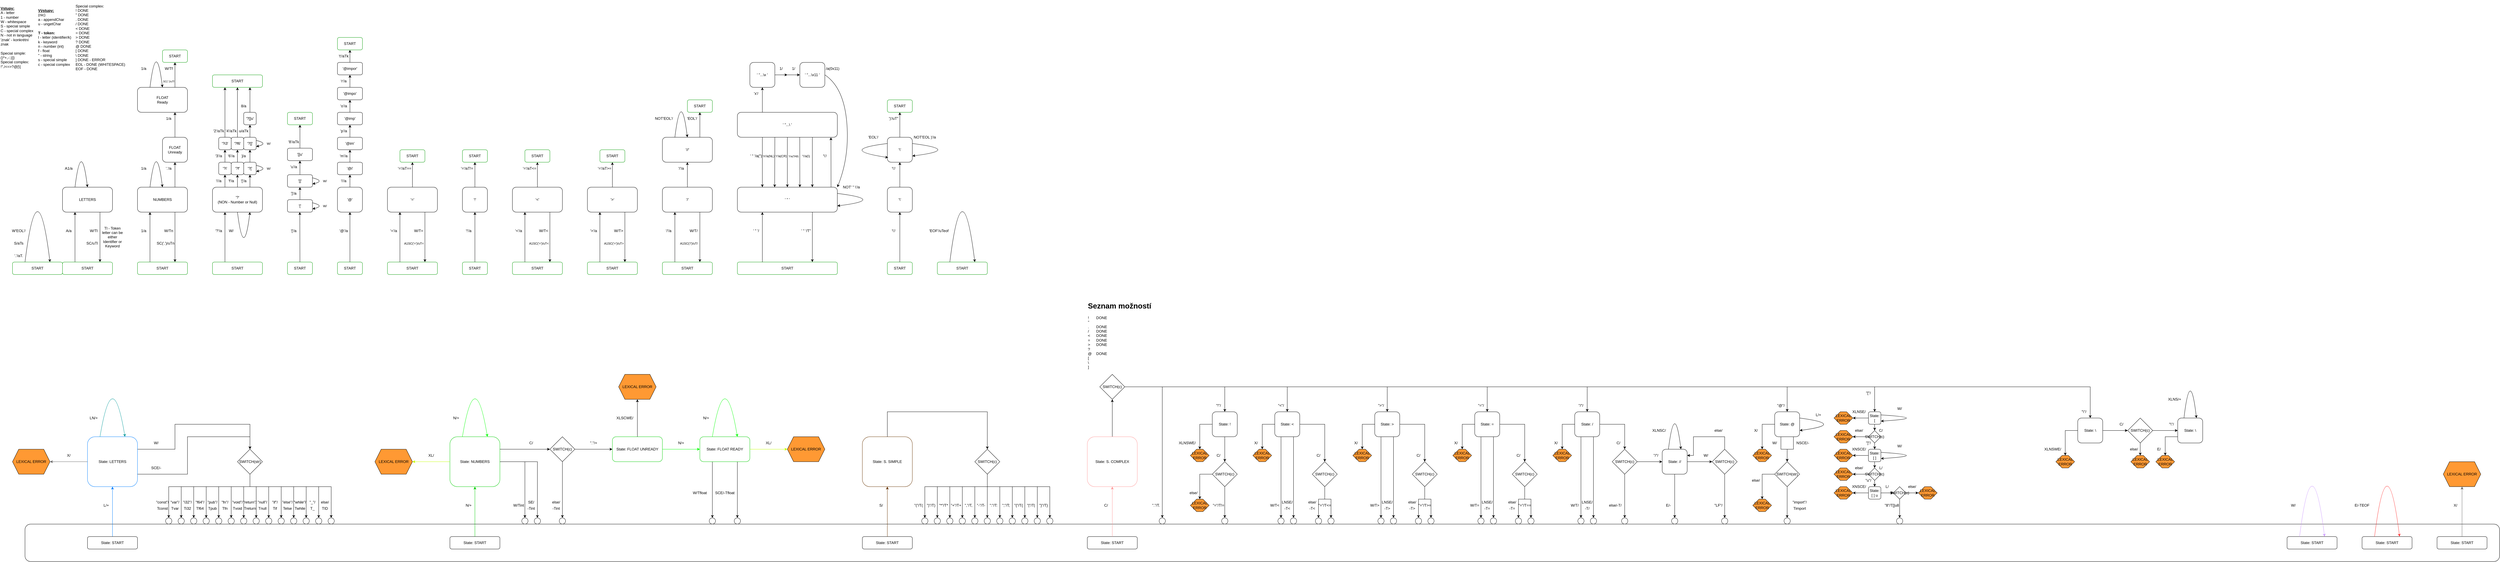 <mxfile version="24.8.4">
  <diagram name="Stránka-1" id="rSqoACxf3HP8KVUqwKb1">
    <mxGraphModel dx="2076" dy="944" grid="1" gridSize="10" guides="1" tooltips="1" connect="1" arrows="1" fold="1" page="1" pageScale="1" pageWidth="1600" pageHeight="900" math="0" shadow="0">
      <root>
        <mxCell id="0" />
        <mxCell id="1" parent="0" />
        <mxCell id="70BZq5WN445ztoxM5un6-19" value="" style="rounded=1;whiteSpace=wrap;html=1;" parent="1" vertex="1">
          <mxGeometry x="80" y="1680" width="7920" height="120" as="geometry" />
        </mxCell>
        <mxCell id="g-d1ErDsfDpj-IFerZvC-2" value="START" style="rounded=1;whiteSpace=wrap;html=1;strokeColor=#009900;" parent="1" vertex="1">
          <mxGeometry x="40" y="840" width="160" height="40" as="geometry" />
        </mxCell>
        <mxCell id="g-d1ErDsfDpj-IFerZvC-5" value="" style="curved=1;endArrow=classic;html=1;rounded=0;entryX=0.75;entryY=0;entryDx=0;entryDy=0;exitX=0.25;exitY=0;exitDx=0;exitDy=0;" parent="1" source="g-d1ErDsfDpj-IFerZvC-2" target="g-d1ErDsfDpj-IFerZvC-2" edge="1">
          <mxGeometry width="50" height="50" relative="1" as="geometry">
            <mxPoint x="80" y="840" as="sourcePoint" />
            <mxPoint x="130" y="790" as="targetPoint" />
            <Array as="points">
              <mxPoint x="120" y="520" />
            </Array>
          </mxGeometry>
        </mxCell>
        <mxCell id="g-d1ErDsfDpj-IFerZvC-6" value="W&#39;EOL&#39;/" style="text;html=1;align=center;verticalAlign=middle;whiteSpace=wrap;rounded=0;" parent="1" vertex="1">
          <mxGeometry x="40" y="720" width="40" height="40" as="geometry" />
        </mxCell>
        <mxCell id="g-d1ErDsfDpj-IFerZvC-8" value="" style="endArrow=classic;html=1;rounded=0;entryX=0.25;entryY=1;entryDx=0;entryDy=0;exitX=0.25;exitY=0;exitDx=0;exitDy=0;" parent="1" source="g-d1ErDsfDpj-IFerZvC-55" target="g-d1ErDsfDpj-IFerZvC-12" edge="1">
          <mxGeometry width="50" height="50" relative="1" as="geometry">
            <mxPoint x="240" y="840" as="sourcePoint" />
            <mxPoint x="240" y="760" as="targetPoint" />
          </mxGeometry>
        </mxCell>
        <mxCell id="g-d1ErDsfDpj-IFerZvC-9" value="A/a" style="text;html=1;align=center;verticalAlign=middle;whiteSpace=wrap;rounded=0;" parent="1" vertex="1">
          <mxGeometry x="200" y="720" width="40" height="40" as="geometry" />
        </mxCell>
        <mxCell id="g-d1ErDsfDpj-IFerZvC-11" value="" style="curved=1;endArrow=classic;html=1;rounded=0;exitX=0.25;exitY=0;exitDx=0;exitDy=0;entryX=0.5;entryY=0;entryDx=0;entryDy=0;" parent="1" source="g-d1ErDsfDpj-IFerZvC-12" target="g-d1ErDsfDpj-IFerZvC-12" edge="1">
          <mxGeometry width="50" height="50" relative="1" as="geometry">
            <mxPoint x="240" y="600" as="sourcePoint" />
            <mxPoint x="280" y="580" as="targetPoint" />
            <Array as="points">
              <mxPoint x="260" y="440" />
            </Array>
          </mxGeometry>
        </mxCell>
        <mxCell id="g-d1ErDsfDpj-IFerZvC-12" value="LETTERS" style="rounded=1;whiteSpace=wrap;html=1;" parent="1" vertex="1">
          <mxGeometry x="200" y="600" width="160" height="80" as="geometry" />
        </mxCell>
        <mxCell id="g-d1ErDsfDpj-IFerZvC-13" value="A1/a" style="text;html=1;align=center;verticalAlign=middle;whiteSpace=wrap;rounded=0;" parent="1" vertex="1">
          <mxGeometry x="200" y="520" width="40" height="40" as="geometry" />
        </mxCell>
        <mxCell id="g-d1ErDsfDpj-IFerZvC-16" value="W/Tl" style="text;html=1;align=center;verticalAlign=middle;whiteSpace=wrap;rounded=0;" parent="1" vertex="1">
          <mxGeometry x="280" y="720" width="40" height="40" as="geometry" />
        </mxCell>
        <mxCell id="g-d1ErDsfDpj-IFerZvC-17" value="" style="endArrow=classic;html=1;rounded=0;exitX=0.75;exitY=1;exitDx=0;exitDy=0;entryX=0.75;entryY=0;entryDx=0;entryDy=0;" parent="1" source="g-d1ErDsfDpj-IFerZvC-12" target="g-d1ErDsfDpj-IFerZvC-55" edge="1">
          <mxGeometry width="50" height="50" relative="1" as="geometry">
            <mxPoint x="290" y="690" as="sourcePoint" />
            <mxPoint x="318.5" y="839.96" as="targetPoint" />
          </mxGeometry>
        </mxCell>
        <mxCell id="g-d1ErDsfDpj-IFerZvC-18" value="&lt;font style=&quot;font-size: 12px;&quot;&gt;SC/uTl&lt;/font&gt;" style="text;html=1;align=center;verticalAlign=middle;whiteSpace=wrap;rounded=0;" parent="1" vertex="1">
          <mxGeometry x="270" y="760" width="50" height="40" as="geometry" />
        </mxCell>
        <mxCell id="g-d1ErDsfDpj-IFerZvC-25" value="" style="endArrow=classic;html=1;rounded=0;entryX=0.25;entryY=1;entryDx=0;entryDy=0;exitX=0.25;exitY=0;exitDx=0;exitDy=0;" parent="1" source="g-d1ErDsfDpj-IFerZvC-56" target="g-d1ErDsfDpj-IFerZvC-27" edge="1">
          <mxGeometry width="50" height="50" relative="1" as="geometry">
            <mxPoint x="480" y="840" as="sourcePoint" />
            <mxPoint x="480" y="760" as="targetPoint" />
          </mxGeometry>
        </mxCell>
        <mxCell id="g-d1ErDsfDpj-IFerZvC-26" value="1/a" style="text;html=1;align=center;verticalAlign=middle;whiteSpace=wrap;rounded=0;" parent="1" vertex="1">
          <mxGeometry x="440" y="720" width="40" height="40" as="geometry" />
        </mxCell>
        <mxCell id="g-d1ErDsfDpj-IFerZvC-27" value="NUMBERS" style="rounded=1;whiteSpace=wrap;html=1;" parent="1" vertex="1">
          <mxGeometry x="440" y="600" width="160" height="80" as="geometry" />
        </mxCell>
        <mxCell id="g-d1ErDsfDpj-IFerZvC-28" value="1/a" style="text;html=1;align=center;verticalAlign=middle;whiteSpace=wrap;rounded=0;" parent="1" vertex="1">
          <mxGeometry x="440" y="520" width="40" height="40" as="geometry" />
        </mxCell>
        <mxCell id="g-d1ErDsfDpj-IFerZvC-30" value="W/Tn" style="text;html=1;align=center;verticalAlign=middle;whiteSpace=wrap;rounded=0;" parent="1" vertex="1">
          <mxGeometry x="520" y="720" width="40" height="40" as="geometry" />
        </mxCell>
        <mxCell id="g-d1ErDsfDpj-IFerZvC-31" value="" style="endArrow=classic;html=1;rounded=0;exitX=0.75;exitY=1;exitDx=0;exitDy=0;entryX=0.75;entryY=0;entryDx=0;entryDy=0;" parent="1" source="g-d1ErDsfDpj-IFerZvC-27" target="g-d1ErDsfDpj-IFerZvC-56" edge="1">
          <mxGeometry width="50" height="50" relative="1" as="geometry">
            <mxPoint x="530" y="690" as="sourcePoint" />
            <mxPoint x="559" y="840" as="targetPoint" />
          </mxGeometry>
        </mxCell>
        <mxCell id="g-d1ErDsfDpj-IFerZvC-32" value="&lt;font style=&quot;font-size: 12px;&quot;&gt;SC(&#39;.&#39;)/uTn&lt;/font&gt;" style="text;html=1;align=center;verticalAlign=middle;whiteSpace=wrap;rounded=0;" parent="1" vertex="1">
          <mxGeometry x="500" y="760" width="60" height="40" as="geometry" />
        </mxCell>
        <mxCell id="g-d1ErDsfDpj-IFerZvC-33" value="" style="endArrow=classic;html=1;rounded=0;exitX=0.75;exitY=0;exitDx=0;exitDy=0;entryX=0.5;entryY=1;entryDx=0;entryDy=0;" parent="1" source="g-d1ErDsfDpj-IFerZvC-27" target="g-d1ErDsfDpj-IFerZvC-41" edge="1">
          <mxGeometry width="50" height="50" relative="1" as="geometry">
            <mxPoint x="590" y="660" as="sourcePoint" />
            <mxPoint x="560" y="520" as="targetPoint" />
          </mxGeometry>
        </mxCell>
        <mxCell id="g-d1ErDsfDpj-IFerZvC-36" value="" style="curved=1;endArrow=classic;html=1;rounded=0;entryX=0.5;entryY=0;entryDx=0;entryDy=0;exitX=0.25;exitY=0;exitDx=0;exitDy=0;" parent="1" source="g-d1ErDsfDpj-IFerZvC-27" target="g-d1ErDsfDpj-IFerZvC-27" edge="1">
          <mxGeometry width="50" height="50" relative="1" as="geometry">
            <mxPoint x="480" y="600" as="sourcePoint" />
            <mxPoint x="520" y="600" as="targetPoint" />
            <Array as="points">
              <mxPoint x="500" y="440" />
            </Array>
          </mxGeometry>
        </mxCell>
        <mxCell id="g-d1ErDsfDpj-IFerZvC-40" value="&lt;b&gt;&lt;u&gt;Vstupy:&lt;/u&gt;&lt;/b&gt;&lt;div&gt;A - letter&lt;/div&gt;&lt;div&gt;1 - number&lt;/div&gt;&lt;div&gt;W - whitespace&lt;/div&gt;&lt;div style=&quot;&quot;&gt;S - special simple&lt;/div&gt;&lt;div style=&quot;&quot;&gt;C - special complex&lt;/div&gt;&lt;div style=&quot;&quot;&gt;N - not in language&lt;br&gt;&#39;znak&#39; - konkrétní znak&lt;br&gt;&lt;br&gt;Special simple:&lt;br&gt;()*+,-:;{|}&lt;br&gt;Special complex:&lt;br&gt;!&quot;./&amp;lt;=&amp;gt;?@[\]&lt;/div&gt;" style="text;html=1;align=left;verticalAlign=middle;whiteSpace=wrap;rounded=0;" parent="1" vertex="1">
          <mxGeometry width="120" height="240" as="geometry" />
        </mxCell>
        <mxCell id="g-d1ErDsfDpj-IFerZvC-41" value="FLOAT Unready" style="rounded=1;whiteSpace=wrap;html=1;" parent="1" vertex="1">
          <mxGeometry x="520" y="440" width="80" height="80" as="geometry" />
        </mxCell>
        <mxCell id="g-d1ErDsfDpj-IFerZvC-42" value="&#39;.&#39;/a" style="text;html=1;align=center;verticalAlign=middle;whiteSpace=wrap;rounded=0;" parent="1" vertex="1">
          <mxGeometry x="520" y="520" width="40" height="40" as="geometry" />
        </mxCell>
        <mxCell id="g-d1ErDsfDpj-IFerZvC-43" value="&lt;u style=&quot;font-weight: bold;&quot;&gt;Výstupy:&lt;/u&gt;&lt;br&gt;(nic)&lt;br&gt;a - appendChar&lt;br&gt;u - ungetChar&lt;div&gt;&lt;br&gt;&lt;b&gt;T - token:&lt;/b&gt;&lt;br&gt;&lt;div&gt;l - letter (identifier/k)&lt;br&gt;k - keyword&lt;/div&gt;&lt;div&gt;n - number (int)&lt;/div&gt;&lt;div&gt;f - float&lt;br&gt;&quot; - string&lt;/div&gt;&lt;div style=&quot;&quot;&gt;s - special simple&lt;/div&gt;&lt;/div&gt;&lt;div style=&quot;&quot;&gt;c - special complex&lt;/div&gt;" style="text;html=1;align=left;verticalAlign=middle;whiteSpace=wrap;rounded=0;" parent="1" vertex="1">
          <mxGeometry x="120" width="120" height="240" as="geometry" />
        </mxCell>
        <mxCell id="g-d1ErDsfDpj-IFerZvC-44" value="" style="endArrow=classic;html=1;rounded=0;exitX=0.5;exitY=0;exitDx=0;exitDy=0;entryX=1;entryY=0;entryDx=0;entryDy=0;" parent="1" source="g-d1ErDsfDpj-IFerZvC-41" target="g-d1ErDsfDpj-IFerZvC-45" edge="1">
          <mxGeometry width="50" height="50" relative="1" as="geometry">
            <mxPoint x="630" y="410" as="sourcePoint" />
            <mxPoint x="590" y="370" as="targetPoint" />
          </mxGeometry>
        </mxCell>
        <mxCell id="g-d1ErDsfDpj-IFerZvC-45" value="1/a" style="text;html=1;align=center;verticalAlign=middle;whiteSpace=wrap;rounded=0;" parent="1" vertex="1">
          <mxGeometry x="520" y="360" width="40" height="40" as="geometry" />
        </mxCell>
        <mxCell id="g-d1ErDsfDpj-IFerZvC-46" value="FLOAT&lt;br&gt;Ready" style="rounded=1;whiteSpace=wrap;html=1;" parent="1" vertex="1">
          <mxGeometry x="440" y="280" width="160" height="80" as="geometry" />
        </mxCell>
        <mxCell id="g-d1ErDsfDpj-IFerZvC-47" value="" style="curved=1;endArrow=classic;html=1;rounded=0;entryX=0.5;entryY=0;entryDx=0;entryDy=0;exitX=0.25;exitY=0;exitDx=0;exitDy=0;" parent="1" source="g-d1ErDsfDpj-IFerZvC-46" target="g-d1ErDsfDpj-IFerZvC-46" edge="1">
          <mxGeometry width="50" height="50" relative="1" as="geometry">
            <mxPoint x="400" y="260" as="sourcePoint" />
            <mxPoint x="440" y="260" as="targetPoint" />
            <Array as="points">
              <mxPoint x="500" y="120" />
            </Array>
          </mxGeometry>
        </mxCell>
        <mxCell id="g-d1ErDsfDpj-IFerZvC-48" value="1/a" style="text;html=1;align=center;verticalAlign=middle;whiteSpace=wrap;rounded=0;" parent="1" vertex="1">
          <mxGeometry x="440" y="200" width="40" height="40" as="geometry" />
        </mxCell>
        <mxCell id="g-d1ErDsfDpj-IFerZvC-49" value="START" style="rounded=1;whiteSpace=wrap;html=1;strokeColor=#009900;" parent="1" vertex="1">
          <mxGeometry x="520" y="160" width="80" height="40" as="geometry" />
        </mxCell>
        <mxCell id="g-d1ErDsfDpj-IFerZvC-50" value="" style="endArrow=classic;html=1;rounded=0;exitX=0.75;exitY=0;exitDx=0;exitDy=0;entryX=0.5;entryY=1;entryDx=0;entryDy=0;" parent="1" source="g-d1ErDsfDpj-IFerZvC-46" target="g-d1ErDsfDpj-IFerZvC-49" edge="1">
          <mxGeometry width="50" height="50" relative="1" as="geometry">
            <mxPoint x="560" y="280" as="sourcePoint" />
            <mxPoint x="600" y="230" as="targetPoint" />
          </mxGeometry>
        </mxCell>
        <mxCell id="g-d1ErDsfDpj-IFerZvC-51" value="W/Tf" style="text;html=1;align=center;verticalAlign=middle;whiteSpace=wrap;rounded=0;" parent="1" vertex="1">
          <mxGeometry x="520" y="200" width="40" height="40" as="geometry" />
        </mxCell>
        <mxCell id="g-d1ErDsfDpj-IFerZvC-52" value="&lt;font style=&quot;font-size: 8px;&quot;&gt;SC(&#39;.&#39;)/uTf&lt;/font&gt;" style="text;html=1;align=center;verticalAlign=middle;whiteSpace=wrap;rounded=0;" parent="1" vertex="1">
          <mxGeometry x="520" y="240" width="40" height="40" as="geometry" />
        </mxCell>
        <mxCell id="g-d1ErDsfDpj-IFerZvC-53" value="&#39;?&#39;&lt;br&gt;(NON - Number or Null)" style="rounded=1;whiteSpace=wrap;html=1;" parent="1" vertex="1">
          <mxGeometry x="680" y="600" width="160" height="80" as="geometry" />
        </mxCell>
        <mxCell id="g-d1ErDsfDpj-IFerZvC-54" value="" style="endArrow=classic;html=1;rounded=0;entryX=0.25;entryY=1;entryDx=0;entryDy=0;exitX=0.25;exitY=0;exitDx=0;exitDy=0;" parent="1" source="g-d1ErDsfDpj-IFerZvC-57" target="g-d1ErDsfDpj-IFerZvC-53" edge="1">
          <mxGeometry width="50" height="50" relative="1" as="geometry">
            <mxPoint x="719.58" y="840" as="sourcePoint" />
            <mxPoint x="719.58" y="680" as="targetPoint" />
          </mxGeometry>
        </mxCell>
        <mxCell id="g-d1ErDsfDpj-IFerZvC-55" value="START" style="rounded=1;whiteSpace=wrap;html=1;strokeColor=#009900;" parent="1" vertex="1">
          <mxGeometry x="200" y="840" width="160" height="40" as="geometry" />
        </mxCell>
        <mxCell id="g-d1ErDsfDpj-IFerZvC-56" value="START" style="rounded=1;whiteSpace=wrap;html=1;strokeColor=#009900;" parent="1" vertex="1">
          <mxGeometry x="440" y="840" width="160" height="40" as="geometry" />
        </mxCell>
        <mxCell id="g-d1ErDsfDpj-IFerZvC-57" value="START" style="rounded=1;whiteSpace=wrap;html=1;strokeColor=#009900;" parent="1" vertex="1">
          <mxGeometry x="680" y="840" width="160" height="40" as="geometry" />
        </mxCell>
        <mxCell id="g-d1ErDsfDpj-IFerZvC-58" value="&#39;?&#39;/a" style="text;html=1;align=center;verticalAlign=middle;whiteSpace=wrap;rounded=0;" parent="1" vertex="1">
          <mxGeometry x="680" y="720" width="40" height="40" as="geometry" />
        </mxCell>
        <mxCell id="g-d1ErDsfDpj-IFerZvC-87" value="" style="curved=1;endArrow=classic;html=1;rounded=0;entryX=0.75;entryY=1;entryDx=0;entryDy=0;exitX=0.5;exitY=1;exitDx=0;exitDy=0;" parent="1" source="g-d1ErDsfDpj-IFerZvC-53" target="g-d1ErDsfDpj-IFerZvC-53" edge="1">
          <mxGeometry width="50" height="50" relative="1" as="geometry">
            <mxPoint x="770" y="790" as="sourcePoint" />
            <mxPoint x="810" y="790" as="targetPoint" />
            <Array as="points">
              <mxPoint x="780" y="840" />
            </Array>
          </mxGeometry>
        </mxCell>
        <mxCell id="g-d1ErDsfDpj-IFerZvC-88" value="W/" style="text;html=1;align=center;verticalAlign=middle;whiteSpace=wrap;rounded=0;" parent="1" vertex="1">
          <mxGeometry x="720" y="720" width="40" height="40" as="geometry" />
        </mxCell>
        <mxCell id="g-d1ErDsfDpj-IFerZvC-103" value="" style="endArrow=classic;html=1;rounded=0;entryX=0.5;entryY=1;entryDx=0;entryDy=0;exitX=0.5;exitY=0;exitDx=0;exitDy=0;" parent="1" source="g-d1ErDsfDpj-IFerZvC-121" target="g-d1ErDsfDpj-IFerZvC-123" edge="1">
          <mxGeometry width="50" height="50" relative="1" as="geometry">
            <mxPoint x="800" y="440" as="sourcePoint" />
            <mxPoint x="800" y="400" as="targetPoint" />
          </mxGeometry>
        </mxCell>
        <mxCell id="g-d1ErDsfDpj-IFerZvC-104" value="u/aTk" style="text;html=1;align=center;verticalAlign=middle;whiteSpace=wrap;rounded=0;" parent="1" vertex="1">
          <mxGeometry x="760" y="400" width="40" height="40" as="geometry" />
        </mxCell>
        <mxCell id="g-d1ErDsfDpj-IFerZvC-106" value="8/a" style="text;html=1;align=center;verticalAlign=middle;whiteSpace=wrap;rounded=0;" parent="1" vertex="1">
          <mxGeometry x="760" y="320" width="40" height="40" as="geometry" />
        </mxCell>
        <mxCell id="g-d1ErDsfDpj-IFerZvC-107" value="" style="endArrow=classic;html=1;rounded=0;entryX=0.75;entryY=1;entryDx=0;entryDy=0;exitX=0.5;exitY=0;exitDx=0;exitDy=0;" parent="1" source="g-d1ErDsfDpj-IFerZvC-123" target="g-d1ErDsfDpj-IFerZvC-108" edge="1">
          <mxGeometry width="50" height="50" relative="1" as="geometry">
            <mxPoint x="799" y="360" as="sourcePoint" />
            <mxPoint x="800" y="320" as="targetPoint" />
          </mxGeometry>
        </mxCell>
        <mxCell id="g-d1ErDsfDpj-IFerZvC-108" value="START" style="rounded=1;whiteSpace=wrap;html=1;strokeColor=#009900;" parent="1" vertex="1">
          <mxGeometry x="680" y="240" width="160" height="40" as="geometry" />
        </mxCell>
        <mxCell id="g-d1ErDsfDpj-IFerZvC-114" value="" style="endArrow=classic;html=1;rounded=0;exitX=0.75;exitY=0;exitDx=0;exitDy=0;entryX=0.5;entryY=1;entryDx=0;entryDy=0;" parent="1" source="g-d1ErDsfDpj-IFerZvC-53" target="g-d1ErDsfDpj-IFerZvC-118" edge="1">
          <mxGeometry width="50" height="50" relative="1" as="geometry">
            <mxPoint x="820" y="650" as="sourcePoint" />
            <mxPoint x="800" y="520" as="targetPoint" />
          </mxGeometry>
        </mxCell>
        <mxCell id="g-d1ErDsfDpj-IFerZvC-116" value="" style="endArrow=classic;html=1;rounded=0;exitX=0.5;exitY=0;exitDx=0;exitDy=0;entryX=0.5;entryY=1;entryDx=0;entryDy=0;" parent="1" source="g-d1ErDsfDpj-IFerZvC-53" target="g-d1ErDsfDpj-IFerZvC-129" edge="1">
          <mxGeometry width="50" height="50" relative="1" as="geometry">
            <mxPoint x="760" y="600" as="sourcePoint" />
            <mxPoint x="760" y="520" as="targetPoint" />
          </mxGeometry>
        </mxCell>
        <mxCell id="g-d1ErDsfDpj-IFerZvC-117" value="" style="endArrow=classic;html=1;rounded=0;exitX=0.25;exitY=0;exitDx=0;exitDy=0;entryX=0.5;entryY=1;entryDx=0;entryDy=0;" parent="1" source="g-d1ErDsfDpj-IFerZvC-53" target="g-d1ErDsfDpj-IFerZvC-128" edge="1">
          <mxGeometry width="50" height="50" relative="1" as="geometry">
            <mxPoint x="720" y="600" as="sourcePoint" />
            <mxPoint x="720" y="520" as="targetPoint" />
          </mxGeometry>
        </mxCell>
        <mxCell id="g-d1ErDsfDpj-IFerZvC-118" value="&#39;?[&#39;" style="rounded=1;whiteSpace=wrap;html=1;" parent="1" vertex="1">
          <mxGeometry x="780" y="520" width="40" height="40" as="geometry" />
        </mxCell>
        <mxCell id="g-d1ErDsfDpj-IFerZvC-119" value="&#39;[&#39;/a" style="text;html=1;align=center;verticalAlign=middle;whiteSpace=wrap;rounded=0;" parent="1" vertex="1">
          <mxGeometry x="760" y="560" width="40" height="40" as="geometry" />
        </mxCell>
        <mxCell id="g-d1ErDsfDpj-IFerZvC-120" value="" style="endArrow=classic;html=1;rounded=0;exitX=0.5;exitY=0;exitDx=0;exitDy=0;entryX=0.5;entryY=1;entryDx=0;entryDy=0;" parent="1" source="g-d1ErDsfDpj-IFerZvC-118" target="g-d1ErDsfDpj-IFerZvC-121" edge="1">
          <mxGeometry width="50" height="50" relative="1" as="geometry">
            <mxPoint x="800" y="520" as="sourcePoint" />
            <mxPoint x="830" y="460" as="targetPoint" />
          </mxGeometry>
        </mxCell>
        <mxCell id="g-d1ErDsfDpj-IFerZvC-121" value="&#39;?[]&#39;" style="rounded=1;whiteSpace=wrap;html=1;" parent="1" vertex="1">
          <mxGeometry x="780" y="440" width="40" height="40" as="geometry" />
        </mxCell>
        <mxCell id="g-d1ErDsfDpj-IFerZvC-122" value="]/a" style="text;html=1;align=center;verticalAlign=middle;whiteSpace=wrap;rounded=0;" parent="1" vertex="1">
          <mxGeometry x="760" y="480" width="40" height="40" as="geometry" />
        </mxCell>
        <mxCell id="g-d1ErDsfDpj-IFerZvC-123" value="&#39;?[]u&#39;" style="rounded=1;whiteSpace=wrap;html=1;" parent="1" vertex="1">
          <mxGeometry x="780" y="360" width="40" height="40" as="geometry" />
        </mxCell>
        <mxCell id="g-d1ErDsfDpj-IFerZvC-126" value="&#39;i&#39;/a" style="text;html=1;align=center;verticalAlign=middle;whiteSpace=wrap;rounded=0;" parent="1" vertex="1">
          <mxGeometry x="680" y="560" width="40" height="40" as="geometry" />
        </mxCell>
        <mxCell id="g-d1ErDsfDpj-IFerZvC-127" value="&#39;f&#39;/a" style="text;html=1;align=center;verticalAlign=middle;whiteSpace=wrap;rounded=0;" parent="1" vertex="1">
          <mxGeometry x="720" y="560" width="40" height="40" as="geometry" />
        </mxCell>
        <mxCell id="g-d1ErDsfDpj-IFerZvC-128" value="&#39;?i&#39;" style="rounded=1;whiteSpace=wrap;html=1;" parent="1" vertex="1">
          <mxGeometry x="700" y="520" width="40" height="40" as="geometry" />
        </mxCell>
        <mxCell id="g-d1ErDsfDpj-IFerZvC-129" value="&#39;?f&#39;" style="rounded=1;whiteSpace=wrap;html=1;" parent="1" vertex="1">
          <mxGeometry x="740" y="520" width="40" height="40" as="geometry" />
        </mxCell>
        <mxCell id="g-d1ErDsfDpj-IFerZvC-130" value="&#39;?i3&#39;" style="rounded=1;whiteSpace=wrap;html=1;" parent="1" vertex="1">
          <mxGeometry x="700" y="440" width="40" height="40" as="geometry" />
        </mxCell>
        <mxCell id="g-d1ErDsfDpj-IFerZvC-132" value="&#39;?f6&#39;" style="rounded=1;whiteSpace=wrap;html=1;" parent="1" vertex="1">
          <mxGeometry x="740" y="440" width="40" height="40" as="geometry" />
        </mxCell>
        <mxCell id="g-d1ErDsfDpj-IFerZvC-134" value="&#39;3&#39;/a" style="text;html=1;align=center;verticalAlign=middle;whiteSpace=wrap;rounded=0;" parent="1" vertex="1">
          <mxGeometry x="680" y="480" width="40" height="40" as="geometry" />
        </mxCell>
        <mxCell id="g-d1ErDsfDpj-IFerZvC-135" value="&#39;2&#39;/aTk" style="text;html=1;align=center;verticalAlign=middle;whiteSpace=wrap;rounded=0;" parent="1" vertex="1">
          <mxGeometry x="680" y="400" width="40" height="40" as="geometry" />
        </mxCell>
        <mxCell id="g-d1ErDsfDpj-IFerZvC-136" value="" style="endArrow=classic;html=1;rounded=0;exitX=0.5;exitY=0;exitDx=0;exitDy=0;entryX=0.5;entryY=1;entryDx=0;entryDy=0;" parent="1" source="g-d1ErDsfDpj-IFerZvC-128" target="g-d1ErDsfDpj-IFerZvC-130" edge="1">
          <mxGeometry width="50" height="50" relative="1" as="geometry">
            <mxPoint x="720" y="560" as="sourcePoint" />
            <mxPoint x="720" y="480" as="targetPoint" />
          </mxGeometry>
        </mxCell>
        <mxCell id="g-d1ErDsfDpj-IFerZvC-137" value="" style="endArrow=classic;html=1;rounded=0;exitX=0.5;exitY=0;exitDx=0;exitDy=0;entryX=0.25;entryY=1;entryDx=0;entryDy=0;" parent="1" source="g-d1ErDsfDpj-IFerZvC-130" target="g-d1ErDsfDpj-IFerZvC-108" edge="1">
          <mxGeometry width="50" height="50" relative="1" as="geometry">
            <mxPoint x="719.43" y="440" as="sourcePoint" />
            <mxPoint x="720" y="400" as="targetPoint" />
          </mxGeometry>
        </mxCell>
        <mxCell id="g-d1ErDsfDpj-IFerZvC-138" value="" style="endArrow=classic;html=1;rounded=0;exitX=0.5;exitY=0;exitDx=0;exitDy=0;entryX=0.5;entryY=1;entryDx=0;entryDy=0;" parent="1" source="g-d1ErDsfDpj-IFerZvC-129" target="g-d1ErDsfDpj-IFerZvC-132" edge="1">
          <mxGeometry width="50" height="50" relative="1" as="geometry">
            <mxPoint x="759.43" y="520" as="sourcePoint" />
            <mxPoint x="759.43" y="480" as="targetPoint" />
          </mxGeometry>
        </mxCell>
        <mxCell id="g-d1ErDsfDpj-IFerZvC-139" value="" style="endArrow=classic;html=1;rounded=0;exitX=0.5;exitY=0;exitDx=0;exitDy=0;entryX=0.5;entryY=1;entryDx=0;entryDy=0;" parent="1" source="g-d1ErDsfDpj-IFerZvC-132" target="g-d1ErDsfDpj-IFerZvC-108" edge="1">
          <mxGeometry width="50" height="50" relative="1" as="geometry">
            <mxPoint x="759.43" y="440" as="sourcePoint" />
            <mxPoint x="760" y="400" as="targetPoint" />
          </mxGeometry>
        </mxCell>
        <mxCell id="g-d1ErDsfDpj-IFerZvC-140" value="&#39;6&#39;/a" style="text;html=1;align=center;verticalAlign=middle;whiteSpace=wrap;rounded=0;" parent="1" vertex="1">
          <mxGeometry x="720" y="480" width="40" height="40" as="geometry" />
        </mxCell>
        <mxCell id="g-d1ErDsfDpj-IFerZvC-141" value="&#39;4&#39;/aTk" style="text;html=1;align=center;verticalAlign=middle;whiteSpace=wrap;rounded=0;" parent="1" vertex="1">
          <mxGeometry x="720" y="400" width="40" height="40" as="geometry" />
        </mxCell>
        <mxCell id="g-d1ErDsfDpj-IFerZvC-149" value="" style="curved=1;endArrow=classic;html=1;rounded=0;entryX=1;entryY=0.75;entryDx=0;entryDy=0;exitX=1;exitY=0.25;exitDx=0;exitDy=0;" parent="1" source="g-d1ErDsfDpj-IFerZvC-118" target="g-d1ErDsfDpj-IFerZvC-118" edge="1">
          <mxGeometry width="50" height="50" relative="1" as="geometry">
            <mxPoint x="830" y="500" as="sourcePoint" />
            <mxPoint x="840" y="530" as="targetPoint" />
            <Array as="points">
              <mxPoint x="860" y="540" />
            </Array>
          </mxGeometry>
        </mxCell>
        <mxCell id="g-d1ErDsfDpj-IFerZvC-150" value="&lt;font style=&quot;font-size: 10px;&quot;&gt;W/&lt;/font&gt;" style="text;html=1;align=center;verticalAlign=middle;whiteSpace=wrap;rounded=0;" parent="1" vertex="1">
          <mxGeometry x="840" y="520" width="40" height="40" as="geometry" />
        </mxCell>
        <mxCell id="g-d1ErDsfDpj-IFerZvC-151" value="" style="curved=1;endArrow=classic;html=1;rounded=0;entryX=1;entryY=0.75;entryDx=0;entryDy=0;exitX=1;exitY=0.25;exitDx=0;exitDy=0;" parent="1" source="g-d1ErDsfDpj-IFerZvC-121" target="g-d1ErDsfDpj-IFerZvC-121" edge="1">
          <mxGeometry width="50" height="50" relative="1" as="geometry">
            <mxPoint x="820" y="450" as="sourcePoint" />
            <mxPoint x="820" y="470" as="targetPoint" />
            <Array as="points">
              <mxPoint x="860" y="460" />
            </Array>
          </mxGeometry>
        </mxCell>
        <mxCell id="g-d1ErDsfDpj-IFerZvC-152" value="&lt;font style=&quot;font-size: 10px;&quot;&gt;W/&lt;/font&gt;" style="text;html=1;align=center;verticalAlign=middle;whiteSpace=wrap;rounded=0;" parent="1" vertex="1">
          <mxGeometry x="840" y="440" width="40" height="40" as="geometry" />
        </mxCell>
        <mxCell id="g-d1ErDsfDpj-IFerZvC-153" value="START" style="rounded=1;whiteSpace=wrap;html=1;strokeColor=#009900;" parent="1" vertex="1">
          <mxGeometry x="1240" y="840" width="160" height="40" as="geometry" />
        </mxCell>
        <mxCell id="g-d1ErDsfDpj-IFerZvC-154" value="&#39;=&#39;" style="rounded=1;whiteSpace=wrap;html=1;" parent="1" vertex="1">
          <mxGeometry x="1240" y="600" width="160" height="80" as="geometry" />
        </mxCell>
        <mxCell id="g-d1ErDsfDpj-IFerZvC-155" value="" style="endArrow=classic;html=1;rounded=0;entryX=0.25;entryY=1;entryDx=0;entryDy=0;exitX=0.25;exitY=0;exitDx=0;exitDy=0;" parent="1" source="g-d1ErDsfDpj-IFerZvC-153" target="g-d1ErDsfDpj-IFerZvC-154" edge="1">
          <mxGeometry width="50" height="50" relative="1" as="geometry">
            <mxPoint x="1280" y="840" as="sourcePoint" />
            <mxPoint x="1280" y="680" as="targetPoint" />
          </mxGeometry>
        </mxCell>
        <mxCell id="g-d1ErDsfDpj-IFerZvC-156" value="&#39;=&#39;/a" style="text;html=1;align=center;verticalAlign=middle;whiteSpace=wrap;rounded=0;" parent="1" vertex="1">
          <mxGeometry x="1240" y="720" width="40" height="40" as="geometry" />
        </mxCell>
        <mxCell id="g-d1ErDsfDpj-IFerZvC-157" value="" style="endArrow=classic;html=1;rounded=0;exitX=0.75;exitY=1;exitDx=0;exitDy=0;entryX=0.75;entryY=0;entryDx=0;entryDy=0;" parent="1" source="g-d1ErDsfDpj-IFerZvC-154" target="g-d1ErDsfDpj-IFerZvC-153" edge="1">
          <mxGeometry width="50" height="50" relative="1" as="geometry">
            <mxPoint x="1360" y="680" as="sourcePoint" />
            <mxPoint x="1360" y="840" as="targetPoint" />
          </mxGeometry>
        </mxCell>
        <mxCell id="g-d1ErDsfDpj-IFerZvC-158" value="W/T=" style="text;html=1;align=center;verticalAlign=middle;whiteSpace=wrap;rounded=0;" parent="1" vertex="1">
          <mxGeometry x="1320" y="720" width="40" height="40" as="geometry" />
        </mxCell>
        <mxCell id="g-d1ErDsfDpj-IFerZvC-159" value="&lt;font style=&quot;font-size: 10px;&quot;&gt;A1SC(&#39;=&#39;)/uT=&lt;/font&gt;" style="text;html=1;align=center;verticalAlign=middle;whiteSpace=wrap;rounded=0;" parent="1" vertex="1">
          <mxGeometry x="1290" y="760" width="70" height="40" as="geometry" />
        </mxCell>
        <mxCell id="g-d1ErDsfDpj-IFerZvC-160" value="" style="endArrow=classic;html=1;rounded=0;exitX=0.5;exitY=0;exitDx=0;exitDy=0;entryX=0.5;entryY=1;entryDx=0;entryDy=0;" parent="1" source="g-d1ErDsfDpj-IFerZvC-154" target="g-d1ErDsfDpj-IFerZvC-163" edge="1">
          <mxGeometry width="50" height="50" relative="1" as="geometry">
            <mxPoint x="1320" y="600" as="sourcePoint" />
            <mxPoint x="1320" y="520" as="targetPoint" />
          </mxGeometry>
        </mxCell>
        <mxCell id="g-d1ErDsfDpj-IFerZvC-161" value="&#39;=&#39;/aT==" style="text;html=1;align=center;verticalAlign=middle;whiteSpace=wrap;rounded=0;" parent="1" vertex="1">
          <mxGeometry x="1270" y="520" width="50" height="40" as="geometry" />
        </mxCell>
        <mxCell id="g-d1ErDsfDpj-IFerZvC-163" value="START" style="rounded=1;whiteSpace=wrap;html=1;strokeColor=#009900;" parent="1" vertex="1">
          <mxGeometry x="1280" y="480" width="80" height="40" as="geometry" />
        </mxCell>
        <mxCell id="g-d1ErDsfDpj-IFerZvC-172" value="START" style="rounded=1;whiteSpace=wrap;html=1;strokeColor=#009900;" parent="1" vertex="1">
          <mxGeometry x="1480" y="840" width="80" height="40" as="geometry" />
        </mxCell>
        <mxCell id="g-d1ErDsfDpj-IFerZvC-173" value="&#39;!&#39;" style="rounded=1;whiteSpace=wrap;html=1;" parent="1" vertex="1">
          <mxGeometry x="1480" y="600" width="80" height="80" as="geometry" />
        </mxCell>
        <mxCell id="g-d1ErDsfDpj-IFerZvC-174" value="" style="endArrow=classic;html=1;rounded=0;entryX=0.5;entryY=1;entryDx=0;entryDy=0;exitX=0.5;exitY=0;exitDx=0;exitDy=0;" parent="1" source="g-d1ErDsfDpj-IFerZvC-172" target="g-d1ErDsfDpj-IFerZvC-173" edge="1">
          <mxGeometry width="50" height="50" relative="1" as="geometry">
            <mxPoint x="1520" y="840" as="sourcePoint" />
            <mxPoint x="1520" y="680" as="targetPoint" />
          </mxGeometry>
        </mxCell>
        <mxCell id="g-d1ErDsfDpj-IFerZvC-175" value="&#39;!&#39;/a" style="text;html=1;align=center;verticalAlign=middle;whiteSpace=wrap;rounded=0;" parent="1" vertex="1">
          <mxGeometry x="1480" y="720" width="40" height="40" as="geometry" />
        </mxCell>
        <mxCell id="g-d1ErDsfDpj-IFerZvC-179" value="" style="endArrow=classic;html=1;rounded=0;exitX=0.5;exitY=0;exitDx=0;exitDy=0;entryX=0.5;entryY=1;entryDx=0;entryDy=0;" parent="1" source="g-d1ErDsfDpj-IFerZvC-173" target="g-d1ErDsfDpj-IFerZvC-182" edge="1">
          <mxGeometry width="50" height="50" relative="1" as="geometry">
            <mxPoint x="1560" y="600" as="sourcePoint" />
            <mxPoint x="1520" y="520" as="targetPoint" />
          </mxGeometry>
        </mxCell>
        <mxCell id="g-d1ErDsfDpj-IFerZvC-180" value="&#39;=&#39;/aT!=" style="text;html=1;align=center;verticalAlign=middle;whiteSpace=wrap;rounded=0;" parent="1" vertex="1">
          <mxGeometry x="1470" y="520" width="50" height="40" as="geometry" />
        </mxCell>
        <mxCell id="g-d1ErDsfDpj-IFerZvC-182" value="START" style="rounded=1;whiteSpace=wrap;html=1;strokeColor=#009900;" parent="1" vertex="1">
          <mxGeometry x="1480" y="480" width="80" height="40" as="geometry" />
        </mxCell>
        <mxCell id="g-d1ErDsfDpj-IFerZvC-186" value="&lt;span style=&quot;&quot;&gt;Special complex:&lt;/span&gt;&lt;br style=&quot;&quot;&gt;&lt;span style=&quot;&quot;&gt;! DONE&lt;br&gt;&quot; DONE&lt;/span&gt;&lt;div&gt;&lt;span style=&quot;&quot;&gt;. DONE&lt;br&gt;/ DONE&lt;br&gt;&amp;lt; DONE&lt;br&gt;= DONE&lt;br&gt;&amp;gt; DONE&lt;br&gt;? DONE&lt;br&gt;@ DONE&lt;br&gt;[ DONE&lt;br&gt;\ DONE&lt;br&gt;] DONE - ERROR&lt;/span&gt;&lt;/div&gt;&lt;div&gt;&lt;span style=&quot;&quot;&gt;EOL - DONE (WHITESPACE)&lt;br&gt;EOF - DONE&lt;/span&gt;&lt;/div&gt;" style="text;html=1;align=left;verticalAlign=middle;whiteSpace=wrap;rounded=0;" parent="1" vertex="1">
          <mxGeometry x="240" width="200" height="240" as="geometry" />
        </mxCell>
        <mxCell id="g-d1ErDsfDpj-IFerZvC-187" value="START" style="rounded=1;whiteSpace=wrap;html=1;strokeColor=#009900;" parent="1" vertex="1">
          <mxGeometry x="1080" y="840" width="80" height="40" as="geometry" />
        </mxCell>
        <mxCell id="g-d1ErDsfDpj-IFerZvC-188" value="" style="endArrow=classic;html=1;rounded=0;exitX=0.5;exitY=0;exitDx=0;exitDy=0;entryX=0.5;entryY=1;entryDx=0;entryDy=0;" parent="1" source="g-d1ErDsfDpj-IFerZvC-187" target="g-d1ErDsfDpj-IFerZvC-189" edge="1">
          <mxGeometry width="50" height="50" relative="1" as="geometry">
            <mxPoint x="1159.41" y="840" as="sourcePoint" />
            <mxPoint x="1159.41" y="680" as="targetPoint" />
          </mxGeometry>
        </mxCell>
        <mxCell id="g-d1ErDsfDpj-IFerZvC-189" value="&#39;@&#39;" style="rounded=1;whiteSpace=wrap;html=1;" parent="1" vertex="1">
          <mxGeometry x="1080" y="600" width="80" height="80" as="geometry" />
        </mxCell>
        <mxCell id="g-d1ErDsfDpj-IFerZvC-190" value="&#39;@&#39;/a" style="text;html=1;align=center;verticalAlign=middle;whiteSpace=wrap;rounded=0;" parent="1" vertex="1">
          <mxGeometry x="1080" y="720" width="40" height="40" as="geometry" />
        </mxCell>
        <mxCell id="g-d1ErDsfDpj-IFerZvC-191" value="&#39;@i&#39;" style="rounded=1;whiteSpace=wrap;html=1;" parent="1" vertex="1">
          <mxGeometry x="1080" y="520" width="80" height="40" as="geometry" />
        </mxCell>
        <mxCell id="g-d1ErDsfDpj-IFerZvC-192" value="" style="endArrow=classic;html=1;rounded=0;exitX=0.5;exitY=0;exitDx=0;exitDy=0;entryX=0.5;entryY=1;entryDx=0;entryDy=0;" parent="1" source="g-d1ErDsfDpj-IFerZvC-189" target="g-d1ErDsfDpj-IFerZvC-191" edge="1">
          <mxGeometry width="50" height="50" relative="1" as="geometry">
            <mxPoint x="1190" y="650" as="sourcePoint" />
            <mxPoint x="1190" y="570" as="targetPoint" />
          </mxGeometry>
        </mxCell>
        <mxCell id="g-d1ErDsfDpj-IFerZvC-193" value="&#39;i&#39;/a" style="text;html=1;align=center;verticalAlign=middle;whiteSpace=wrap;rounded=0;" parent="1" vertex="1">
          <mxGeometry x="1080" y="560" width="40" height="40" as="geometry" />
        </mxCell>
        <mxCell id="g-d1ErDsfDpj-IFerZvC-194" value="&#39;@im&#39;" style="rounded=1;whiteSpace=wrap;html=1;" parent="1" vertex="1">
          <mxGeometry x="1080" y="440" width="80" height="40" as="geometry" />
        </mxCell>
        <mxCell id="g-d1ErDsfDpj-IFerZvC-195" value="&#39;@imp&#39;" style="rounded=1;whiteSpace=wrap;html=1;" parent="1" vertex="1">
          <mxGeometry x="1080" y="360" width="80" height="40" as="geometry" />
        </mxCell>
        <mxCell id="g-d1ErDsfDpj-IFerZvC-196" value="&#39;@impo&#39;" style="rounded=1;whiteSpace=wrap;html=1;" parent="1" vertex="1">
          <mxGeometry x="1080" y="280" width="80" height="40" as="geometry" />
        </mxCell>
        <mxCell id="g-d1ErDsfDpj-IFerZvC-197" value="&#39;@impor&#39;" style="rounded=1;whiteSpace=wrap;html=1;" parent="1" vertex="1">
          <mxGeometry x="1080" y="200" width="80" height="40" as="geometry" />
        </mxCell>
        <mxCell id="g-d1ErDsfDpj-IFerZvC-199" value="" style="endArrow=classic;html=1;rounded=0;exitX=0.5;exitY=0;exitDx=0;exitDy=0;entryX=0.5;entryY=1;entryDx=0;entryDy=0;" parent="1" source="g-d1ErDsfDpj-IFerZvC-191" target="g-d1ErDsfDpj-IFerZvC-194" edge="1">
          <mxGeometry width="50" height="50" relative="1" as="geometry">
            <mxPoint x="1120" y="520" as="sourcePoint" />
            <mxPoint x="1120" y="480" as="targetPoint" />
          </mxGeometry>
        </mxCell>
        <mxCell id="g-d1ErDsfDpj-IFerZvC-200" value="&#39;m&#39;/a" style="text;html=1;align=center;verticalAlign=middle;whiteSpace=wrap;rounded=0;" parent="1" vertex="1">
          <mxGeometry x="1080" y="480" width="40" height="40" as="geometry" />
        </mxCell>
        <mxCell id="g-d1ErDsfDpj-IFerZvC-201" value="" style="endArrow=classic;html=1;rounded=0;exitX=0.5;exitY=0;exitDx=0;exitDy=0;entryX=0.5;entryY=1;entryDx=0;entryDy=0;" parent="1" source="g-d1ErDsfDpj-IFerZvC-194" target="g-d1ErDsfDpj-IFerZvC-195" edge="1">
          <mxGeometry width="50" height="50" relative="1" as="geometry">
            <mxPoint x="1119.58" y="440" as="sourcePoint" />
            <mxPoint x="1119.58" y="400" as="targetPoint" />
          </mxGeometry>
        </mxCell>
        <mxCell id="g-d1ErDsfDpj-IFerZvC-202" value="" style="endArrow=classic;html=1;rounded=0;exitX=0.5;exitY=0;exitDx=0;exitDy=0;entryX=0.5;entryY=1;entryDx=0;entryDy=0;" parent="1" source="g-d1ErDsfDpj-IFerZvC-195" target="g-d1ErDsfDpj-IFerZvC-196" edge="1">
          <mxGeometry width="50" height="50" relative="1" as="geometry">
            <mxPoint x="1130" y="360" as="sourcePoint" />
            <mxPoint x="1130" y="320" as="targetPoint" />
          </mxGeometry>
        </mxCell>
        <mxCell id="g-d1ErDsfDpj-IFerZvC-203" value="" style="endArrow=classic;html=1;rounded=0;exitX=0.5;exitY=0;exitDx=0;exitDy=0;entryX=0.5;entryY=1;entryDx=0;entryDy=0;" parent="1" source="g-d1ErDsfDpj-IFerZvC-196" target="g-d1ErDsfDpj-IFerZvC-197" edge="1">
          <mxGeometry width="50" height="50" relative="1" as="geometry">
            <mxPoint x="1119.17" y="280" as="sourcePoint" />
            <mxPoint x="1119.17" y="240" as="targetPoint" />
          </mxGeometry>
        </mxCell>
        <mxCell id="g-d1ErDsfDpj-IFerZvC-204" value="&#39;p&#39;/a" style="text;html=1;align=center;verticalAlign=middle;whiteSpace=wrap;rounded=0;" parent="1" vertex="1">
          <mxGeometry x="1080" y="400" width="40" height="40" as="geometry" />
        </mxCell>
        <mxCell id="g-d1ErDsfDpj-IFerZvC-205" value="&#39;o&#39;/a" style="text;html=1;align=center;verticalAlign=middle;whiteSpace=wrap;rounded=0;" parent="1" vertex="1">
          <mxGeometry x="1080" y="320" width="40" height="40" as="geometry" />
        </mxCell>
        <mxCell id="g-d1ErDsfDpj-IFerZvC-206" value="&#39;r&#39;/a" style="text;html=1;align=center;verticalAlign=middle;whiteSpace=wrap;rounded=0;" parent="1" vertex="1">
          <mxGeometry x="1080" y="240" width="40" height="40" as="geometry" />
        </mxCell>
        <mxCell id="g-d1ErDsfDpj-IFerZvC-207" value="&#39;t&#39;/aTk" style="text;html=1;align=center;verticalAlign=middle;whiteSpace=wrap;rounded=0;" parent="1" vertex="1">
          <mxGeometry x="1080" y="160" width="40" height="40" as="geometry" />
        </mxCell>
        <mxCell id="g-d1ErDsfDpj-IFerZvC-208" value="" style="endArrow=classic;html=1;rounded=0;exitX=0.5;exitY=0;exitDx=0;exitDy=0;entryX=0.5;entryY=1;entryDx=0;entryDy=0;" parent="1" target="g-d1ErDsfDpj-IFerZvC-209" edge="1">
          <mxGeometry width="50" height="50" relative="1" as="geometry">
            <mxPoint x="1120" y="200" as="sourcePoint" />
            <mxPoint x="1120" y="160" as="targetPoint" />
          </mxGeometry>
        </mxCell>
        <mxCell id="g-d1ErDsfDpj-IFerZvC-209" value="START" style="rounded=1;whiteSpace=wrap;html=1;strokeColor=#009900;" parent="1" vertex="1">
          <mxGeometry x="1080" y="120" width="80" height="40" as="geometry" />
        </mxCell>
        <mxCell id="G_T2YJF0nOcVQgg26cHM-1" value="START" style="rounded=1;whiteSpace=wrap;html=1;strokeColor=#009900;" parent="1" vertex="1">
          <mxGeometry x="1640" y="840" width="160" height="40" as="geometry" />
        </mxCell>
        <mxCell id="G_T2YJF0nOcVQgg26cHM-2" value="&#39;&amp;lt;&#39;" style="rounded=1;whiteSpace=wrap;html=1;" parent="1" vertex="1">
          <mxGeometry x="1640" y="600" width="160" height="80" as="geometry" />
        </mxCell>
        <mxCell id="G_T2YJF0nOcVQgg26cHM-3" value="" style="endArrow=classic;html=1;rounded=0;entryX=0.25;entryY=1;entryDx=0;entryDy=0;exitX=0.25;exitY=0;exitDx=0;exitDy=0;" parent="1" source="G_T2YJF0nOcVQgg26cHM-1" target="G_T2YJF0nOcVQgg26cHM-2" edge="1">
          <mxGeometry width="50" height="50" relative="1" as="geometry">
            <mxPoint x="1680" y="840" as="sourcePoint" />
            <mxPoint x="1680" y="680" as="targetPoint" />
          </mxGeometry>
        </mxCell>
        <mxCell id="G_T2YJF0nOcVQgg26cHM-4" value="&#39;&amp;lt;&#39;/a" style="text;html=1;align=center;verticalAlign=middle;whiteSpace=wrap;rounded=0;" parent="1" vertex="1">
          <mxGeometry x="1640" y="720" width="40" height="40" as="geometry" />
        </mxCell>
        <mxCell id="G_T2YJF0nOcVQgg26cHM-5" value="" style="endArrow=classic;html=1;rounded=0;exitX=0.75;exitY=1;exitDx=0;exitDy=0;entryX=0.75;entryY=0;entryDx=0;entryDy=0;" parent="1" source="G_T2YJF0nOcVQgg26cHM-2" target="G_T2YJF0nOcVQgg26cHM-1" edge="1">
          <mxGeometry width="50" height="50" relative="1" as="geometry">
            <mxPoint x="1760" y="680" as="sourcePoint" />
            <mxPoint x="1760" y="840" as="targetPoint" />
          </mxGeometry>
        </mxCell>
        <mxCell id="G_T2YJF0nOcVQgg26cHM-6" value="W/T&amp;lt;" style="text;html=1;align=center;verticalAlign=middle;whiteSpace=wrap;rounded=0;" parent="1" vertex="1">
          <mxGeometry x="1720" y="720" width="40" height="40" as="geometry" />
        </mxCell>
        <mxCell id="G_T2YJF0nOcVQgg26cHM-7" value="&lt;font style=&quot;font-size: 10px;&quot;&gt;A1SC(&#39;=&#39;)/uT&amp;lt;&lt;/font&gt;" style="text;html=1;align=center;verticalAlign=middle;whiteSpace=wrap;rounded=0;" parent="1" vertex="1">
          <mxGeometry x="1690" y="760" width="70" height="40" as="geometry" />
        </mxCell>
        <mxCell id="G_T2YJF0nOcVQgg26cHM-8" value="" style="endArrow=classic;html=1;rounded=0;exitX=0.5;exitY=0;exitDx=0;exitDy=0;entryX=0.5;entryY=1;entryDx=0;entryDy=0;" parent="1" source="G_T2YJF0nOcVQgg26cHM-2" target="G_T2YJF0nOcVQgg26cHM-10" edge="1">
          <mxGeometry width="50" height="50" relative="1" as="geometry">
            <mxPoint x="1724.41" y="600" as="sourcePoint" />
            <mxPoint x="1724.41" y="520" as="targetPoint" />
          </mxGeometry>
        </mxCell>
        <mxCell id="G_T2YJF0nOcVQgg26cHM-9" value="&#39;=&#39;/aT&amp;lt;=" style="text;html=1;align=center;verticalAlign=middle;whiteSpace=wrap;rounded=0;" parent="1" vertex="1">
          <mxGeometry x="1670" y="520" width="50" height="40" as="geometry" />
        </mxCell>
        <mxCell id="G_T2YJF0nOcVQgg26cHM-10" value="START" style="rounded=1;whiteSpace=wrap;html=1;strokeColor=#009900;" parent="1" vertex="1">
          <mxGeometry x="1680" y="480" width="80" height="40" as="geometry" />
        </mxCell>
        <mxCell id="G_T2YJF0nOcVQgg26cHM-11" value="START" style="rounded=1;whiteSpace=wrap;html=1;strokeColor=#009900;" parent="1" vertex="1">
          <mxGeometry x="1880" y="840" width="160" height="40" as="geometry" />
        </mxCell>
        <mxCell id="G_T2YJF0nOcVQgg26cHM-12" value="&#39;&amp;gt;&#39;" style="rounded=1;whiteSpace=wrap;html=1;" parent="1" vertex="1">
          <mxGeometry x="1880" y="600" width="160" height="80" as="geometry" />
        </mxCell>
        <mxCell id="G_T2YJF0nOcVQgg26cHM-13" value="" style="endArrow=classic;html=1;rounded=0;entryX=0.25;entryY=1;entryDx=0;entryDy=0;exitX=0.25;exitY=0;exitDx=0;exitDy=0;" parent="1" source="G_T2YJF0nOcVQgg26cHM-11" target="G_T2YJF0nOcVQgg26cHM-12" edge="1">
          <mxGeometry width="50" height="50" relative="1" as="geometry">
            <mxPoint x="1920" y="840" as="sourcePoint" />
            <mxPoint x="1920" y="680" as="targetPoint" />
          </mxGeometry>
        </mxCell>
        <mxCell id="G_T2YJF0nOcVQgg26cHM-14" value="&#39;&amp;gt;&#39;/a" style="text;html=1;align=center;verticalAlign=middle;whiteSpace=wrap;rounded=0;" parent="1" vertex="1">
          <mxGeometry x="1880" y="720" width="40" height="40" as="geometry" />
        </mxCell>
        <mxCell id="G_T2YJF0nOcVQgg26cHM-15" value="" style="endArrow=classic;html=1;rounded=0;exitX=0.75;exitY=1;exitDx=0;exitDy=0;entryX=0.75;entryY=0;entryDx=0;entryDy=0;" parent="1" source="G_T2YJF0nOcVQgg26cHM-12" target="G_T2YJF0nOcVQgg26cHM-11" edge="1">
          <mxGeometry width="50" height="50" relative="1" as="geometry">
            <mxPoint x="2000" y="680" as="sourcePoint" />
            <mxPoint x="2000" y="840" as="targetPoint" />
          </mxGeometry>
        </mxCell>
        <mxCell id="G_T2YJF0nOcVQgg26cHM-16" value="W/T&amp;gt;" style="text;html=1;align=center;verticalAlign=middle;whiteSpace=wrap;rounded=0;" parent="1" vertex="1">
          <mxGeometry x="1960" y="720" width="40" height="40" as="geometry" />
        </mxCell>
        <mxCell id="G_T2YJF0nOcVQgg26cHM-17" value="&lt;font style=&quot;font-size: 10px;&quot;&gt;A1SC(&#39;=&#39;)/uT&amp;gt;&lt;/font&gt;" style="text;html=1;align=center;verticalAlign=middle;whiteSpace=wrap;rounded=0;" parent="1" vertex="1">
          <mxGeometry x="1930" y="760" width="70" height="40" as="geometry" />
        </mxCell>
        <mxCell id="G_T2YJF0nOcVQgg26cHM-18" value="" style="endArrow=classic;html=1;rounded=0;exitX=0.5;exitY=0;exitDx=0;exitDy=0;entryX=0.5;entryY=1;entryDx=0;entryDy=0;" parent="1" source="G_T2YJF0nOcVQgg26cHM-12" target="G_T2YJF0nOcVQgg26cHM-20" edge="1">
          <mxGeometry width="50" height="50" relative="1" as="geometry">
            <mxPoint x="1960" y="600" as="sourcePoint" />
            <mxPoint x="1960" y="520" as="targetPoint" />
          </mxGeometry>
        </mxCell>
        <mxCell id="G_T2YJF0nOcVQgg26cHM-19" value="&#39;=&#39;/aT&amp;gt;=" style="text;html=1;align=center;verticalAlign=middle;whiteSpace=wrap;rounded=0;" parent="1" vertex="1">
          <mxGeometry x="1910" y="520" width="50" height="40" as="geometry" />
        </mxCell>
        <mxCell id="G_T2YJF0nOcVQgg26cHM-20" value="START" style="rounded=1;whiteSpace=wrap;html=1;strokeColor=#009900;" parent="1" vertex="1">
          <mxGeometry x="1920" y="480" width="80" height="40" as="geometry" />
        </mxCell>
        <mxCell id="G_T2YJF0nOcVQgg26cHM-21" value="START" style="rounded=1;whiteSpace=wrap;html=1;strokeColor=#009900;" parent="1" vertex="1">
          <mxGeometry x="2120" y="840" width="160" height="40" as="geometry" />
        </mxCell>
        <mxCell id="G_T2YJF0nOcVQgg26cHM-22" value="&#39;/&#39;" style="rounded=1;whiteSpace=wrap;html=1;" parent="1" vertex="1">
          <mxGeometry x="2120" y="600" width="160" height="80" as="geometry" />
        </mxCell>
        <mxCell id="G_T2YJF0nOcVQgg26cHM-23" value="" style="endArrow=classic;html=1;rounded=0;entryX=0.25;entryY=1;entryDx=0;entryDy=0;exitX=0.25;exitY=0;exitDx=0;exitDy=0;" parent="1" source="G_T2YJF0nOcVQgg26cHM-21" target="G_T2YJF0nOcVQgg26cHM-22" edge="1">
          <mxGeometry width="50" height="50" relative="1" as="geometry">
            <mxPoint x="2160" y="840" as="sourcePoint" />
            <mxPoint x="2160" y="680" as="targetPoint" />
          </mxGeometry>
        </mxCell>
        <mxCell id="G_T2YJF0nOcVQgg26cHM-24" value="&#39;/&#39;/a" style="text;html=1;align=center;verticalAlign=middle;whiteSpace=wrap;rounded=0;" parent="1" vertex="1">
          <mxGeometry x="2120" y="720" width="40" height="40" as="geometry" />
        </mxCell>
        <mxCell id="G_T2YJF0nOcVQgg26cHM-25" value="" style="endArrow=classic;html=1;rounded=0;exitX=0.75;exitY=1;exitDx=0;exitDy=0;entryX=0.75;entryY=0;entryDx=0;entryDy=0;" parent="1" source="G_T2YJF0nOcVQgg26cHM-22" target="G_T2YJF0nOcVQgg26cHM-21" edge="1">
          <mxGeometry width="50" height="50" relative="1" as="geometry">
            <mxPoint x="2240" y="680" as="sourcePoint" />
            <mxPoint x="2240" y="840" as="targetPoint" />
          </mxGeometry>
        </mxCell>
        <mxCell id="G_T2YJF0nOcVQgg26cHM-26" value="W/T/" style="text;html=1;align=center;verticalAlign=middle;whiteSpace=wrap;rounded=0;" parent="1" vertex="1">
          <mxGeometry x="2200" y="720" width="40" height="40" as="geometry" />
        </mxCell>
        <mxCell id="G_T2YJF0nOcVQgg26cHM-27" value="&lt;font style=&quot;font-size: 10px;&quot;&gt;A1SC(&#39;/&#39;)/uT/&lt;/font&gt;" style="text;html=1;align=center;verticalAlign=middle;whiteSpace=wrap;rounded=0;" parent="1" vertex="1">
          <mxGeometry x="2170" y="760" width="70" height="40" as="geometry" />
        </mxCell>
        <mxCell id="G_T2YJF0nOcVQgg26cHM-28" value="" style="endArrow=classic;html=1;rounded=0;exitX=0.5;exitY=0;exitDx=0;exitDy=0;entryX=0.5;entryY=1;entryDx=0;entryDy=0;" parent="1" source="G_T2YJF0nOcVQgg26cHM-22" target="G_T2YJF0nOcVQgg26cHM-31" edge="1">
          <mxGeometry width="50" height="50" relative="1" as="geometry">
            <mxPoint x="2200" y="600" as="sourcePoint" />
            <mxPoint x="2200" y="520" as="targetPoint" />
          </mxGeometry>
        </mxCell>
        <mxCell id="G_T2YJF0nOcVQgg26cHM-29" value="&#39;/&#39;/a" style="text;html=1;align=center;verticalAlign=middle;whiteSpace=wrap;rounded=0;" parent="1" vertex="1">
          <mxGeometry x="2160" y="520" width="40" height="40" as="geometry" />
        </mxCell>
        <mxCell id="G_T2YJF0nOcVQgg26cHM-31" value="&#39;//&#39;" style="rounded=1;whiteSpace=wrap;html=1;" parent="1" vertex="1">
          <mxGeometry x="2120" y="440" width="160" height="80" as="geometry" />
        </mxCell>
        <mxCell id="G_T2YJF0nOcVQgg26cHM-32" value="" style="endArrow=classic;html=1;rounded=0;exitX=0.75;exitY=0;exitDx=0;exitDy=0;entryX=0.5;entryY=1;entryDx=0;entryDy=0;" parent="1" source="G_T2YJF0nOcVQgg26cHM-31" target="G_T2YJF0nOcVQgg26cHM-33" edge="1">
          <mxGeometry width="50" height="50" relative="1" as="geometry">
            <mxPoint x="2239" y="440" as="sourcePoint" />
            <mxPoint x="2239" y="360" as="targetPoint" />
          </mxGeometry>
        </mxCell>
        <mxCell id="G_T2YJF0nOcVQgg26cHM-33" value="START" style="rounded=1;whiteSpace=wrap;html=1;strokeColor=#009900;" parent="1" vertex="1">
          <mxGeometry x="2200" y="320" width="80" height="40" as="geometry" />
        </mxCell>
        <mxCell id="G_T2YJF0nOcVQgg26cHM-34" value="&#39;EOL&#39;/" style="text;html=1;align=center;verticalAlign=middle;whiteSpace=wrap;rounded=0;" parent="1" vertex="1">
          <mxGeometry x="2190" y="360" width="50" height="40" as="geometry" />
        </mxCell>
        <mxCell id="G_T2YJF0nOcVQgg26cHM-35" value="" style="curved=1;endArrow=classic;html=1;rounded=0;entryX=0.5;entryY=0;entryDx=0;entryDy=0;exitX=0.25;exitY=0;exitDx=0;exitDy=0;" parent="1" source="G_T2YJF0nOcVQgg26cHM-31" target="G_T2YJF0nOcVQgg26cHM-31" edge="1">
          <mxGeometry width="50" height="50" relative="1" as="geometry">
            <mxPoint x="2160" y="440" as="sourcePoint" />
            <mxPoint x="2200" y="440" as="targetPoint" />
            <Array as="points">
              <mxPoint x="2180" y="280" />
            </Array>
          </mxGeometry>
        </mxCell>
        <mxCell id="G_T2YJF0nOcVQgg26cHM-36" value="NOT&#39;EOL&#39;/" style="text;html=1;align=center;verticalAlign=middle;whiteSpace=wrap;rounded=0;" parent="1" vertex="1">
          <mxGeometry x="2090" y="360" width="70" height="40" as="geometry" />
        </mxCell>
        <mxCell id="G_T2YJF0nOcVQgg26cHM-37" value="Tl - Token letter can be either Identifier or Keyword" style="text;html=1;align=center;verticalAlign=middle;whiteSpace=wrap;rounded=0;" parent="1" vertex="1">
          <mxGeometry x="320" y="720" width="80" height="80" as="geometry" />
        </mxCell>
        <mxCell id="G_T2YJF0nOcVQgg26cHM-38" value="START" style="rounded=1;whiteSpace=wrap;html=1;strokeColor=#009900;" parent="1" vertex="1">
          <mxGeometry x="920" y="840" width="80" height="40" as="geometry" />
        </mxCell>
        <mxCell id="G_T2YJF0nOcVQgg26cHM-39" value="" style="endArrow=classic;html=1;rounded=0;entryX=0.25;entryY=1;entryDx=0;entryDy=0;exitX=0.5;exitY=0;exitDx=0;exitDy=0;" parent="1" source="G_T2YJF0nOcVQgg26cHM-38" edge="1">
          <mxGeometry width="50" height="50" relative="1" as="geometry">
            <mxPoint x="959.58" y="840" as="sourcePoint" />
            <mxPoint x="959.58" y="680" as="targetPoint" />
          </mxGeometry>
        </mxCell>
        <mxCell id="G_T2YJF0nOcVQgg26cHM-40" value="&#39;[&#39;" style="rounded=1;whiteSpace=wrap;html=1;" parent="1" vertex="1">
          <mxGeometry x="920" y="640" width="80" height="40" as="geometry" />
        </mxCell>
        <mxCell id="G_T2YJF0nOcVQgg26cHM-41" value="&#39;[&#39;/a" style="text;html=1;align=center;verticalAlign=middle;whiteSpace=wrap;rounded=0;" parent="1" vertex="1">
          <mxGeometry x="920" y="720" width="40" height="40" as="geometry" />
        </mxCell>
        <mxCell id="G_T2YJF0nOcVQgg26cHM-42" value="&#39;[]&#39;" style="rounded=1;whiteSpace=wrap;html=1;" parent="1" vertex="1">
          <mxGeometry x="920" y="560" width="80" height="40" as="geometry" />
        </mxCell>
        <mxCell id="G_T2YJF0nOcVQgg26cHM-43" value="" style="endArrow=classic;html=1;rounded=0;exitX=0.5;exitY=0;exitDx=0;exitDy=0;entryX=0.5;entryY=1;entryDx=0;entryDy=0;" parent="1" source="G_T2YJF0nOcVQgg26cHM-40" target="G_T2YJF0nOcVQgg26cHM-42" edge="1">
          <mxGeometry width="50" height="50" relative="1" as="geometry">
            <mxPoint x="960" y="600" as="sourcePoint" />
            <mxPoint x="1030" y="570" as="targetPoint" />
          </mxGeometry>
        </mxCell>
        <mxCell id="G_T2YJF0nOcVQgg26cHM-44" value="&#39;]&#39;/a" style="text;html=1;align=center;verticalAlign=middle;whiteSpace=wrap;rounded=0;" parent="1" vertex="1">
          <mxGeometry x="920" y="600" width="40" height="40" as="geometry" />
        </mxCell>
        <mxCell id="G_T2YJF0nOcVQgg26cHM-45" value="&#39;[]u&#39;" style="rounded=1;whiteSpace=wrap;html=1;" parent="1" vertex="1">
          <mxGeometry x="920" y="475" width="80" height="40" as="geometry" />
        </mxCell>
        <mxCell id="G_T2YJF0nOcVQgg26cHM-46" value="" style="endArrow=classic;html=1;rounded=0;exitX=0.5;exitY=0;exitDx=0;exitDy=0;entryX=0.5;entryY=1;entryDx=0;entryDy=0;" parent="1" source="G_T2YJF0nOcVQgg26cHM-42" target="G_T2YJF0nOcVQgg26cHM-45" edge="1">
          <mxGeometry width="50" height="50" relative="1" as="geometry">
            <mxPoint x="960" y="520" as="sourcePoint" />
            <mxPoint x="960" y="480" as="targetPoint" />
          </mxGeometry>
        </mxCell>
        <mxCell id="G_T2YJF0nOcVQgg26cHM-47" value="&#39;u&#39;/a" style="text;html=1;align=center;verticalAlign=middle;whiteSpace=wrap;rounded=0;" parent="1" vertex="1">
          <mxGeometry x="920" y="515" width="40" height="40" as="geometry" />
        </mxCell>
        <mxCell id="G_T2YJF0nOcVQgg26cHM-48" value="" style="endArrow=classic;html=1;rounded=0;exitX=0.5;exitY=0;exitDx=0;exitDy=0;entryX=0.5;entryY=1;entryDx=0;entryDy=0;" parent="1" source="G_T2YJF0nOcVQgg26cHM-45" target="G_T2YJF0nOcVQgg26cHM-58" edge="1">
          <mxGeometry width="50" height="50" relative="1" as="geometry">
            <mxPoint x="959.58" y="440" as="sourcePoint" />
            <mxPoint x="960" y="400" as="targetPoint" />
          </mxGeometry>
        </mxCell>
        <mxCell id="G_T2YJF0nOcVQgg26cHM-49" value="&#39;8&#39;/aTk" style="text;html=1;align=center;verticalAlign=middle;whiteSpace=wrap;rounded=0;" parent="1" vertex="1">
          <mxGeometry x="920" y="435" width="40" height="40" as="geometry" />
        </mxCell>
        <mxCell id="G_T2YJF0nOcVQgg26cHM-50" value="" style="curved=1;endArrow=classic;html=1;rounded=0;entryX=1;entryY=0.75;entryDx=0;entryDy=0;exitX=1;exitY=0.25;exitDx=0;exitDy=0;" parent="1" source="G_T2YJF0nOcVQgg26cHM-40" target="G_T2YJF0nOcVQgg26cHM-40" edge="1">
          <mxGeometry width="50" height="50" relative="1" as="geometry">
            <mxPoint x="1000" y="650" as="sourcePoint" />
            <mxPoint x="1000" y="670" as="targetPoint" />
            <Array as="points">
              <mxPoint x="1040" y="660" />
            </Array>
          </mxGeometry>
        </mxCell>
        <mxCell id="G_T2YJF0nOcVQgg26cHM-51" value="&lt;font style=&quot;font-size: 10px;&quot;&gt;W/&lt;/font&gt;" style="text;html=1;align=center;verticalAlign=middle;whiteSpace=wrap;rounded=0;" parent="1" vertex="1">
          <mxGeometry x="1020" y="640" width="40" height="40" as="geometry" />
        </mxCell>
        <mxCell id="G_T2YJF0nOcVQgg26cHM-52" value="" style="curved=1;endArrow=classic;html=1;rounded=0;entryX=1;entryY=0.75;entryDx=0;entryDy=0;exitX=1;exitY=0.25;exitDx=0;exitDy=0;" parent="1" source="G_T2YJF0nOcVQgg26cHM-42" target="G_T2YJF0nOcVQgg26cHM-42" edge="1">
          <mxGeometry width="50" height="50" relative="1" as="geometry">
            <mxPoint x="1000" y="530" as="sourcePoint" />
            <mxPoint x="1000" y="550" as="targetPoint" />
            <Array as="points">
              <mxPoint x="1040" y="580" />
            </Array>
          </mxGeometry>
        </mxCell>
        <mxCell id="G_T2YJF0nOcVQgg26cHM-53" value="&lt;font style=&quot;font-size: 10px;&quot;&gt;W/&lt;/font&gt;" style="text;html=1;align=center;verticalAlign=middle;whiteSpace=wrap;rounded=0;" parent="1" vertex="1">
          <mxGeometry x="1020" y="560" width="40" height="40" as="geometry" />
        </mxCell>
        <mxCell id="G_T2YJF0nOcVQgg26cHM-58" value="START" style="rounded=1;whiteSpace=wrap;html=1;strokeColor=#009900;" parent="1" vertex="1">
          <mxGeometry x="920" y="360" width="80" height="40" as="geometry" />
        </mxCell>
        <mxCell id="G_T2YJF0nOcVQgg26cHM-61" value="S/aTs" style="text;html=1;align=center;verticalAlign=middle;whiteSpace=wrap;rounded=0;" parent="1" vertex="1">
          <mxGeometry x="40" y="760" width="40" height="40" as="geometry" />
        </mxCell>
        <mxCell id="G_T2YJF0nOcVQgg26cHM-62" value="&#39;.&#39;/aT." style="text;html=1;align=center;verticalAlign=middle;whiteSpace=wrap;rounded=0;" parent="1" vertex="1">
          <mxGeometry x="40" y="800" width="40" height="40" as="geometry" />
        </mxCell>
        <mxCell id="G_T2YJF0nOcVQgg26cHM-63" value="START" style="rounded=1;whiteSpace=wrap;html=1;strokeColor=#009900;" parent="1" vertex="1">
          <mxGeometry x="2360" y="840" width="320" height="40" as="geometry" />
        </mxCell>
        <mxCell id="G_T2YJF0nOcVQgg26cHM-64" value="&#39; &quot; &#39;" style="rounded=1;whiteSpace=wrap;html=1;" parent="1" vertex="1">
          <mxGeometry x="2360" y="600" width="320" height="80" as="geometry" />
        </mxCell>
        <mxCell id="G_T2YJF0nOcVQgg26cHM-65" value="" style="endArrow=classic;html=1;rounded=0;entryX=0.25;entryY=1;entryDx=0;entryDy=0;exitX=0.25;exitY=0;exitDx=0;exitDy=0;" parent="1" source="G_T2YJF0nOcVQgg26cHM-63" target="G_T2YJF0nOcVQgg26cHM-64" edge="1">
          <mxGeometry width="50" height="50" relative="1" as="geometry">
            <mxPoint x="2400" y="840" as="sourcePoint" />
            <mxPoint x="2400" y="680" as="targetPoint" />
          </mxGeometry>
        </mxCell>
        <mxCell id="G_T2YJF0nOcVQgg26cHM-66" value="&#39; &quot; &#39;/" style="text;html=1;align=center;verticalAlign=middle;whiteSpace=wrap;rounded=0;" parent="1" vertex="1">
          <mxGeometry x="2400" y="720" width="40" height="40" as="geometry" />
        </mxCell>
        <mxCell id="G_T2YJF0nOcVQgg26cHM-67" value="" style="endArrow=classic;html=1;rounded=0;exitX=0.75;exitY=1;exitDx=0;exitDy=0;entryX=0.75;entryY=0;entryDx=0;entryDy=0;" parent="1" source="G_T2YJF0nOcVQgg26cHM-64" target="G_T2YJF0nOcVQgg26cHM-63" edge="1">
          <mxGeometry width="50" height="50" relative="1" as="geometry">
            <mxPoint x="2480" y="680" as="sourcePoint" />
            <mxPoint x="2480" y="840" as="targetPoint" />
          </mxGeometry>
        </mxCell>
        <mxCell id="G_T2YJF0nOcVQgg26cHM-68" value="&#39; &quot; &#39;/T&quot;" style="text;html=1;align=center;verticalAlign=middle;whiteSpace=wrap;rounded=0;" parent="1" vertex="1">
          <mxGeometry x="2560" y="720" width="40" height="40" as="geometry" />
        </mxCell>
        <mxCell id="G_T2YJF0nOcVQgg26cHM-71" value="" style="curved=1;endArrow=classic;html=1;rounded=0;entryX=1;entryY=0.75;entryDx=0;entryDy=0;exitX=1;exitY=0.25;exitDx=0;exitDy=0;" parent="1" source="G_T2YJF0nOcVQgg26cHM-64" target="G_T2YJF0nOcVQgg26cHM-64" edge="1">
          <mxGeometry width="50" height="50" relative="1" as="geometry">
            <mxPoint x="2600" y="660" as="sourcePoint" />
            <mxPoint x="2640" y="660" as="targetPoint" />
            <Array as="points">
              <mxPoint x="2840" y="640" />
            </Array>
          </mxGeometry>
        </mxCell>
        <mxCell id="G_T2YJF0nOcVQgg26cHM-72" value="NOT&#39; &quot; \&#39;/a" style="text;html=1;align=center;verticalAlign=middle;whiteSpace=wrap;rounded=0;" parent="1" vertex="1">
          <mxGeometry x="2690" y="580" width="70" height="40" as="geometry" />
        </mxCell>
        <mxCell id="G_T2YJF0nOcVQgg26cHM-73" value="" style="endArrow=classic;html=1;rounded=0;exitX=0.937;exitY=0;exitDx=0;exitDy=0;entryX=0.936;entryY=1.005;entryDx=0;entryDy=0;exitPerimeter=0;entryPerimeter=0;" parent="1" source="G_T2YJF0nOcVQgg26cHM-64" target="G_T2YJF0nOcVQgg26cHM-75" edge="1">
          <mxGeometry width="50" height="50" relative="1" as="geometry">
            <mxPoint x="2500" y="555" as="sourcePoint" />
            <mxPoint x="2480" y="520" as="targetPoint" />
          </mxGeometry>
        </mxCell>
        <mxCell id="G_T2YJF0nOcVQgg26cHM-74" value="&#39;\&#39;/" style="text;html=1;align=center;verticalAlign=middle;whiteSpace=wrap;rounded=0;" parent="1" vertex="1">
          <mxGeometry x="2620" y="480" width="40" height="40" as="geometry" />
        </mxCell>
        <mxCell id="G_T2YJF0nOcVQgg26cHM-75" value="&#39; &quot;...\ &#39;" style="rounded=1;whiteSpace=wrap;html=1;" parent="1" vertex="1">
          <mxGeometry x="2360" y="360" width="320" height="80" as="geometry" />
        </mxCell>
        <mxCell id="G_T2YJF0nOcVQgg26cHM-78" value="&#39; &quot; &#39;/a(&quot;)" style="text;html=1;align=center;verticalAlign=middle;whiteSpace=wrap;rounded=0;" parent="1" vertex="1">
          <mxGeometry x="2400" y="480" width="40" height="40" as="geometry" />
        </mxCell>
        <mxCell id="G_T2YJF0nOcVQgg26cHM-79" value="" style="endArrow=classic;html=1;rounded=0;exitX=0.375;exitY=1.001;exitDx=0;exitDy=0;entryX=0.373;entryY=0.001;entryDx=0;entryDy=0;exitPerimeter=0;entryPerimeter=0;" parent="1" source="G_T2YJF0nOcVQgg26cHM-75" target="G_T2YJF0nOcVQgg26cHM-64" edge="1">
          <mxGeometry width="50" height="50" relative="1" as="geometry">
            <mxPoint x="2459.83" y="575" as="sourcePoint" />
            <mxPoint x="2459.83" y="415" as="targetPoint" />
          </mxGeometry>
        </mxCell>
        <mxCell id="G_T2YJF0nOcVQgg26cHM-80" value="" style="endArrow=classic;html=1;rounded=0;exitX=0.5;exitY=1;exitDx=0;exitDy=0;entryX=0.5;entryY=0;entryDx=0;entryDy=0;" parent="1" source="G_T2YJF0nOcVQgg26cHM-75" target="G_T2YJF0nOcVQgg26cHM-64" edge="1">
          <mxGeometry width="50" height="50" relative="1" as="geometry">
            <mxPoint x="2420" y="440" as="sourcePoint" />
            <mxPoint x="2420" y="600" as="targetPoint" />
          </mxGeometry>
        </mxCell>
        <mxCell id="G_T2YJF0nOcVQgg26cHM-81" value="&lt;font style=&quot;font-size: 10px;&quot;&gt;&#39;n&#39;/a(NL)&lt;/font&gt;" style="text;html=1;align=center;verticalAlign=middle;whiteSpace=wrap;rounded=0;" parent="1" vertex="1">
          <mxGeometry x="2440" y="480" width="40" height="40" as="geometry" />
        </mxCell>
        <mxCell id="G_T2YJF0nOcVQgg26cHM-82" value="&lt;font style=&quot;font-size: 10px;&quot;&gt;&#39;r&#39;/a(CR)&lt;/font&gt;" style="text;html=1;align=center;verticalAlign=middle;whiteSpace=wrap;rounded=0;" parent="1" vertex="1">
          <mxGeometry x="2480" y="480" width="40" height="40" as="geometry" />
        </mxCell>
        <mxCell id="G_T2YJF0nOcVQgg26cHM-83" value="&lt;font style=&quot;font-size: 8px;&quot;&gt;&#39;t&#39;/a(TAB)&lt;/font&gt;" style="text;html=1;align=center;verticalAlign=middle;whiteSpace=wrap;rounded=0;" parent="1" vertex="1">
          <mxGeometry x="2520" y="480" width="40" height="40" as="geometry" />
        </mxCell>
        <mxCell id="G_T2YJF0nOcVQgg26cHM-84" value="&lt;font style=&quot;font-size: 10px;&quot;&gt;&#39;\&#39;/a(\&lt;/font&gt;&lt;span style=&quot;font-size: 10px; background-color: initial;&quot;&gt;)&lt;/span&gt;" style="text;html=1;align=center;verticalAlign=middle;whiteSpace=wrap;rounded=0;" parent="1" vertex="1">
          <mxGeometry x="2560" y="480" width="40" height="40" as="geometry" />
        </mxCell>
        <mxCell id="G_T2YJF0nOcVQgg26cHM-85" value="" style="endArrow=classic;html=1;rounded=0;exitX=0.75;exitY=1;exitDx=0;exitDy=0;entryX=0.75;entryY=0;entryDx=0;entryDy=0;" parent="1" source="G_T2YJF0nOcVQgg26cHM-75" target="G_T2YJF0nOcVQgg26cHM-64" edge="1">
          <mxGeometry width="50" height="50" relative="1" as="geometry">
            <mxPoint x="2600" y="435" as="sourcePoint" />
            <mxPoint x="2600" y="595" as="targetPoint" />
          </mxGeometry>
        </mxCell>
        <mxCell id="G_T2YJF0nOcVQgg26cHM-86" value="" style="endArrow=classic;html=1;rounded=0;exitX=0.624;exitY=1.005;exitDx=0;exitDy=0;entryX=0.625;entryY=0.002;entryDx=0;entryDy=0;exitPerimeter=0;entryPerimeter=0;" parent="1" source="G_T2YJF0nOcVQgg26cHM-75" target="G_T2YJF0nOcVQgg26cHM-64" edge="1">
          <mxGeometry width="50" height="50" relative="1" as="geometry">
            <mxPoint x="2519.86" y="440" as="sourcePoint" />
            <mxPoint x="2519.86" y="600" as="targetPoint" />
          </mxGeometry>
        </mxCell>
        <mxCell id="G_T2YJF0nOcVQgg26cHM-87" value="" style="endArrow=classic;html=1;rounded=0;exitX=0.25;exitY=1;exitDx=0;exitDy=0;entryX=0.25;entryY=0;entryDx=0;entryDy=0;" parent="1" source="G_T2YJF0nOcVQgg26cHM-75" target="G_T2YJF0nOcVQgg26cHM-64" edge="1">
          <mxGeometry width="50" height="50" relative="1" as="geometry">
            <mxPoint x="2490" y="450" as="sourcePoint" />
            <mxPoint x="2489" y="610" as="targetPoint" />
          </mxGeometry>
        </mxCell>
        <mxCell id="G_T2YJF0nOcVQgg26cHM-88" value="" style="endArrow=classic;html=1;rounded=0;exitX=0.25;exitY=0;exitDx=0;exitDy=0;entryX=0.5;entryY=1;entryDx=0;entryDy=0;" parent="1" source="G_T2YJF0nOcVQgg26cHM-75" target="G_T2YJF0nOcVQgg26cHM-90" edge="1">
          <mxGeometry width="50" height="50" relative="1" as="geometry">
            <mxPoint x="2520" y="360" as="sourcePoint" />
            <mxPoint x="2520" y="280" as="targetPoint" />
          </mxGeometry>
        </mxCell>
        <mxCell id="G_T2YJF0nOcVQgg26cHM-89" value="&#39;x&#39;/" style="text;html=1;align=center;verticalAlign=middle;whiteSpace=wrap;rounded=0;" parent="1" vertex="1">
          <mxGeometry x="2400" y="280" width="40" height="40" as="geometry" />
        </mxCell>
        <mxCell id="G_T2YJF0nOcVQgg26cHM-90" value="&#39; &quot;...\x &#39;" style="rounded=1;whiteSpace=wrap;html=1;" parent="1" vertex="1">
          <mxGeometry x="2400" y="200" width="80" height="80" as="geometry" />
        </mxCell>
        <mxCell id="G_T2YJF0nOcVQgg26cHM-91" value="&#39; &quot;...\x11 &#39;" style="rounded=1;whiteSpace=wrap;html=1;" parent="1" vertex="1">
          <mxGeometry x="2560" y="200" width="80" height="80" as="geometry" />
        </mxCell>
        <mxCell id="G_T2YJF0nOcVQgg26cHM-92" value="" style="endArrow=classic;html=1;rounded=0;exitX=1;exitY=0.5;exitDx=0;exitDy=0;" parent="1" source="G_T2YJF0nOcVQgg26cHM-90" edge="1">
          <mxGeometry width="50" height="50" relative="1" as="geometry">
            <mxPoint x="2450" y="370" as="sourcePoint" />
            <mxPoint x="2520" y="240" as="targetPoint" />
          </mxGeometry>
        </mxCell>
        <mxCell id="G_T2YJF0nOcVQgg26cHM-93" value="1/" style="text;html=1;align=center;verticalAlign=middle;whiteSpace=wrap;rounded=0;" parent="1" vertex="1">
          <mxGeometry x="2480" y="200" width="40" height="40" as="geometry" />
        </mxCell>
        <mxCell id="G_T2YJF0nOcVQgg26cHM-94" value="1/" style="text;html=1;align=center;verticalAlign=middle;whiteSpace=wrap;rounded=0;" parent="1" vertex="1">
          <mxGeometry x="2520" y="200" width="40" height="40" as="geometry" />
        </mxCell>
        <mxCell id="G_T2YJF0nOcVQgg26cHM-95" value="" style="endArrow=classic;html=1;rounded=0;entryX=0;entryY=0.5;entryDx=0;entryDy=0;" parent="1" target="G_T2YJF0nOcVQgg26cHM-91" edge="1">
          <mxGeometry width="50" height="50" relative="1" as="geometry">
            <mxPoint x="2520" y="240" as="sourcePoint" />
            <mxPoint x="2540" y="259.75" as="targetPoint" />
          </mxGeometry>
        </mxCell>
        <mxCell id="G_T2YJF0nOcVQgg26cHM-96" value="" style="curved=1;endArrow=classic;html=1;rounded=0;exitX=1;exitY=0.5;exitDx=0;exitDy=0;entryX=1;entryY=0;entryDx=0;entryDy=0;" parent="1" source="G_T2YJF0nOcVQgg26cHM-91" target="G_T2YJF0nOcVQgg26cHM-64" edge="1">
          <mxGeometry width="50" height="50" relative="1" as="geometry">
            <mxPoint x="2670" y="270" as="sourcePoint" />
            <mxPoint x="2760" y="500" as="targetPoint" />
            <Array as="points">
              <mxPoint x="2700" y="280" />
              <mxPoint x="2720" y="500" />
            </Array>
          </mxGeometry>
        </mxCell>
        <mxCell id="G_T2YJF0nOcVQgg26cHM-97" value="/a(0x11)" style="text;html=1;align=center;verticalAlign=middle;whiteSpace=wrap;rounded=0;" parent="1" vertex="1">
          <mxGeometry x="2640" y="200" width="50" height="40" as="geometry" />
        </mxCell>
        <mxCell id="G_T2YJF0nOcVQgg26cHM-107" value="START" style="rounded=1;whiteSpace=wrap;html=1;strokeColor=#009900;" parent="1" vertex="1">
          <mxGeometry x="2840" y="840" width="80" height="40" as="geometry" />
        </mxCell>
        <mxCell id="G_T2YJF0nOcVQgg26cHM-108" value="" style="endArrow=classic;html=1;rounded=0;exitX=0.5;exitY=0;exitDx=0;exitDy=0;entryX=0.5;entryY=1;entryDx=0;entryDy=0;" parent="1" source="G_T2YJF0nOcVQgg26cHM-107" target="G_T2YJF0nOcVQgg26cHM-109" edge="1">
          <mxGeometry width="50" height="50" relative="1" as="geometry">
            <mxPoint x="2890" y="810" as="sourcePoint" />
            <mxPoint x="2880" y="680" as="targetPoint" />
          </mxGeometry>
        </mxCell>
        <mxCell id="G_T2YJF0nOcVQgg26cHM-109" value="&#39;\&#39;" style="rounded=1;whiteSpace=wrap;html=1;" parent="1" vertex="1">
          <mxGeometry x="2840" y="600" width="80" height="80" as="geometry" />
        </mxCell>
        <mxCell id="G_T2YJF0nOcVQgg26cHM-110" value="&#39;\&#39;/" style="text;html=1;align=center;verticalAlign=middle;whiteSpace=wrap;rounded=0;" parent="1" vertex="1">
          <mxGeometry x="2840" y="720" width="40" height="40" as="geometry" />
        </mxCell>
        <mxCell id="G_T2YJF0nOcVQgg26cHM-111" value="&#39;\\&#39;" style="rounded=1;whiteSpace=wrap;html=1;" parent="1" vertex="1">
          <mxGeometry x="2840" y="440" width="80" height="80" as="geometry" />
        </mxCell>
        <mxCell id="G_T2YJF0nOcVQgg26cHM-112" value="" style="endArrow=classic;html=1;rounded=0;exitX=0.5;exitY=0;exitDx=0;exitDy=0;entryX=0.5;entryY=1;entryDx=0;entryDy=0;" parent="1" source="G_T2YJF0nOcVQgg26cHM-109" target="G_T2YJF0nOcVQgg26cHM-111" edge="1">
          <mxGeometry width="50" height="50" relative="1" as="geometry">
            <mxPoint x="2890" y="850" as="sourcePoint" />
            <mxPoint x="2890" y="690" as="targetPoint" />
          </mxGeometry>
        </mxCell>
        <mxCell id="G_T2YJF0nOcVQgg26cHM-113" value="&#39;\&#39;/" style="text;html=1;align=center;verticalAlign=middle;whiteSpace=wrap;rounded=0;" parent="1" vertex="1">
          <mxGeometry x="2840" y="520" width="40" height="40" as="geometry" />
        </mxCell>
        <mxCell id="G_T2YJF0nOcVQgg26cHM-114" value="" style="curved=1;endArrow=classic;html=1;rounded=0;entryX=1;entryY=0.75;entryDx=0;entryDy=0;exitX=1;exitY=0.25;exitDx=0;exitDy=0;" parent="1" source="G_T2YJF0nOcVQgg26cHM-111" target="G_T2YJF0nOcVQgg26cHM-111" edge="1">
          <mxGeometry width="50" height="50" relative="1" as="geometry">
            <mxPoint x="2920" y="460" as="sourcePoint" />
            <mxPoint x="2920" y="500" as="targetPoint" />
            <Array as="points">
              <mxPoint x="3080" y="480" />
            </Array>
          </mxGeometry>
        </mxCell>
        <mxCell id="G_T2YJF0nOcVQgg26cHM-115" value="NOT&#39;EOL )&#39;/a" style="text;html=1;align=center;verticalAlign=middle;whiteSpace=wrap;rounded=0;" parent="1" vertex="1">
          <mxGeometry x="2920" y="420" width="80" height="40" as="geometry" />
        </mxCell>
        <mxCell id="G_T2YJF0nOcVQgg26cHM-118" value="" style="curved=1;endArrow=classic;html=1;rounded=0;entryX=0.032;entryY=0.814;entryDx=0;entryDy=0;exitX=0;exitY=0.25;exitDx=0;exitDy=0;entryPerimeter=0;" parent="1" source="G_T2YJF0nOcVQgg26cHM-111" target="G_T2YJF0nOcVQgg26cHM-111" edge="1">
          <mxGeometry width="50" height="50" relative="1" as="geometry">
            <mxPoint x="2730" y="510" as="sourcePoint" />
            <mxPoint x="2730" y="550" as="targetPoint" />
            <Array as="points">
              <mxPoint x="2680" y="480" />
            </Array>
          </mxGeometry>
        </mxCell>
        <mxCell id="G_T2YJF0nOcVQgg26cHM-119" value="&#39;EOL&#39;/" style="text;html=1;align=center;verticalAlign=middle;whiteSpace=wrap;rounded=0;" parent="1" vertex="1">
          <mxGeometry x="2760" y="420" width="70" height="40" as="geometry" />
        </mxCell>
        <mxCell id="G_T2YJF0nOcVQgg26cHM-121" value="START" style="rounded=1;whiteSpace=wrap;html=1;strokeColor=#009900;" parent="1" vertex="1">
          <mxGeometry x="2840" y="320" width="80" height="40" as="geometry" />
        </mxCell>
        <mxCell id="G_T2YJF0nOcVQgg26cHM-122" value="" style="endArrow=classic;html=1;rounded=0;exitX=0.5;exitY=0;exitDx=0;exitDy=0;entryX=0.5;entryY=1;entryDx=0;entryDy=0;" parent="1" source="G_T2YJF0nOcVQgg26cHM-111" target="G_T2YJF0nOcVQgg26cHM-121" edge="1">
          <mxGeometry width="50" height="50" relative="1" as="geometry">
            <mxPoint x="2950" y="420" as="sourcePoint" />
            <mxPoint x="2950" y="340" as="targetPoint" />
          </mxGeometry>
        </mxCell>
        <mxCell id="G_T2YJF0nOcVQgg26cHM-123" value="&#39;)&#39;/uT&quot;" style="text;html=1;align=center;verticalAlign=middle;whiteSpace=wrap;rounded=0;" parent="1" vertex="1">
          <mxGeometry x="2840" y="360" width="40" height="40" as="geometry" />
        </mxCell>
        <mxCell id="G_T2YJF0nOcVQgg26cHM-124" value="START" style="rounded=1;whiteSpace=wrap;html=1;strokeColor=#009900;" parent="1" vertex="1">
          <mxGeometry x="3000" y="840" width="160" height="40" as="geometry" />
        </mxCell>
        <mxCell id="G_T2YJF0nOcVQgg26cHM-127" value="" style="curved=1;endArrow=classic;html=1;rounded=0;entryX=0.75;entryY=0;entryDx=0;entryDy=0;exitX=0.25;exitY=0;exitDx=0;exitDy=0;" parent="1" source="G_T2YJF0nOcVQgg26cHM-124" target="G_T2YJF0nOcVQgg26cHM-124" edge="1">
          <mxGeometry width="50" height="50" relative="1" as="geometry">
            <mxPoint x="3040" y="840" as="sourcePoint" />
            <mxPoint x="3120" y="840" as="targetPoint" />
            <Array as="points">
              <mxPoint x="3080" y="520" />
            </Array>
          </mxGeometry>
        </mxCell>
        <mxCell id="G_T2YJF0nOcVQgg26cHM-128" value="&#39;EOF&#39;/uTeof" style="text;html=1;align=center;verticalAlign=middle;whiteSpace=wrap;rounded=0;" parent="1" vertex="1">
          <mxGeometry x="2970" y="720" width="70" height="40" as="geometry" />
        </mxCell>
        <mxCell id="70BZq5WN445ztoxM5un6-1" value="" style="endArrow=classic;html=1;rounded=0;entryX=0.5;entryY=1;entryDx=0;entryDy=0;exitX=0.5;exitY=0;exitDx=0;exitDy=0;strokeColor=#007FFF;" parent="1" source="70BZq5WN445ztoxM5un6-9" target="70BZq5WN445ztoxM5un6-4" edge="1">
          <mxGeometry width="50" height="50" relative="1" as="geometry">
            <mxPoint x="320" y="1720" as="sourcePoint" />
            <mxPoint x="320" y="1640" as="targetPoint" />
          </mxGeometry>
        </mxCell>
        <mxCell id="70BZq5WN445ztoxM5un6-2" value="L/+" style="text;html=1;align=center;verticalAlign=middle;whiteSpace=wrap;rounded=0;" parent="1" vertex="1">
          <mxGeometry x="320" y="1600" width="40" height="40" as="geometry" />
        </mxCell>
        <mxCell id="70BZq5WN445ztoxM5un6-101" style="edgeStyle=orthogonalEdgeStyle;rounded=0;orthogonalLoop=1;jettySize=auto;html=1;exitX=1;exitY=0.75;exitDx=0;exitDy=0;entryX=0.5;entryY=0;entryDx=0;entryDy=0;" parent="1" source="70BZq5WN445ztoxM5un6-4" target="70BZq5WN445ztoxM5un6-100" edge="1">
          <mxGeometry relative="1" as="geometry">
            <Array as="points">
              <mxPoint x="600" y="1520" />
              <mxPoint x="600" y="1400" />
              <mxPoint x="800" y="1400" />
            </Array>
          </mxGeometry>
        </mxCell>
        <mxCell id="70BZq5WN445ztoxM5un6-102" style="edgeStyle=orthogonalEdgeStyle;rounded=0;orthogonalLoop=1;jettySize=auto;html=1;exitX=1;exitY=0.25;exitDx=0;exitDy=0;entryX=0.5;entryY=0;entryDx=0;entryDy=0;" parent="1" source="70BZq5WN445ztoxM5un6-4" target="70BZq5WN445ztoxM5un6-100" edge="1">
          <mxGeometry relative="1" as="geometry">
            <Array as="points">
              <mxPoint x="560" y="1440" />
              <mxPoint x="560" y="1360" />
              <mxPoint x="800" y="1360" />
            </Array>
          </mxGeometry>
        </mxCell>
        <mxCell id="70BZq5WN445ztoxM5un6-4" value="State: LETTERS" style="rounded=1;whiteSpace=wrap;html=1;fillColor=none;strokeColor=#007FFF;" parent="1" vertex="1">
          <mxGeometry x="280" y="1400" width="160" height="160" as="geometry" />
        </mxCell>
        <mxCell id="70BZq5WN445ztoxM5un6-9" value="State: START" style="rounded=1;whiteSpace=wrap;html=1;strokeColor=#000000;" parent="1" vertex="1">
          <mxGeometry x="280" y="1720" width="160" height="40" as="geometry" />
        </mxCell>
        <mxCell id="70BZq5WN445ztoxM5un6-12" value="" style="endArrow=classic;html=1;rounded=0;entryX=0.5;entryY=1;entryDx=0;entryDy=0;exitX=0.5;exitY=0;exitDx=0;exitDy=0;strokeColor=#00CC00;" parent="1" source="70BZq5WN445ztoxM5un6-18" target="70BZq5WN445ztoxM5un6-14" edge="1">
          <mxGeometry width="50" height="50" relative="1" as="geometry">
            <mxPoint x="1480" y="1720" as="sourcePoint" />
            <mxPoint x="1480" y="1640" as="targetPoint" />
          </mxGeometry>
        </mxCell>
        <mxCell id="70BZq5WN445ztoxM5un6-13" value="N/+" style="text;html=1;align=center;verticalAlign=middle;whiteSpace=wrap;rounded=0;" parent="1" vertex="1">
          <mxGeometry x="1480" y="1600" width="40" height="40" as="geometry" />
        </mxCell>
        <mxCell id="70BZq5WN445ztoxM5un6-14" value="State: NUMBERS" style="rounded=1;whiteSpace=wrap;html=1;strokeColor=#00CC00;" parent="1" vertex="1">
          <mxGeometry x="1440" y="1400" width="160" height="160" as="geometry" />
        </mxCell>
        <mxCell id="70BZq5WN445ztoxM5un6-18" value="State: START" style="rounded=1;whiteSpace=wrap;html=1;strokeColor=#000000;" parent="1" vertex="1">
          <mxGeometry x="1440" y="1720" width="160" height="40" as="geometry" />
        </mxCell>
        <mxCell id="70BZq5WN445ztoxM5un6-23" value="State: START" style="rounded=1;whiteSpace=wrap;html=1;strokeColor=#000000;" parent="1" vertex="1">
          <mxGeometry x="2760" y="1720" width="160" height="40" as="geometry" />
        </mxCell>
        <mxCell id="70BZq5WN445ztoxM5un6-25" value="" style="endArrow=classic;html=1;rounded=0;entryX=0.5;entryY=1;entryDx=0;entryDy=0;strokeColor=#663300;exitX=0.5;exitY=0;exitDx=0;exitDy=0;" parent="1" source="70BZq5WN445ztoxM5un6-23" target="70BZq5WN445ztoxM5un6-27" edge="1">
          <mxGeometry width="50" height="50" relative="1" as="geometry">
            <mxPoint x="2800" y="1720" as="sourcePoint" />
            <mxPoint x="2800" y="1640" as="targetPoint" />
          </mxGeometry>
        </mxCell>
        <mxCell id="70BZq5WN445ztoxM5un6-26" value="S/" style="text;html=1;align=center;verticalAlign=middle;whiteSpace=wrap;rounded=0;" parent="1" vertex="1">
          <mxGeometry x="2800" y="1600" width="40" height="40" as="geometry" />
        </mxCell>
        <mxCell id="70BZq5WN445ztoxM5un6-27" value="State: S. SIMPLE" style="rounded=1;whiteSpace=wrap;html=1;strokeColor=#663300;" parent="1" vertex="1">
          <mxGeometry x="2760" y="1400" width="160" height="160" as="geometry" />
        </mxCell>
        <mxCell id="70BZq5WN445ztoxM5un6-28" value="State: START" style="rounded=1;whiteSpace=wrap;html=1;strokeColor=#000000;" parent="1" vertex="1">
          <mxGeometry x="3480" y="1720" width="160" height="40" as="geometry" />
        </mxCell>
        <mxCell id="70BZq5WN445ztoxM5un6-29" value="" style="endArrow=classic;html=1;rounded=0;entryX=0.5;entryY=1;entryDx=0;entryDy=0;strokeColor=#FF9999;exitX=0.5;exitY=0;exitDx=0;exitDy=0;" parent="1" source="70BZq5WN445ztoxM5un6-28" target="70BZq5WN445ztoxM5un6-31" edge="1">
          <mxGeometry width="50" height="50" relative="1" as="geometry">
            <mxPoint x="3520" y="1720" as="sourcePoint" />
            <mxPoint x="3520" y="1640" as="targetPoint" />
          </mxGeometry>
        </mxCell>
        <mxCell id="70BZq5WN445ztoxM5un6-30" value="C/" style="text;html=1;align=center;verticalAlign=middle;whiteSpace=wrap;rounded=0;" parent="1" vertex="1">
          <mxGeometry x="3520" y="1600" width="40" height="40" as="geometry" />
        </mxCell>
        <mxCell id="70BZq5WN445ztoxM5un6-223" style="edgeStyle=orthogonalEdgeStyle;rounded=0;orthogonalLoop=1;jettySize=auto;html=1;exitX=0.5;exitY=0;exitDx=0;exitDy=0;entryX=0.5;entryY=1;entryDx=0;entryDy=0;" parent="1" source="70BZq5WN445ztoxM5un6-31" target="70BZq5WN445ztoxM5un6-222" edge="1">
          <mxGeometry relative="1" as="geometry" />
        </mxCell>
        <mxCell id="70BZq5WN445ztoxM5un6-31" value="State: S. COMPLEX" style="rounded=1;whiteSpace=wrap;html=1;strokeColor=#FF9999;" parent="1" vertex="1">
          <mxGeometry x="3480" y="1400" width="160" height="160" as="geometry" />
        </mxCell>
        <mxCell id="70BZq5WN445ztoxM5un6-32" value="State: START" style="rounded=1;whiteSpace=wrap;html=1;strokeColor=#000000;" parent="1" vertex="1">
          <mxGeometry x="7320" y="1720" width="160" height="40" as="geometry" />
        </mxCell>
        <mxCell id="70BZq5WN445ztoxM5un6-33" value="" style="curved=1;endArrow=classic;html=1;rounded=0;entryX=0.75;entryY=0;entryDx=0;entryDy=0;exitX=0.25;exitY=0;exitDx=0;exitDy=0;strokeColor=#CC99FF;" parent="1" source="70BZq5WN445ztoxM5un6-32" target="70BZq5WN445ztoxM5un6-32" edge="1">
          <mxGeometry width="50" height="50" relative="1" as="geometry">
            <mxPoint x="7360" y="1720" as="sourcePoint" />
            <mxPoint x="7440" y="1720" as="targetPoint" />
            <Array as="points">
              <mxPoint x="7400" y="1400" />
            </Array>
          </mxGeometry>
        </mxCell>
        <mxCell id="70BZq5WN445ztoxM5un6-34" value="W/" style="text;html=1;align=center;verticalAlign=middle;whiteSpace=wrap;rounded=0;" parent="1" vertex="1">
          <mxGeometry x="7320" y="1600" width="40" height="40" as="geometry" />
        </mxCell>
        <mxCell id="70BZq5WN445ztoxM5un6-37" value="State: START" style="rounded=1;whiteSpace=wrap;html=1;strokeColor=#000000;" parent="1" vertex="1">
          <mxGeometry x="7560" y="1720" width="160" height="40" as="geometry" />
        </mxCell>
        <mxCell id="70BZq5WN445ztoxM5un6-38" value="" style="curved=1;endArrow=classic;html=1;rounded=0;entryX=0.75;entryY=0;entryDx=0;entryDy=0;exitX=0.25;exitY=0;exitDx=0;exitDy=0;strokeColor=#FF3333;" parent="1" source="70BZq5WN445ztoxM5un6-37" target="70BZq5WN445ztoxM5un6-37" edge="1">
          <mxGeometry width="50" height="50" relative="1" as="geometry">
            <mxPoint x="7600" y="1720" as="sourcePoint" />
            <mxPoint x="7680" y="1720" as="targetPoint" />
            <Array as="points">
              <mxPoint x="7640" y="1400" />
            </Array>
          </mxGeometry>
        </mxCell>
        <mxCell id="70BZq5WN445ztoxM5un6-39" value="E/-TEOF" style="text;html=1;align=center;verticalAlign=middle;whiteSpace=wrap;rounded=0;" parent="1" vertex="1">
          <mxGeometry x="7520" y="1600" width="80" height="40" as="geometry" />
        </mxCell>
        <mxCell id="70BZq5WN445ztoxM5un6-40" value="State: START" style="rounded=1;whiteSpace=wrap;html=1;strokeColor=#000000;" parent="1" vertex="1">
          <mxGeometry x="7800" y="1720" width="160" height="40" as="geometry" />
        </mxCell>
        <mxCell id="70BZq5WN445ztoxM5un6-42" value="" style="endArrow=classic;html=1;rounded=0;entryX=0.5;entryY=1;entryDx=0;entryDy=0;strokeColor=#666666;exitX=0.5;exitY=0;exitDx=0;exitDy=0;" parent="1" source="70BZq5WN445ztoxM5un6-40" target="70BZq5WN445ztoxM5un6-44" edge="1">
          <mxGeometry width="50" height="50" relative="1" as="geometry">
            <mxPoint x="7700" y="1450" as="sourcePoint" />
            <mxPoint x="7878.82" y="1560" as="targetPoint" />
          </mxGeometry>
        </mxCell>
        <mxCell id="70BZq5WN445ztoxM5un6-43" value="X/" style="text;html=1;align=center;verticalAlign=middle;whiteSpace=wrap;rounded=0;" parent="1" vertex="1">
          <mxGeometry x="7838.82" y="1600" width="40" height="40" as="geometry" />
        </mxCell>
        <mxCell id="70BZq5WN445ztoxM5un6-44" value="LEXICAL ERROR" style="shape=hexagon;perimeter=hexagonPerimeter2;whiteSpace=wrap;html=1;fixedSize=1;fillColor=#FF9933;" parent="1" vertex="1">
          <mxGeometry x="7820" y="1480" width="120" height="80" as="geometry" />
        </mxCell>
        <mxCell id="70BZq5WN445ztoxM5un6-64" style="edgeStyle=orthogonalEdgeStyle;rounded=0;orthogonalLoop=1;jettySize=auto;html=1;exitX=0.5;exitY=1;exitDx=0;exitDy=0;entryX=0.5;entryY=0;entryDx=0;entryDy=0;" parent="1" source="70BZq5WN445ztoxM5un6-46" target="70BZq5WN445ztoxM5un6-63" edge="1">
          <mxGeometry relative="1" as="geometry">
            <Array as="points">
              <mxPoint x="3160" y="1560" />
              <mxPoint x="2960" y="1560" />
            </Array>
          </mxGeometry>
        </mxCell>
        <mxCell id="70BZq5WN445ztoxM5un6-66" style="edgeStyle=orthogonalEdgeStyle;rounded=0;orthogonalLoop=1;jettySize=auto;html=1;exitX=0.5;exitY=1;exitDx=0;exitDy=0;entryX=0.5;entryY=0;entryDx=0;entryDy=0;" parent="1" source="70BZq5WN445ztoxM5un6-46" target="70BZq5WN445ztoxM5un6-65" edge="1">
          <mxGeometry relative="1" as="geometry">
            <Array as="points">
              <mxPoint x="3160" y="1560" />
              <mxPoint x="3000" y="1560" />
            </Array>
          </mxGeometry>
        </mxCell>
        <mxCell id="70BZq5WN445ztoxM5un6-69" style="edgeStyle=orthogonalEdgeStyle;rounded=0;orthogonalLoop=1;jettySize=auto;html=1;exitX=0.5;exitY=1;exitDx=0;exitDy=0;entryX=0.5;entryY=0;entryDx=0;entryDy=0;" parent="1" source="70BZq5WN445ztoxM5un6-46" target="70BZq5WN445ztoxM5un6-67" edge="1">
          <mxGeometry relative="1" as="geometry">
            <Array as="points">
              <mxPoint x="3160" y="1560" />
              <mxPoint x="3040" y="1560" />
            </Array>
          </mxGeometry>
        </mxCell>
        <mxCell id="70BZq5WN445ztoxM5un6-71" style="edgeStyle=orthogonalEdgeStyle;rounded=0;orthogonalLoop=1;jettySize=auto;html=1;exitX=0.5;exitY=1;exitDx=0;exitDy=0;entryX=0.5;entryY=0;entryDx=0;entryDy=0;" parent="1" source="70BZq5WN445ztoxM5un6-46" target="70BZq5WN445ztoxM5un6-70" edge="1">
          <mxGeometry relative="1" as="geometry">
            <Array as="points">
              <mxPoint x="3160" y="1560" />
              <mxPoint x="3080" y="1560" />
            </Array>
          </mxGeometry>
        </mxCell>
        <mxCell id="70BZq5WN445ztoxM5un6-77" style="edgeStyle=orthogonalEdgeStyle;rounded=0;orthogonalLoop=1;jettySize=auto;html=1;exitX=0.5;exitY=1;exitDx=0;exitDy=0;entryX=0.5;entryY=0;entryDx=0;entryDy=0;" parent="1" source="70BZq5WN445ztoxM5un6-46" target="70BZq5WN445ztoxM5un6-73" edge="1">
          <mxGeometry relative="1" as="geometry">
            <Array as="points">
              <mxPoint x="3160" y="1560" />
              <mxPoint x="3120" y="1560" />
            </Array>
          </mxGeometry>
        </mxCell>
        <mxCell id="70BZq5WN445ztoxM5un6-78" style="edgeStyle=orthogonalEdgeStyle;rounded=0;orthogonalLoop=1;jettySize=auto;html=1;exitX=0.5;exitY=1;exitDx=0;exitDy=0;entryX=0.5;entryY=0;entryDx=0;entryDy=0;" parent="1" source="70BZq5WN445ztoxM5un6-46" target="70BZq5WN445ztoxM5un6-74" edge="1">
          <mxGeometry relative="1" as="geometry" />
        </mxCell>
        <mxCell id="70BZq5WN445ztoxM5un6-81" style="edgeStyle=orthogonalEdgeStyle;rounded=0;orthogonalLoop=1;jettySize=auto;html=1;exitX=0.5;exitY=1;exitDx=0;exitDy=0;entryX=0.5;entryY=0;entryDx=0;entryDy=0;" parent="1" source="70BZq5WN445ztoxM5un6-46" target="70BZq5WN445ztoxM5un6-75" edge="1">
          <mxGeometry relative="1" as="geometry">
            <Array as="points">
              <mxPoint x="3160" y="1560" />
              <mxPoint x="3200" y="1560" />
            </Array>
          </mxGeometry>
        </mxCell>
        <mxCell id="70BZq5WN445ztoxM5un6-82" style="edgeStyle=orthogonalEdgeStyle;rounded=0;orthogonalLoop=1;jettySize=auto;html=1;exitX=0.5;exitY=1;exitDx=0;exitDy=0;entryX=0.5;entryY=0;entryDx=0;entryDy=0;" parent="1" source="70BZq5WN445ztoxM5un6-46" target="70BZq5WN445ztoxM5un6-76" edge="1">
          <mxGeometry relative="1" as="geometry">
            <Array as="points">
              <mxPoint x="3160" y="1560" />
              <mxPoint x="3240" y="1560" />
            </Array>
          </mxGeometry>
        </mxCell>
        <mxCell id="70BZq5WN445ztoxM5un6-87" style="edgeStyle=orthogonalEdgeStyle;rounded=0;orthogonalLoop=1;jettySize=auto;html=1;exitX=0.5;exitY=1;exitDx=0;exitDy=0;entryX=0.5;entryY=0;entryDx=0;entryDy=0;" parent="1" source="70BZq5WN445ztoxM5un6-46" target="70BZq5WN445ztoxM5un6-85" edge="1">
          <mxGeometry relative="1" as="geometry">
            <Array as="points">
              <mxPoint x="3160" y="1560" />
              <mxPoint x="3280" y="1560" />
            </Array>
          </mxGeometry>
        </mxCell>
        <mxCell id="70BZq5WN445ztoxM5un6-89" style="edgeStyle=orthogonalEdgeStyle;rounded=0;orthogonalLoop=1;jettySize=auto;html=1;exitX=0.5;exitY=1;exitDx=0;exitDy=0;entryX=0.5;entryY=0;entryDx=0;entryDy=0;" parent="1" source="70BZq5WN445ztoxM5un6-46" target="70BZq5WN445ztoxM5un6-88" edge="1">
          <mxGeometry relative="1" as="geometry">
            <Array as="points">
              <mxPoint x="3160" y="1560" />
              <mxPoint x="3320" y="1560" />
            </Array>
          </mxGeometry>
        </mxCell>
        <mxCell id="70BZq5WN445ztoxM5un6-92" style="edgeStyle=orthogonalEdgeStyle;rounded=0;orthogonalLoop=1;jettySize=auto;html=1;exitX=0.5;exitY=1;exitDx=0;exitDy=0;entryX=0.5;entryY=0;entryDx=0;entryDy=0;" parent="1" source="70BZq5WN445ztoxM5un6-46" target="70BZq5WN445ztoxM5un6-91" edge="1">
          <mxGeometry relative="1" as="geometry">
            <Array as="points">
              <mxPoint x="3160" y="1560" />
              <mxPoint x="3360" y="1560" />
            </Array>
          </mxGeometry>
        </mxCell>
        <mxCell id="70BZq5WN445ztoxM5un6-46" value="SWITCH(c)" style="rhombus;whiteSpace=wrap;html=1;" parent="1" vertex="1">
          <mxGeometry x="3120" y="1440" width="80" height="80" as="geometry" />
        </mxCell>
        <mxCell id="70BZq5WN445ztoxM5un6-53" value="" style="endArrow=classic;html=1;rounded=0;entryX=0.5;entryY=0;entryDx=0;entryDy=0;exitX=0.5;exitY=0;exitDx=0;exitDy=0;" parent="1" source="70BZq5WN445ztoxM5un6-27" target="70BZq5WN445ztoxM5un6-46" edge="1">
          <mxGeometry width="50" height="50" relative="1" as="geometry">
            <mxPoint x="2840" y="1320" as="sourcePoint" />
            <mxPoint x="3150" y="1410" as="targetPoint" />
            <Array as="points">
              <mxPoint x="2840" y="1320" />
              <mxPoint x="3160" y="1320" />
            </Array>
          </mxGeometry>
        </mxCell>
        <mxCell id="70BZq5WN445ztoxM5un6-56" value="&quot;(&quot;/T(" style="text;html=1;align=center;verticalAlign=middle;whiteSpace=wrap;rounded=0;" parent="1" vertex="1">
          <mxGeometry x="2920" y="1600" width="40" height="40" as="geometry" />
        </mxCell>
        <mxCell id="70BZq5WN445ztoxM5un6-58" value="&quot;)&quot;/T)" style="text;html=1;align=center;verticalAlign=middle;whiteSpace=wrap;rounded=0;" parent="1" vertex="1">
          <mxGeometry x="2960" y="1600" width="40" height="40" as="geometry" />
        </mxCell>
        <mxCell id="70BZq5WN445ztoxM5un6-60" value="&quot;*&quot;/T*" style="text;html=1;align=center;verticalAlign=middle;whiteSpace=wrap;rounded=0;" parent="1" vertex="1">
          <mxGeometry x="3000" y="1600" width="40" height="40" as="geometry" />
        </mxCell>
        <mxCell id="70BZq5WN445ztoxM5un6-63" value="" style="ellipse;whiteSpace=wrap;html=1;aspect=fixed;" parent="1" vertex="1">
          <mxGeometry x="2950" y="1660" width="20" height="20" as="geometry" />
        </mxCell>
        <mxCell id="70BZq5WN445ztoxM5un6-65" value="" style="ellipse;whiteSpace=wrap;html=1;aspect=fixed;" parent="1" vertex="1">
          <mxGeometry x="2990" y="1660" width="20" height="20" as="geometry" />
        </mxCell>
        <mxCell id="70BZq5WN445ztoxM5un6-67" value="" style="ellipse;whiteSpace=wrap;html=1;aspect=fixed;" parent="1" vertex="1">
          <mxGeometry x="3030" y="1660" width="20" height="20" as="geometry" />
        </mxCell>
        <mxCell id="70BZq5WN445ztoxM5un6-70" value="" style="ellipse;whiteSpace=wrap;html=1;aspect=fixed;" parent="1" vertex="1">
          <mxGeometry x="3070" y="1660" width="20" height="20" as="geometry" />
        </mxCell>
        <mxCell id="70BZq5WN445ztoxM5un6-72" value="&quot;+&quot;/T+" style="text;html=1;align=center;verticalAlign=middle;whiteSpace=wrap;rounded=0;" parent="1" vertex="1">
          <mxGeometry x="3040" y="1600" width="40" height="40" as="geometry" />
        </mxCell>
        <mxCell id="70BZq5WN445ztoxM5un6-73" value="" style="ellipse;whiteSpace=wrap;html=1;aspect=fixed;" parent="1" vertex="1">
          <mxGeometry x="3110" y="1660" width="20" height="20" as="geometry" />
        </mxCell>
        <mxCell id="70BZq5WN445ztoxM5un6-74" value="" style="ellipse;whiteSpace=wrap;html=1;aspect=fixed;" parent="1" vertex="1">
          <mxGeometry x="3150" y="1660" width="20" height="20" as="geometry" />
        </mxCell>
        <mxCell id="70BZq5WN445ztoxM5un6-75" value="" style="ellipse;whiteSpace=wrap;html=1;aspect=fixed;" parent="1" vertex="1">
          <mxGeometry x="3190" y="1660" width="20" height="20" as="geometry" />
        </mxCell>
        <mxCell id="70BZq5WN445ztoxM5un6-76" value="" style="ellipse;whiteSpace=wrap;html=1;aspect=fixed;" parent="1" vertex="1">
          <mxGeometry x="3230" y="1660" width="20" height="20" as="geometry" />
        </mxCell>
        <mxCell id="70BZq5WN445ztoxM5un6-79" value="&quot;,&quot;/T," style="text;html=1;align=center;verticalAlign=middle;whiteSpace=wrap;rounded=0;" parent="1" vertex="1">
          <mxGeometry x="3080" y="1600" width="40" height="40" as="geometry" />
        </mxCell>
        <mxCell id="70BZq5WN445ztoxM5un6-80" value="&quot;-&quot;/T-" style="text;html=1;align=center;verticalAlign=middle;whiteSpace=wrap;rounded=0;" parent="1" vertex="1">
          <mxGeometry x="3120" y="1600" width="40" height="40" as="geometry" />
        </mxCell>
        <mxCell id="70BZq5WN445ztoxM5un6-83" value="&quot;:&quot;/T:" style="text;html=1;align=center;verticalAlign=middle;whiteSpace=wrap;rounded=0;" parent="1" vertex="1">
          <mxGeometry x="3160" y="1600" width="40" height="40" as="geometry" />
        </mxCell>
        <mxCell id="70BZq5WN445ztoxM5un6-84" value="&quot;;&quot;/T;" style="text;html=1;align=center;verticalAlign=middle;whiteSpace=wrap;rounded=0;" parent="1" vertex="1">
          <mxGeometry x="3200" y="1600" width="40" height="40" as="geometry" />
        </mxCell>
        <mxCell id="70BZq5WN445ztoxM5un6-85" value="" style="ellipse;whiteSpace=wrap;html=1;aspect=fixed;" parent="1" vertex="1">
          <mxGeometry x="3270" y="1660" width="20" height="20" as="geometry" />
        </mxCell>
        <mxCell id="70BZq5WN445ztoxM5un6-86" value="&quot;{&quot;/T{" style="text;html=1;align=center;verticalAlign=middle;whiteSpace=wrap;rounded=0;" parent="1" vertex="1">
          <mxGeometry x="3240" y="1600" width="40" height="40" as="geometry" />
        </mxCell>
        <mxCell id="70BZq5WN445ztoxM5un6-88" value="" style="ellipse;whiteSpace=wrap;html=1;aspect=fixed;" parent="1" vertex="1">
          <mxGeometry x="3310" y="1660" width="20" height="20" as="geometry" />
        </mxCell>
        <mxCell id="70BZq5WN445ztoxM5un6-90" value="&quot;|&quot;/T|" style="text;html=1;align=center;verticalAlign=middle;whiteSpace=wrap;rounded=0;" parent="1" vertex="1">
          <mxGeometry x="3280" y="1600" width="40" height="40" as="geometry" />
        </mxCell>
        <mxCell id="70BZq5WN445ztoxM5un6-91" value="" style="ellipse;whiteSpace=wrap;html=1;aspect=fixed;" parent="1" vertex="1">
          <mxGeometry x="3350" y="1660" width="20" height="20" as="geometry" />
        </mxCell>
        <mxCell id="70BZq5WN445ztoxM5un6-93" value="&quot;}&quot;/T}" style="text;html=1;align=center;verticalAlign=middle;whiteSpace=wrap;rounded=0;" parent="1" vertex="1">
          <mxGeometry x="3320" y="1600" width="40" height="40" as="geometry" />
        </mxCell>
        <mxCell id="70BZq5WN445ztoxM5un6-94" value="" style="curved=1;endArrow=classic;html=1;rounded=0;exitX=0.25;exitY=0;exitDx=0;exitDy=0;entryX=0.75;entryY=0;entryDx=0;entryDy=0;strokeColor=#009999;" parent="1" source="70BZq5WN445ztoxM5un6-4" target="70BZq5WN445ztoxM5un6-4" edge="1">
          <mxGeometry width="50" height="50" relative="1" as="geometry">
            <mxPoint x="170" y="1320" as="sourcePoint" />
            <mxPoint x="280" y="1340" as="targetPoint" />
            <Array as="points">
              <mxPoint x="360" y="1160" />
            </Array>
          </mxGeometry>
        </mxCell>
        <mxCell id="70BZq5WN445ztoxM5un6-95" value="LN/+" style="text;html=1;align=center;verticalAlign=middle;whiteSpace=wrap;rounded=0;" parent="1" vertex="1">
          <mxGeometry x="280" y="1320" width="40" height="40" as="geometry" />
        </mxCell>
        <mxCell id="70BZq5WN445ztoxM5un6-97" value="X/" style="text;html=1;align=center;verticalAlign=middle;whiteSpace=wrap;rounded=0;" parent="1" vertex="1">
          <mxGeometry x="200.0" y="1440" width="40" height="40" as="geometry" />
        </mxCell>
        <mxCell id="70BZq5WN445ztoxM5un6-98" value="LEXICAL ERROR" style="shape=hexagon;perimeter=hexagonPerimeter2;whiteSpace=wrap;html=1;fixedSize=1;fillColor=#FF9933;" parent="1" vertex="1">
          <mxGeometry x="40" y="1440" width="120" height="80" as="geometry" />
        </mxCell>
        <mxCell id="70BZq5WN445ztoxM5un6-99" value="" style="endArrow=classic;html=1;rounded=0;entryX=1;entryY=0.5;entryDx=0;entryDy=0;strokeColor=#666666;exitX=0;exitY=0.5;exitDx=0;exitDy=0;" parent="1" source="70BZq5WN445ztoxM5un6-4" target="70BZq5WN445ztoxM5un6-98" edge="1">
          <mxGeometry width="50" height="50" relative="1" as="geometry">
            <mxPoint x="230" y="1450" as="sourcePoint" />
            <mxPoint x="230" y="1290" as="targetPoint" />
          </mxGeometry>
        </mxCell>
        <mxCell id="70BZq5WN445ztoxM5un6-129" style="edgeStyle=orthogonalEdgeStyle;rounded=0;orthogonalLoop=1;jettySize=auto;html=1;exitX=0.5;exitY=1;exitDx=0;exitDy=0;entryX=0.5;entryY=0;entryDx=0;entryDy=0;" parent="1" source="70BZq5WN445ztoxM5un6-100" target="70BZq5WN445ztoxM5un6-122" edge="1">
          <mxGeometry relative="1" as="geometry">
            <Array as="points">
              <mxPoint x="800" y="1560" />
              <mxPoint x="540" y="1560" />
            </Array>
          </mxGeometry>
        </mxCell>
        <mxCell id="70BZq5WN445ztoxM5un6-130" style="edgeStyle=orthogonalEdgeStyle;rounded=0;orthogonalLoop=1;jettySize=auto;html=1;exitX=0.5;exitY=1;exitDx=0;exitDy=0;entryX=0.5;entryY=0;entryDx=0;entryDy=0;" parent="1" source="70BZq5WN445ztoxM5un6-100" target="70BZq5WN445ztoxM5un6-123" edge="1">
          <mxGeometry relative="1" as="geometry">
            <Array as="points">
              <mxPoint x="800" y="1560" />
              <mxPoint x="580" y="1560" />
            </Array>
          </mxGeometry>
        </mxCell>
        <mxCell id="70BZq5WN445ztoxM5un6-131" style="edgeStyle=orthogonalEdgeStyle;rounded=0;orthogonalLoop=1;jettySize=auto;html=1;exitX=0.5;exitY=1;exitDx=0;exitDy=0;entryX=0.5;entryY=0;entryDx=0;entryDy=0;" parent="1" source="70BZq5WN445ztoxM5un6-100" target="70BZq5WN445ztoxM5un6-118" edge="1">
          <mxGeometry relative="1" as="geometry">
            <Array as="points">
              <mxPoint x="800" y="1560" />
              <mxPoint x="620" y="1560" />
            </Array>
          </mxGeometry>
        </mxCell>
        <mxCell id="70BZq5WN445ztoxM5un6-132" style="edgeStyle=orthogonalEdgeStyle;rounded=0;orthogonalLoop=1;jettySize=auto;html=1;exitX=0.5;exitY=1;exitDx=0;exitDy=0;entryX=0.5;entryY=0;entryDx=0;entryDy=0;" parent="1" source="70BZq5WN445ztoxM5un6-100" target="70BZq5WN445ztoxM5un6-119" edge="1">
          <mxGeometry relative="1" as="geometry">
            <Array as="points">
              <mxPoint x="800" y="1560" />
              <mxPoint x="660" y="1560" />
            </Array>
          </mxGeometry>
        </mxCell>
        <mxCell id="70BZq5WN445ztoxM5un6-133" style="edgeStyle=orthogonalEdgeStyle;rounded=0;orthogonalLoop=1;jettySize=auto;html=1;exitX=0.5;exitY=1;exitDx=0;exitDy=0;entryX=0.5;entryY=0;entryDx=0;entryDy=0;" parent="1" source="70BZq5WN445ztoxM5un6-100" target="70BZq5WN445ztoxM5un6-106" edge="1">
          <mxGeometry relative="1" as="geometry">
            <Array as="points">
              <mxPoint x="800" y="1560" />
              <mxPoint x="700" y="1560" />
            </Array>
          </mxGeometry>
        </mxCell>
        <mxCell id="70BZq5WN445ztoxM5un6-134" style="edgeStyle=orthogonalEdgeStyle;rounded=0;orthogonalLoop=1;jettySize=auto;html=1;exitX=0.5;exitY=1;exitDx=0;exitDy=0;entryX=0.5;entryY=0;entryDx=0;entryDy=0;" parent="1" source="70BZq5WN445ztoxM5un6-100" target="70BZq5WN445ztoxM5un6-107" edge="1">
          <mxGeometry relative="1" as="geometry">
            <Array as="points">
              <mxPoint x="800" y="1560" />
              <mxPoint x="740" y="1560" />
            </Array>
          </mxGeometry>
        </mxCell>
        <mxCell id="70BZq5WN445ztoxM5un6-135" style="edgeStyle=orthogonalEdgeStyle;rounded=0;orthogonalLoop=1;jettySize=auto;html=1;exitX=0.5;exitY=1;exitDx=0;exitDy=0;entryX=0.5;entryY=0;entryDx=0;entryDy=0;" parent="1" source="70BZq5WN445ztoxM5un6-100" target="70BZq5WN445ztoxM5un6-108" edge="1">
          <mxGeometry relative="1" as="geometry">
            <Array as="points">
              <mxPoint x="800" y="1560" />
              <mxPoint x="780" y="1560" />
            </Array>
          </mxGeometry>
        </mxCell>
        <mxCell id="70BZq5WN445ztoxM5un6-136" style="edgeStyle=orthogonalEdgeStyle;rounded=0;orthogonalLoop=1;jettySize=auto;html=1;exitX=0.5;exitY=1;exitDx=0;exitDy=0;entryX=0.5;entryY=0;entryDx=0;entryDy=0;" parent="1" source="70BZq5WN445ztoxM5un6-100" target="70BZq5WN445ztoxM5un6-109" edge="1">
          <mxGeometry relative="1" as="geometry">
            <Array as="points">
              <mxPoint x="800" y="1560" />
              <mxPoint x="820" y="1560" />
            </Array>
          </mxGeometry>
        </mxCell>
        <mxCell id="70BZq5WN445ztoxM5un6-137" style="edgeStyle=orthogonalEdgeStyle;rounded=0;orthogonalLoop=1;jettySize=auto;html=1;exitX=0.5;exitY=1;exitDx=0;exitDy=0;entryX=0.5;entryY=0;entryDx=0;entryDy=0;" parent="1" source="70BZq5WN445ztoxM5un6-100" target="70BZq5WN445ztoxM5un6-110" edge="1">
          <mxGeometry relative="1" as="geometry">
            <Array as="points">
              <mxPoint x="800" y="1560" />
              <mxPoint x="860" y="1560" />
            </Array>
          </mxGeometry>
        </mxCell>
        <mxCell id="70BZq5WN445ztoxM5un6-138" style="edgeStyle=orthogonalEdgeStyle;rounded=0;orthogonalLoop=1;jettySize=auto;html=1;exitX=0.5;exitY=1;exitDx=0;exitDy=0;entryX=0.5;entryY=0;entryDx=0;entryDy=0;" parent="1" source="70BZq5WN445ztoxM5un6-100" target="70BZq5WN445ztoxM5un6-111" edge="1">
          <mxGeometry relative="1" as="geometry">
            <Array as="points">
              <mxPoint x="800" y="1560" />
              <mxPoint x="900" y="1560" />
            </Array>
          </mxGeometry>
        </mxCell>
        <mxCell id="70BZq5WN445ztoxM5un6-139" style="edgeStyle=orthogonalEdgeStyle;rounded=0;orthogonalLoop=1;jettySize=auto;html=1;exitX=0.5;exitY=1;exitDx=0;exitDy=0;entryX=0.5;entryY=0;entryDx=0;entryDy=0;" parent="1" source="70BZq5WN445ztoxM5un6-100" target="70BZq5WN445ztoxM5un6-112" edge="1">
          <mxGeometry relative="1" as="geometry">
            <Array as="points">
              <mxPoint x="800" y="1560" />
              <mxPoint x="940" y="1560" />
            </Array>
          </mxGeometry>
        </mxCell>
        <mxCell id="70BZq5WN445ztoxM5un6-140" style="edgeStyle=orthogonalEdgeStyle;rounded=0;orthogonalLoop=1;jettySize=auto;html=1;exitX=0.5;exitY=1;exitDx=0;exitDy=0;entryX=0.5;entryY=0;entryDx=0;entryDy=0;" parent="1" source="70BZq5WN445ztoxM5un6-100" target="70BZq5WN445ztoxM5un6-113" edge="1">
          <mxGeometry relative="1" as="geometry">
            <Array as="points">
              <mxPoint x="800" y="1560" />
              <mxPoint x="980" y="1560" />
            </Array>
          </mxGeometry>
        </mxCell>
        <mxCell id="70BZq5WN445ztoxM5un6-141" style="edgeStyle=orthogonalEdgeStyle;rounded=0;orthogonalLoop=1;jettySize=auto;html=1;exitX=0.5;exitY=1;exitDx=0;exitDy=0;entryX=0.5;entryY=0;entryDx=0;entryDy=0;" parent="1" source="70BZq5WN445ztoxM5un6-100" target="70BZq5WN445ztoxM5un6-116" edge="1">
          <mxGeometry relative="1" as="geometry">
            <Array as="points">
              <mxPoint x="800" y="1560" />
              <mxPoint x="1020" y="1560" />
            </Array>
          </mxGeometry>
        </mxCell>
        <mxCell id="70BZq5WN445ztoxM5un6-142" style="edgeStyle=orthogonalEdgeStyle;rounded=0;orthogonalLoop=1;jettySize=auto;html=1;exitX=0.5;exitY=1;exitDx=0;exitDy=0;entryX=0.5;entryY=0;entryDx=0;entryDy=0;" parent="1" source="70BZq5WN445ztoxM5un6-100" target="70BZq5WN445ztoxM5un6-117" edge="1">
          <mxGeometry relative="1" as="geometry">
            <Array as="points">
              <mxPoint x="800" y="1560" />
              <mxPoint x="1060" y="1560" />
            </Array>
          </mxGeometry>
        </mxCell>
        <mxCell id="70BZq5WN445ztoxM5un6-100" value="SWITCH(str)" style="rhombus;whiteSpace=wrap;html=1;" parent="1" vertex="1">
          <mxGeometry x="760" y="1440" width="80" height="80" as="geometry" />
        </mxCell>
        <mxCell id="70BZq5WN445ztoxM5un6-103" value="W/" style="text;html=1;align=center;verticalAlign=middle;whiteSpace=wrap;rounded=0;" parent="1" vertex="1">
          <mxGeometry x="480" y="1400" width="40" height="40" as="geometry" />
        </mxCell>
        <mxCell id="70BZq5WN445ztoxM5un6-104" value="SCE/-" style="text;html=1;align=center;verticalAlign=middle;whiteSpace=wrap;rounded=0;" parent="1" vertex="1">
          <mxGeometry x="480" y="1480" width="40" height="40" as="geometry" />
        </mxCell>
        <mxCell id="70BZq5WN445ztoxM5un6-106" value="" style="ellipse;whiteSpace=wrap;html=1;aspect=fixed;" parent="1" vertex="1">
          <mxGeometry x="690" y="1660" width="20" height="20" as="geometry" />
        </mxCell>
        <mxCell id="70BZq5WN445ztoxM5un6-107" value="" style="ellipse;whiteSpace=wrap;html=1;aspect=fixed;" parent="1" vertex="1">
          <mxGeometry x="730" y="1660" width="20" height="20" as="geometry" />
        </mxCell>
        <mxCell id="70BZq5WN445ztoxM5un6-108" value="" style="ellipse;whiteSpace=wrap;html=1;aspect=fixed;" parent="1" vertex="1">
          <mxGeometry x="770" y="1660" width="20" height="20" as="geometry" />
        </mxCell>
        <mxCell id="70BZq5WN445ztoxM5un6-109" value="" style="ellipse;whiteSpace=wrap;html=1;aspect=fixed;" parent="1" vertex="1">
          <mxGeometry x="810" y="1660" width="20" height="20" as="geometry" />
        </mxCell>
        <mxCell id="70BZq5WN445ztoxM5un6-110" value="" style="ellipse;whiteSpace=wrap;html=1;aspect=fixed;" parent="1" vertex="1">
          <mxGeometry x="850" y="1660" width="20" height="20" as="geometry" />
        </mxCell>
        <mxCell id="70BZq5WN445ztoxM5un6-111" value="" style="ellipse;whiteSpace=wrap;html=1;aspect=fixed;" parent="1" vertex="1">
          <mxGeometry x="890" y="1660" width="20" height="20" as="geometry" />
        </mxCell>
        <mxCell id="70BZq5WN445ztoxM5un6-112" value="" style="ellipse;whiteSpace=wrap;html=1;aspect=fixed;" parent="1" vertex="1">
          <mxGeometry x="930" y="1660" width="20" height="20" as="geometry" />
        </mxCell>
        <mxCell id="70BZq5WN445ztoxM5un6-113" value="" style="ellipse;whiteSpace=wrap;html=1;aspect=fixed;" parent="1" vertex="1">
          <mxGeometry x="970" y="1660" width="20" height="20" as="geometry" />
        </mxCell>
        <mxCell id="70BZq5WN445ztoxM5un6-116" value="" style="ellipse;whiteSpace=wrap;html=1;aspect=fixed;" parent="1" vertex="1">
          <mxGeometry x="1010" y="1660" width="20" height="20" as="geometry" />
        </mxCell>
        <mxCell id="70BZq5WN445ztoxM5un6-117" value="" style="ellipse;whiteSpace=wrap;html=1;aspect=fixed;" parent="1" vertex="1">
          <mxGeometry x="1050" y="1660" width="20" height="20" as="geometry" />
        </mxCell>
        <mxCell id="70BZq5WN445ztoxM5un6-118" value="" style="ellipse;whiteSpace=wrap;html=1;aspect=fixed;" parent="1" vertex="1">
          <mxGeometry x="610" y="1660" width="20" height="20" as="geometry" />
        </mxCell>
        <mxCell id="70BZq5WN445ztoxM5un6-119" value="" style="ellipse;whiteSpace=wrap;html=1;aspect=fixed;" parent="1" vertex="1">
          <mxGeometry x="650" y="1660" width="20" height="20" as="geometry" />
        </mxCell>
        <mxCell id="70BZq5WN445ztoxM5un6-122" value="" style="ellipse;whiteSpace=wrap;html=1;aspect=fixed;" parent="1" vertex="1">
          <mxGeometry x="530" y="1660" width="20" height="20" as="geometry" />
        </mxCell>
        <mxCell id="70BZq5WN445ztoxM5un6-123" value="" style="ellipse;whiteSpace=wrap;html=1;aspect=fixed;" parent="1" vertex="1">
          <mxGeometry x="570" y="1660" width="20" height="20" as="geometry" />
        </mxCell>
        <mxCell id="70BZq5WN445ztoxM5un6-145" value="&quot;const&quot;/" style="text;html=1;align=center;verticalAlign=middle;whiteSpace=wrap;rounded=0;" parent="1" vertex="1">
          <mxGeometry x="500" y="1600" width="40" height="20" as="geometry" />
        </mxCell>
        <mxCell id="70BZq5WN445ztoxM5un6-146" value="Tconst" style="text;html=1;align=center;verticalAlign=middle;whiteSpace=wrap;rounded=0;" parent="1" vertex="1">
          <mxGeometry x="500" y="1620" width="40" height="20" as="geometry" />
        </mxCell>
        <mxCell id="70BZq5WN445ztoxM5un6-147" value="&quot;var&quot;/" style="text;html=1;align=center;verticalAlign=middle;whiteSpace=wrap;rounded=0;" parent="1" vertex="1">
          <mxGeometry x="540" y="1600" width="40" height="20" as="geometry" />
        </mxCell>
        <mxCell id="70BZq5WN445ztoxM5un6-148" value="Tvar" style="text;html=1;align=center;verticalAlign=middle;whiteSpace=wrap;rounded=0;" parent="1" vertex="1">
          <mxGeometry x="540" y="1620" width="40" height="20" as="geometry" />
        </mxCell>
        <mxCell id="70BZq5WN445ztoxM5un6-149" value="&quot;i32&quot;/" style="text;html=1;align=center;verticalAlign=middle;whiteSpace=wrap;rounded=0;" parent="1" vertex="1">
          <mxGeometry x="580" y="1600" width="40" height="20" as="geometry" />
        </mxCell>
        <mxCell id="70BZq5WN445ztoxM5un6-150" value="Ti32" style="text;html=1;align=center;verticalAlign=middle;whiteSpace=wrap;rounded=0;" parent="1" vertex="1">
          <mxGeometry x="580" y="1620" width="40" height="20" as="geometry" />
        </mxCell>
        <mxCell id="70BZq5WN445ztoxM5un6-151" value="&quot;f64&quot;/" style="text;html=1;align=center;verticalAlign=middle;whiteSpace=wrap;rounded=0;" parent="1" vertex="1">
          <mxGeometry x="620" y="1600" width="40" height="20" as="geometry" />
        </mxCell>
        <mxCell id="70BZq5WN445ztoxM5un6-152" value="Tf64" style="text;html=1;align=center;verticalAlign=middle;whiteSpace=wrap;rounded=0;" parent="1" vertex="1">
          <mxGeometry x="620" y="1620" width="40" height="20" as="geometry" />
        </mxCell>
        <mxCell id="70BZq5WN445ztoxM5un6-153" value="&quot;pub&quot;/" style="text;html=1;align=center;verticalAlign=middle;whiteSpace=wrap;rounded=0;" parent="1" vertex="1">
          <mxGeometry x="660" y="1600" width="40" height="20" as="geometry" />
        </mxCell>
        <mxCell id="70BZq5WN445ztoxM5un6-154" value="Tpub" style="text;html=1;align=center;verticalAlign=middle;whiteSpace=wrap;rounded=0;" parent="1" vertex="1">
          <mxGeometry x="660" y="1620" width="40" height="20" as="geometry" />
        </mxCell>
        <mxCell id="70BZq5WN445ztoxM5un6-155" value="&quot;fn&quot;/" style="text;html=1;align=center;verticalAlign=middle;whiteSpace=wrap;rounded=0;" parent="1" vertex="1">
          <mxGeometry x="700" y="1600" width="40" height="20" as="geometry" />
        </mxCell>
        <mxCell id="70BZq5WN445ztoxM5un6-156" value="Tfn" style="text;html=1;align=center;verticalAlign=middle;whiteSpace=wrap;rounded=0;" parent="1" vertex="1">
          <mxGeometry x="700" y="1620" width="40" height="20" as="geometry" />
        </mxCell>
        <mxCell id="70BZq5WN445ztoxM5un6-157" value="&quot;void&quot;/" style="text;html=1;align=center;verticalAlign=middle;whiteSpace=wrap;rounded=0;" parent="1" vertex="1">
          <mxGeometry x="740" y="1600" width="40" height="20" as="geometry" />
        </mxCell>
        <mxCell id="70BZq5WN445ztoxM5un6-158" value="Tvoid" style="text;html=1;align=center;verticalAlign=middle;whiteSpace=wrap;rounded=0;" parent="1" vertex="1">
          <mxGeometry x="740" y="1620" width="40" height="20" as="geometry" />
        </mxCell>
        <mxCell id="70BZq5WN445ztoxM5un6-159" value="&quot;return&quot;/" style="text;html=1;align=center;verticalAlign=middle;whiteSpace=wrap;rounded=0;" parent="1" vertex="1">
          <mxGeometry x="780" y="1600" width="40" height="20" as="geometry" />
        </mxCell>
        <mxCell id="70BZq5WN445ztoxM5un6-160" value="Treturn" style="text;html=1;align=center;verticalAlign=middle;whiteSpace=wrap;rounded=0;" parent="1" vertex="1">
          <mxGeometry x="780" y="1620" width="40" height="20" as="geometry" />
        </mxCell>
        <mxCell id="70BZq5WN445ztoxM5un6-161" value="&quot;null&quot;/" style="text;html=1;align=center;verticalAlign=middle;whiteSpace=wrap;rounded=0;" parent="1" vertex="1">
          <mxGeometry x="820" y="1600" width="40" height="20" as="geometry" />
        </mxCell>
        <mxCell id="70BZq5WN445ztoxM5un6-162" value="Tnull" style="text;html=1;align=center;verticalAlign=middle;whiteSpace=wrap;rounded=0;" parent="1" vertex="1">
          <mxGeometry x="820" y="1620" width="40" height="20" as="geometry" />
        </mxCell>
        <mxCell id="70BZq5WN445ztoxM5un6-163" value="&quot;if&quot;/" style="text;html=1;align=center;verticalAlign=middle;whiteSpace=wrap;rounded=0;" parent="1" vertex="1">
          <mxGeometry x="860" y="1600" width="40" height="20" as="geometry" />
        </mxCell>
        <mxCell id="70BZq5WN445ztoxM5un6-164" value="Tif" style="text;html=1;align=center;verticalAlign=middle;whiteSpace=wrap;rounded=0;" parent="1" vertex="1">
          <mxGeometry x="860" y="1620" width="40" height="20" as="geometry" />
        </mxCell>
        <mxCell id="70BZq5WN445ztoxM5un6-165" value="&quot;else&quot;/" style="text;html=1;align=center;verticalAlign=middle;whiteSpace=wrap;rounded=0;" parent="1" vertex="1">
          <mxGeometry x="900" y="1600" width="40" height="20" as="geometry" />
        </mxCell>
        <mxCell id="70BZq5WN445ztoxM5un6-166" value="Telse" style="text;html=1;align=center;verticalAlign=middle;whiteSpace=wrap;rounded=0;" parent="1" vertex="1">
          <mxGeometry x="900" y="1620" width="40" height="20" as="geometry" />
        </mxCell>
        <mxCell id="70BZq5WN445ztoxM5un6-167" value="&quot;while&quot;/" style="text;html=1;align=center;verticalAlign=middle;whiteSpace=wrap;rounded=0;" parent="1" vertex="1">
          <mxGeometry x="940" y="1600" width="40" height="20" as="geometry" />
        </mxCell>
        <mxCell id="70BZq5WN445ztoxM5un6-168" value="Twhile" style="text;html=1;align=center;verticalAlign=middle;whiteSpace=wrap;rounded=0;" parent="1" vertex="1">
          <mxGeometry x="940" y="1620" width="40" height="20" as="geometry" />
        </mxCell>
        <mxCell id="70BZq5WN445ztoxM5un6-169" value="&quot;_&quot;/" style="text;html=1;align=center;verticalAlign=middle;whiteSpace=wrap;rounded=0;" parent="1" vertex="1">
          <mxGeometry x="980" y="1600" width="40" height="20" as="geometry" />
        </mxCell>
        <mxCell id="70BZq5WN445ztoxM5un6-170" value="T_" style="text;html=1;align=center;verticalAlign=middle;whiteSpace=wrap;rounded=0;" parent="1" vertex="1">
          <mxGeometry x="980" y="1620" width="40" height="20" as="geometry" />
        </mxCell>
        <mxCell id="70BZq5WN445ztoxM5un6-171" value="else/" style="text;html=1;align=center;verticalAlign=middle;whiteSpace=wrap;rounded=0;" parent="1" vertex="1">
          <mxGeometry x="1020" y="1600" width="40" height="20" as="geometry" />
        </mxCell>
        <mxCell id="70BZq5WN445ztoxM5un6-172" value="TID" style="text;html=1;align=center;verticalAlign=middle;whiteSpace=wrap;rounded=0;" parent="1" vertex="1">
          <mxGeometry x="1020" y="1620" width="40" height="20" as="geometry" />
        </mxCell>
        <mxCell id="70BZq5WN445ztoxM5un6-173" value="XL/" style="text;html=1;align=center;verticalAlign=middle;whiteSpace=wrap;rounded=0;" parent="1" vertex="1">
          <mxGeometry x="1360.0" y="1440" width="40" height="40" as="geometry" />
        </mxCell>
        <mxCell id="70BZq5WN445ztoxM5un6-174" value="LEXICAL ERROR" style="shape=hexagon;perimeter=hexagonPerimeter2;whiteSpace=wrap;html=1;fixedSize=1;fillColor=#FF9933;" parent="1" vertex="1">
          <mxGeometry x="1200" y="1440" width="120" height="80" as="geometry" />
        </mxCell>
        <mxCell id="70BZq5WN445ztoxM5un6-175" value="" style="endArrow=classic;html=1;rounded=0;strokeColor=#C3FF00;exitX=0;exitY=0.5;exitDx=0;exitDy=0;entryX=1;entryY=0.5;entryDx=0;entryDy=0;" parent="1" source="70BZq5WN445ztoxM5un6-14" target="70BZq5WN445ztoxM5un6-174" edge="1">
          <mxGeometry width="50" height="50" relative="1" as="geometry">
            <mxPoint x="1440" y="1480" as="sourcePoint" />
            <mxPoint x="1330" y="1510" as="targetPoint" />
          </mxGeometry>
        </mxCell>
        <mxCell id="70BZq5WN445ztoxM5un6-176" value="" style="curved=1;endArrow=classic;html=1;rounded=0;exitX=0.25;exitY=0;exitDx=0;exitDy=0;entryX=0.75;entryY=0;entryDx=0;entryDy=0;strokeColor=#00FF00;" parent="1" source="70BZq5WN445ztoxM5un6-14" target="70BZq5WN445ztoxM5un6-14" edge="1">
          <mxGeometry width="50" height="50" relative="1" as="geometry">
            <mxPoint x="1480" y="1400" as="sourcePoint" />
            <mxPoint x="1560" y="1400" as="targetPoint" />
            <Array as="points">
              <mxPoint x="1520" y="1160" />
            </Array>
          </mxGeometry>
        </mxCell>
        <mxCell id="70BZq5WN445ztoxM5un6-177" value="N/+" style="text;html=1;align=center;verticalAlign=middle;whiteSpace=wrap;rounded=0;" parent="1" vertex="1">
          <mxGeometry x="1440" y="1320" width="40" height="40" as="geometry" />
        </mxCell>
        <mxCell id="70BZq5WN445ztoxM5un6-178" style="edgeStyle=orthogonalEdgeStyle;rounded=0;orthogonalLoop=1;jettySize=auto;html=1;exitX=1;exitY=0.5;exitDx=0;exitDy=0;entryX=0.5;entryY=0;entryDx=0;entryDy=0;" parent="1" source="70BZq5WN445ztoxM5un6-14" target="70BZq5WN445ztoxM5un6-180" edge="1">
          <mxGeometry relative="1" as="geometry">
            <mxPoint x="1620" y="1490" as="sourcePoint" />
            <mxPoint x="1840" y="1519.57" as="targetPoint" />
            <Array as="points" />
          </mxGeometry>
        </mxCell>
        <mxCell id="70BZq5WN445ztoxM5un6-179" value="W/Tint" style="text;html=1;align=center;verticalAlign=middle;whiteSpace=wrap;rounded=0;" parent="1" vertex="1">
          <mxGeometry x="1640" y="1600" width="40" height="40" as="geometry" />
        </mxCell>
        <mxCell id="70BZq5WN445ztoxM5un6-180" value="" style="ellipse;whiteSpace=wrap;html=1;aspect=fixed;" parent="1" vertex="1">
          <mxGeometry x="1670" y="1660" width="20" height="20" as="geometry" />
        </mxCell>
        <mxCell id="70BZq5WN445ztoxM5un6-181" value="" style="ellipse;whiteSpace=wrap;html=1;aspect=fixed;" parent="1" vertex="1">
          <mxGeometry x="1710" y="1660" width="20" height="20" as="geometry" />
        </mxCell>
        <mxCell id="70BZq5WN445ztoxM5un6-182" style="edgeStyle=orthogonalEdgeStyle;rounded=0;orthogonalLoop=1;jettySize=auto;html=1;exitX=1;exitY=0.5;exitDx=0;exitDy=0;entryX=0.5;entryY=0;entryDx=0;entryDy=0;" parent="1" source="70BZq5WN445ztoxM5un6-14" target="70BZq5WN445ztoxM5un6-181" edge="1">
          <mxGeometry relative="1" as="geometry">
            <mxPoint x="1649.5" y="1480" as="sourcePoint" />
            <mxPoint x="1769.5" y="1620" as="targetPoint" />
            <Array as="points">
              <mxPoint x="1720" y="1480" />
              <mxPoint x="1720" y="1660" />
            </Array>
          </mxGeometry>
        </mxCell>
        <mxCell id="70BZq5WN445ztoxM5un6-183" value="SE/" style="text;html=1;align=center;verticalAlign=middle;whiteSpace=wrap;rounded=0;" parent="1" vertex="1">
          <mxGeometry x="1680" y="1600" width="40" height="20" as="geometry" />
        </mxCell>
        <mxCell id="70BZq5WN445ztoxM5un6-184" value="C/" style="text;html=1;align=center;verticalAlign=middle;whiteSpace=wrap;rounded=0;" parent="1" vertex="1">
          <mxGeometry x="1680" y="1400" width="40" height="40" as="geometry" />
        </mxCell>
        <mxCell id="70BZq5WN445ztoxM5un6-186" value="" style="endArrow=classic;html=1;rounded=0;strokeColor=#000000;exitX=1;exitY=0.25;exitDx=0;exitDy=0;entryX=0;entryY=0.5;entryDx=0;entryDy=0;" parent="1" source="70BZq5WN445ztoxM5un6-14" target="70BZq5WN445ztoxM5un6-187" edge="1">
          <mxGeometry width="50" height="50" relative="1" as="geometry">
            <mxPoint x="1680" y="1339.64" as="sourcePoint" />
            <mxPoint x="1780" y="1470" as="targetPoint" />
          </mxGeometry>
        </mxCell>
        <mxCell id="70BZq5WN445ztoxM5un6-187" value="SWITCH(c)" style="rhombus;whiteSpace=wrap;html=1;" parent="1" vertex="1">
          <mxGeometry x="1760" y="1400" width="80" height="80" as="geometry" />
        </mxCell>
        <mxCell id="70BZq5WN445ztoxM5un6-191" value="" style="endArrow=classic;html=1;rounded=0;strokeColor=#000000;exitX=1;exitY=0.5;exitDx=0;exitDy=0;entryX=0;entryY=0.5;entryDx=0;entryDy=0;" parent="1" source="70BZq5WN445ztoxM5un6-187" target="70BZq5WN445ztoxM5un6-197" edge="1">
          <mxGeometry width="50" height="50" relative="1" as="geometry">
            <mxPoint x="1810" y="1349" as="sourcePoint" />
            <mxPoint x="2000" y="1440" as="targetPoint" />
          </mxGeometry>
        </mxCell>
        <mxCell id="70BZq5WN445ztoxM5un6-192" value="&quot;.&quot;/+" style="text;html=1;align=center;verticalAlign=middle;whiteSpace=wrap;rounded=0;" parent="1" vertex="1">
          <mxGeometry x="1880" y="1400" width="40" height="40" as="geometry" />
        </mxCell>
        <mxCell id="70BZq5WN445ztoxM5un6-193" value="&lt;span style=&quot;background-color: initial;&quot;&gt;else/&lt;/span&gt;" style="text;html=1;align=center;verticalAlign=middle;whiteSpace=wrap;rounded=0;" parent="1" vertex="1">
          <mxGeometry x="1760" y="1600" width="40" height="20" as="geometry" />
        </mxCell>
        <mxCell id="70BZq5WN445ztoxM5un6-194" value="-Tint" style="text;html=1;align=center;verticalAlign=middle;whiteSpace=wrap;rounded=0;" parent="1" vertex="1">
          <mxGeometry x="1760" y="1620" width="40" height="20" as="geometry" />
        </mxCell>
        <mxCell id="70BZq5WN445ztoxM5un6-195" value="" style="endArrow=classic;html=1;rounded=0;strokeColor=#000000;exitX=0.5;exitY=1;exitDx=0;exitDy=0;entryX=0.5;entryY=0;entryDx=0;entryDy=0;" parent="1" source="70BZq5WN445ztoxM5un6-187" target="70BZq5WN445ztoxM5un6-196" edge="1">
          <mxGeometry width="50" height="50" relative="1" as="geometry">
            <mxPoint x="1880" y="1510" as="sourcePoint" />
            <mxPoint x="1850" y="1650" as="targetPoint" />
          </mxGeometry>
        </mxCell>
        <mxCell id="70BZq5WN445ztoxM5un6-196" value="" style="ellipse;whiteSpace=wrap;html=1;aspect=fixed;" parent="1" vertex="1">
          <mxGeometry x="1790" y="1660" width="20" height="20" as="geometry" />
        </mxCell>
        <mxCell id="70BZq5WN445ztoxM5un6-197" value="State: FLOAT UNREADY" style="rounded=1;whiteSpace=wrap;html=1;strokeColor=#00CC00;" parent="1" vertex="1">
          <mxGeometry x="1960" y="1400" width="160" height="80" as="geometry" />
        </mxCell>
        <mxCell id="70BZq5WN445ztoxM5un6-198" value="XLSCWE/" style="text;html=1;align=center;verticalAlign=middle;whiteSpace=wrap;rounded=0;" parent="1" vertex="1">
          <mxGeometry x="1960" y="1320" width="80" height="40" as="geometry" />
        </mxCell>
        <mxCell id="70BZq5WN445ztoxM5un6-199" value="LEXICAL ERROR" style="shape=hexagon;perimeter=hexagonPerimeter2;whiteSpace=wrap;html=1;fixedSize=1;fillColor=#FF9933;" parent="1" vertex="1">
          <mxGeometry x="1980" y="1200" width="120" height="80" as="geometry" />
        </mxCell>
        <mxCell id="70BZq5WN445ztoxM5un6-201" value="" style="endArrow=classic;html=1;rounded=0;strokeColor=#000000;exitX=0.5;exitY=0;exitDx=0;exitDy=0;entryX=0.5;entryY=1;entryDx=0;entryDy=0;" parent="1" source="70BZq5WN445ztoxM5un6-197" target="70BZq5WN445ztoxM5un6-199" edge="1">
          <mxGeometry width="50" height="50" relative="1" as="geometry">
            <mxPoint x="2060" y="1350" as="sourcePoint" />
            <mxPoint x="2100" y="1340" as="targetPoint" />
          </mxGeometry>
        </mxCell>
        <mxCell id="70BZq5WN445ztoxM5un6-204" value="" style="endArrow=classic;html=1;rounded=0;strokeColor=#00FF00;exitX=1;exitY=0.5;exitDx=0;exitDy=0;entryX=0;entryY=0.5;entryDx=0;entryDy=0;" parent="1" source="70BZq5WN445ztoxM5un6-197" target="70BZq5WN445ztoxM5un6-205" edge="1">
          <mxGeometry width="50" height="50" relative="1" as="geometry">
            <mxPoint x="2180" y="1430" as="sourcePoint" />
            <mxPoint x="2250" y="1440" as="targetPoint" />
          </mxGeometry>
        </mxCell>
        <mxCell id="70BZq5WN445ztoxM5un6-218" style="edgeStyle=orthogonalEdgeStyle;rounded=0;orthogonalLoop=1;jettySize=auto;html=1;exitX=0.25;exitY=1;exitDx=0;exitDy=0;entryX=0.5;entryY=0;entryDx=0;entryDy=0;" parent="1" source="70BZq5WN445ztoxM5un6-205" target="70BZq5WN445ztoxM5un6-214" edge="1">
          <mxGeometry relative="1" as="geometry" />
        </mxCell>
        <mxCell id="70BZq5WN445ztoxM5un6-219" style="edgeStyle=orthogonalEdgeStyle;rounded=0;orthogonalLoop=1;jettySize=auto;html=1;exitX=0.75;exitY=1;exitDx=0;exitDy=0;entryX=0.5;entryY=0;entryDx=0;entryDy=0;" parent="1" source="70BZq5WN445ztoxM5un6-205" target="70BZq5WN445ztoxM5un6-215" edge="1">
          <mxGeometry relative="1" as="geometry" />
        </mxCell>
        <mxCell id="70BZq5WN445ztoxM5un6-205" value="State: FLOAT READY" style="rounded=1;whiteSpace=wrap;html=1;strokeColor=#00CC00;" parent="1" vertex="1">
          <mxGeometry x="2240" y="1400" width="160" height="80" as="geometry" />
        </mxCell>
        <mxCell id="70BZq5WN445ztoxM5un6-206" value="N/+" style="text;html=1;align=center;verticalAlign=middle;whiteSpace=wrap;rounded=0;" parent="1" vertex="1">
          <mxGeometry x="2160" y="1400" width="40" height="40" as="geometry" />
        </mxCell>
        <mxCell id="70BZq5WN445ztoxM5un6-207" value="" style="curved=1;endArrow=classic;html=1;rounded=0;exitX=0.25;exitY=0;exitDx=0;exitDy=0;entryX=0.75;entryY=0;entryDx=0;entryDy=0;strokeColor=#00FF00;" parent="1" source="70BZq5WN445ztoxM5un6-205" target="70BZq5WN445ztoxM5un6-205" edge="1">
          <mxGeometry width="50" height="50" relative="1" as="geometry">
            <mxPoint x="2320" y="1400" as="sourcePoint" />
            <mxPoint x="2400" y="1400" as="targetPoint" />
            <Array as="points">
              <mxPoint x="2320" y="1160" />
            </Array>
          </mxGeometry>
        </mxCell>
        <mxCell id="70BZq5WN445ztoxM5un6-208" value="N/+" style="text;html=1;align=center;verticalAlign=middle;whiteSpace=wrap;rounded=0;" parent="1" vertex="1">
          <mxGeometry x="2240" y="1320" width="40" height="40" as="geometry" />
        </mxCell>
        <mxCell id="70BZq5WN445ztoxM5un6-209" value="XL/" style="text;html=1;align=center;verticalAlign=middle;whiteSpace=wrap;rounded=0;" parent="1" vertex="1">
          <mxGeometry x="2440" y="1400" width="40" height="40" as="geometry" />
        </mxCell>
        <mxCell id="70BZq5WN445ztoxM5un6-210" value="LEXICAL ERROR" style="shape=hexagon;perimeter=hexagonPerimeter2;whiteSpace=wrap;html=1;fixedSize=1;fillColor=#FF9933;" parent="1" vertex="1">
          <mxGeometry x="2520" y="1400" width="120" height="80" as="geometry" />
        </mxCell>
        <mxCell id="70BZq5WN445ztoxM5un6-211" value="" style="endArrow=classic;html=1;rounded=0;strokeColor=#C3FF00;exitX=1;exitY=0.5;exitDx=0;exitDy=0;entryX=0;entryY=0.5;entryDx=0;entryDy=0;" parent="1" source="70BZq5WN445ztoxM5un6-205" target="70BZq5WN445ztoxM5un6-210" edge="1">
          <mxGeometry width="50" height="50" relative="1" as="geometry">
            <mxPoint x="2630" y="1170" as="sourcePoint" />
            <mxPoint x="2520" y="1200" as="targetPoint" />
          </mxGeometry>
        </mxCell>
        <mxCell id="70BZq5WN445ztoxM5un6-213" value="-Tint" style="text;html=1;align=center;verticalAlign=middle;whiteSpace=wrap;rounded=0;" parent="1" vertex="1">
          <mxGeometry x="1680" y="1620" width="40" height="20" as="geometry" />
        </mxCell>
        <mxCell id="70BZq5WN445ztoxM5un6-214" value="" style="ellipse;whiteSpace=wrap;html=1;aspect=fixed;" parent="1" vertex="1">
          <mxGeometry x="2270" y="1660" width="20" height="20" as="geometry" />
        </mxCell>
        <mxCell id="70BZq5WN445ztoxM5un6-215" value="" style="ellipse;whiteSpace=wrap;html=1;aspect=fixed;" parent="1" vertex="1">
          <mxGeometry x="2350" y="1660" width="20" height="20" as="geometry" />
        </mxCell>
        <mxCell id="70BZq5WN445ztoxM5un6-220" value="W/Tfloat" style="text;html=1;align=center;verticalAlign=middle;whiteSpace=wrap;rounded=0;" parent="1" vertex="1">
          <mxGeometry x="2200" y="1560" width="80" height="40" as="geometry" />
        </mxCell>
        <mxCell id="70BZq5WN445ztoxM5un6-221" value="SCE/-Tfloat" style="text;html=1;align=center;verticalAlign=middle;whiteSpace=wrap;rounded=0;" parent="1" vertex="1">
          <mxGeometry x="2280" y="1560" width="80" height="40" as="geometry" />
        </mxCell>
        <mxCell id="70BZq5WN445ztoxM5un6-226" style="edgeStyle=orthogonalEdgeStyle;rounded=0;orthogonalLoop=1;jettySize=auto;html=1;exitX=1;exitY=0.5;exitDx=0;exitDy=0;entryX=0.5;entryY=0;entryDx=0;entryDy=0;" parent="1" source="70BZq5WN445ztoxM5un6-222" target="70BZq5WN445ztoxM5un6-225" edge="1">
          <mxGeometry relative="1" as="geometry" />
        </mxCell>
        <mxCell id="70BZq5WN445ztoxM5un6-232" style="edgeStyle=orthogonalEdgeStyle;rounded=0;orthogonalLoop=1;jettySize=auto;html=1;exitX=1;exitY=0.5;exitDx=0;exitDy=0;entryX=0.5;entryY=0;entryDx=0;entryDy=0;" parent="1" source="70BZq5WN445ztoxM5un6-222" target="70BZq5WN445ztoxM5un6-224" edge="1">
          <mxGeometry relative="1" as="geometry" />
        </mxCell>
        <mxCell id="70BZq5WN445ztoxM5un6-237" style="edgeStyle=orthogonalEdgeStyle;rounded=0;orthogonalLoop=1;jettySize=auto;html=1;exitX=1;exitY=0.5;exitDx=0;exitDy=0;entryX=0.5;entryY=0;entryDx=0;entryDy=0;" parent="1" source="70BZq5WN445ztoxM5un6-222" target="70BZq5WN445ztoxM5un6-231" edge="1">
          <mxGeometry relative="1" as="geometry" />
        </mxCell>
        <mxCell id="70BZq5WN445ztoxM5un6-295" style="edgeStyle=orthogonalEdgeStyle;rounded=0;orthogonalLoop=1;jettySize=auto;html=1;exitX=1;exitY=0.5;exitDx=0;exitDy=0;entryX=0.5;entryY=0;entryDx=0;entryDy=0;" parent="1" source="70BZq5WN445ztoxM5un6-222" target="70BZq5WN445ztoxM5un6-277" edge="1">
          <mxGeometry relative="1" as="geometry" />
        </mxCell>
        <mxCell id="70BZq5WN445ztoxM5un6-318" style="edgeStyle=orthogonalEdgeStyle;rounded=0;orthogonalLoop=1;jettySize=auto;html=1;exitX=1;exitY=0.5;exitDx=0;exitDy=0;entryX=0.5;entryY=0;entryDx=0;entryDy=0;" parent="1" source="70BZq5WN445ztoxM5un6-222" target="70BZq5WN445ztoxM5un6-300" edge="1">
          <mxGeometry relative="1" as="geometry" />
        </mxCell>
        <mxCell id="70BZq5WN445ztoxM5un6-324" style="edgeStyle=orthogonalEdgeStyle;rounded=0;orthogonalLoop=1;jettySize=auto;html=1;exitX=1;exitY=0.5;exitDx=0;exitDy=0;entryX=0.5;entryY=0;entryDx=0;entryDy=0;" parent="1" source="70BZq5WN445ztoxM5un6-222" target="70BZq5WN445ztoxM5un6-323" edge="1">
          <mxGeometry relative="1" as="geometry" />
        </mxCell>
        <mxCell id="70BZq5WN445ztoxM5un6-352" style="edgeStyle=orthogonalEdgeStyle;rounded=0;orthogonalLoop=1;jettySize=auto;html=1;exitX=1;exitY=0.5;exitDx=0;exitDy=0;entryX=0.5;entryY=0;entryDx=0;entryDy=0;" parent="1" source="70BZq5WN445ztoxM5un6-222" target="70BZq5WN445ztoxM5un6-350" edge="1">
          <mxGeometry relative="1" as="geometry" />
        </mxCell>
        <mxCell id="70BZq5WN445ztoxM5un6-402" style="edgeStyle=orthogonalEdgeStyle;rounded=0;orthogonalLoop=1;jettySize=auto;html=1;exitX=1;exitY=0.5;exitDx=0;exitDy=0;entryX=0.5;entryY=0;entryDx=0;entryDy=0;" parent="1" source="70BZq5WN445ztoxM5un6-222" target="70BZq5WN445ztoxM5un6-390" edge="1">
          <mxGeometry relative="1" as="geometry" />
        </mxCell>
        <mxCell id="70BZq5WN445ztoxM5un6-435" style="edgeStyle=orthogonalEdgeStyle;rounded=0;orthogonalLoop=1;jettySize=auto;html=1;exitX=1;exitY=0.5;exitDx=0;exitDy=0;entryX=0.5;entryY=0;entryDx=0;entryDy=0;" parent="1" source="70BZq5WN445ztoxM5un6-222" target="70BZq5WN445ztoxM5un6-418" edge="1">
          <mxGeometry relative="1" as="geometry" />
        </mxCell>
        <mxCell id="70BZq5WN445ztoxM5un6-222" value="SWITCH(c)" style="rhombus;whiteSpace=wrap;html=1;" parent="1" vertex="1">
          <mxGeometry x="3520" y="1200" width="80" height="80" as="geometry" />
        </mxCell>
        <mxCell id="70BZq5WN445ztoxM5un6-240" style="edgeStyle=orthogonalEdgeStyle;rounded=0;orthogonalLoop=1;jettySize=auto;html=1;exitX=0;exitY=0.5;exitDx=0;exitDy=0;entryX=0.5;entryY=0;entryDx=0;entryDy=0;" parent="1" source="70BZq5WN445ztoxM5un6-224" target="70BZq5WN445ztoxM5un6-239" edge="1">
          <mxGeometry relative="1" as="geometry" />
        </mxCell>
        <mxCell id="70BZq5WN445ztoxM5un6-246" style="edgeStyle=orthogonalEdgeStyle;rounded=0;orthogonalLoop=1;jettySize=auto;html=1;exitX=0.5;exitY=1;exitDx=0;exitDy=0;entryX=0.5;entryY=0;entryDx=0;entryDy=0;" parent="1" source="70BZq5WN445ztoxM5un6-224" target="70BZq5WN445ztoxM5un6-245" edge="1">
          <mxGeometry relative="1" as="geometry" />
        </mxCell>
        <mxCell id="70BZq5WN445ztoxM5un6-224" value="State: !" style="rounded=1;whiteSpace=wrap;html=1;" parent="1" vertex="1">
          <mxGeometry x="3880" y="1320" width="80" height="80" as="geometry" />
        </mxCell>
        <mxCell id="70BZq5WN445ztoxM5un6-225" value="" style="ellipse;whiteSpace=wrap;html=1;aspect=fixed;" parent="1" vertex="1">
          <mxGeometry x="3710" y="1660" width="20" height="20" as="geometry" />
        </mxCell>
        <mxCell id="70BZq5WN445ztoxM5un6-227" value="&quot;.&quot;/T." style="text;html=1;align=center;verticalAlign=middle;whiteSpace=wrap;rounded=0;" parent="1" vertex="1">
          <mxGeometry x="3680" y="1600" width="40" height="40" as="geometry" />
        </mxCell>
        <mxCell id="70BZq5WN445ztoxM5un6-230" value="&lt;h1 style=&quot;margin-top: 0px;&quot;&gt;Seznam možností&lt;/h1&gt;&lt;p&gt;!&lt;span style=&quot;white-space: pre;&quot;&gt;&#x9;&lt;/span&gt;DONE&lt;br&gt;&quot;&lt;br&gt;.&lt;span style=&quot;white-space: pre;&quot;&gt;&#x9;&lt;/span&gt;DONE&lt;br&gt;/&lt;span style=&quot;white-space: pre;&quot;&gt;&#x9;&lt;/span&gt;DONE&lt;br&gt;&amp;lt;&lt;span style=&quot;white-space: pre;&quot;&gt;&#x9;&lt;/span&gt;DONE&lt;br&gt;=&lt;span style=&quot;white-space: pre;&quot;&gt;&#x9;&lt;/span&gt;DONE&lt;br&gt;&amp;gt;&lt;span style=&quot;white-space: pre;&quot;&gt;&#x9;&lt;/span&gt;DONE&lt;br&gt;?&lt;br&gt;@&lt;span style=&quot;white-space: pre;&quot;&gt;&#x9;&lt;/span&gt;DONE&lt;br&gt;[&lt;br&gt;\&lt;br&gt;]&lt;br&gt;&lt;br&gt;&lt;/p&gt;" style="text;html=1;whiteSpace=wrap;overflow=hidden;rounded=0;" parent="1" vertex="1">
          <mxGeometry x="3480" y="960" width="210" height="240" as="geometry" />
        </mxCell>
        <mxCell id="70BZq5WN445ztoxM5un6-254" style="edgeStyle=orthogonalEdgeStyle;rounded=0;orthogonalLoop=1;jettySize=auto;html=1;exitX=0.25;exitY=1;exitDx=0;exitDy=0;entryX=0.5;entryY=0;entryDx=0;entryDy=0;" parent="1" source="70BZq5WN445ztoxM5un6-231" target="70BZq5WN445ztoxM5un6-242" edge="1">
          <mxGeometry relative="1" as="geometry" />
        </mxCell>
        <mxCell id="70BZq5WN445ztoxM5un6-256" style="edgeStyle=orthogonalEdgeStyle;rounded=0;orthogonalLoop=1;jettySize=auto;html=1;exitX=0.75;exitY=1;exitDx=0;exitDy=0;entryX=0.5;entryY=0;entryDx=0;entryDy=0;" parent="1" source="70BZq5WN445ztoxM5un6-231" target="70BZq5WN445ztoxM5un6-255" edge="1">
          <mxGeometry relative="1" as="geometry" />
        </mxCell>
        <mxCell id="70BZq5WN445ztoxM5un6-260" style="edgeStyle=orthogonalEdgeStyle;rounded=0;orthogonalLoop=1;jettySize=auto;html=1;exitX=0;exitY=0.5;exitDx=0;exitDy=0;entryX=0.5;entryY=0;entryDx=0;entryDy=0;" parent="1" source="70BZq5WN445ztoxM5un6-231" target="70BZq5WN445ztoxM5un6-259" edge="1">
          <mxGeometry relative="1" as="geometry" />
        </mxCell>
        <mxCell id="70BZq5WN445ztoxM5un6-263" style="edgeStyle=orthogonalEdgeStyle;rounded=0;orthogonalLoop=1;jettySize=auto;html=1;exitX=1;exitY=0.5;exitDx=0;exitDy=0;entryX=0.5;entryY=0;entryDx=0;entryDy=0;" parent="1" source="70BZq5WN445ztoxM5un6-231" target="70BZq5WN445ztoxM5un6-262" edge="1">
          <mxGeometry relative="1" as="geometry" />
        </mxCell>
        <mxCell id="70BZq5WN445ztoxM5un6-231" value="State: &amp;lt;" style="rounded=1;whiteSpace=wrap;html=1;" parent="1" vertex="1">
          <mxGeometry x="4080" y="1320" width="80" height="80" as="geometry" />
        </mxCell>
        <mxCell id="70BZq5WN445ztoxM5un6-233" value="&quot;!&quot;/" style="text;html=1;align=center;verticalAlign=middle;whiteSpace=wrap;rounded=0;" parent="1" vertex="1">
          <mxGeometry x="3880" y="1280" width="40" height="40" as="geometry" />
        </mxCell>
        <mxCell id="70BZq5WN445ztoxM5un6-234" value="" style="ellipse;whiteSpace=wrap;html=1;aspect=fixed;" parent="1" vertex="1">
          <mxGeometry x="3910" y="1660" width="20" height="20" as="geometry" />
        </mxCell>
        <mxCell id="70BZq5WN445ztoxM5un6-236" value="&quot;=&quot;/T!=" style="text;html=1;align=center;verticalAlign=middle;whiteSpace=wrap;rounded=0;" parent="1" vertex="1">
          <mxGeometry x="3880" y="1600" width="40" height="40" as="geometry" />
        </mxCell>
        <mxCell id="70BZq5WN445ztoxM5un6-238" value="&quot;&amp;lt;&quot;/" style="text;html=1;align=center;verticalAlign=middle;whiteSpace=wrap;rounded=0;" parent="1" vertex="1">
          <mxGeometry x="4080" y="1280" width="40" height="40" as="geometry" />
        </mxCell>
        <mxCell id="70BZq5WN445ztoxM5un6-239" value="LEXICAL ERROR" style="shape=hexagon;perimeter=hexagonPerimeter2;whiteSpace=wrap;html=1;fixedSize=1;fillColor=#FF9933;" parent="1" vertex="1">
          <mxGeometry x="3810" y="1440" width="60" height="40" as="geometry" />
        </mxCell>
        <mxCell id="70BZq5WN445ztoxM5un6-242" value="" style="ellipse;whiteSpace=wrap;html=1;aspect=fixed;" parent="1" vertex="1">
          <mxGeometry x="4090" y="1660" width="20" height="20" as="geometry" />
        </mxCell>
        <mxCell id="70BZq5WN445ztoxM5un6-244" value="W/T&amp;lt;" style="text;html=1;align=center;verticalAlign=middle;whiteSpace=wrap;rounded=0;" parent="1" vertex="1">
          <mxGeometry x="4060" y="1600" width="40" height="40" as="geometry" />
        </mxCell>
        <mxCell id="70BZq5WN445ztoxM5un6-250" style="edgeStyle=orthogonalEdgeStyle;rounded=0;orthogonalLoop=1;jettySize=auto;html=1;exitX=0.5;exitY=1;exitDx=0;exitDy=0;entryX=0.5;entryY=0;entryDx=0;entryDy=0;" parent="1" source="70BZq5WN445ztoxM5un6-245" target="70BZq5WN445ztoxM5un6-234" edge="1">
          <mxGeometry relative="1" as="geometry" />
        </mxCell>
        <mxCell id="70BZq5WN445ztoxM5un6-252" style="edgeStyle=orthogonalEdgeStyle;rounded=0;orthogonalLoop=1;jettySize=auto;html=1;exitX=0;exitY=0.5;exitDx=0;exitDy=0;entryX=0.5;entryY=0;entryDx=0;entryDy=0;" parent="1" source="70BZq5WN445ztoxM5un6-245" target="70BZq5WN445ztoxM5un6-251" edge="1">
          <mxGeometry relative="1" as="geometry" />
        </mxCell>
        <mxCell id="70BZq5WN445ztoxM5un6-245" value="SWITCH(c)" style="rhombus;whiteSpace=wrap;html=1;" parent="1" vertex="1">
          <mxGeometry x="3880" y="1480" width="80" height="80" as="geometry" />
        </mxCell>
        <mxCell id="70BZq5WN445ztoxM5un6-247" value="XLNSWE/" style="text;html=1;align=center;verticalAlign=middle;whiteSpace=wrap;rounded=0;" parent="1" vertex="1">
          <mxGeometry x="3760" y="1400" width="80" height="40" as="geometry" />
        </mxCell>
        <mxCell id="70BZq5WN445ztoxM5un6-249" value="C/" style="text;html=1;align=center;verticalAlign=middle;whiteSpace=wrap;rounded=0;" parent="1" vertex="1">
          <mxGeometry x="3880" y="1440" width="40" height="40" as="geometry" />
        </mxCell>
        <mxCell id="70BZq5WN445ztoxM5un6-251" value="LEXICAL ERROR" style="shape=hexagon;perimeter=hexagonPerimeter2;whiteSpace=wrap;html=1;fixedSize=1;fillColor=#FF9933;" parent="1" vertex="1">
          <mxGeometry x="3810" y="1600" width="60" height="40" as="geometry" />
        </mxCell>
        <mxCell id="70BZq5WN445ztoxM5un6-253" value="else/" style="text;html=1;align=center;verticalAlign=middle;whiteSpace=wrap;rounded=0;" parent="1" vertex="1">
          <mxGeometry x="3800" y="1560" width="40" height="40" as="geometry" />
        </mxCell>
        <mxCell id="70BZq5WN445ztoxM5un6-255" value="" style="ellipse;whiteSpace=wrap;html=1;aspect=fixed;" parent="1" vertex="1">
          <mxGeometry x="4130" y="1660" width="20" height="20" as="geometry" />
        </mxCell>
        <mxCell id="70BZq5WN445ztoxM5un6-257" value="LNSE/" style="text;html=1;align=center;verticalAlign=middle;whiteSpace=wrap;rounded=0;" parent="1" vertex="1">
          <mxGeometry x="4100" y="1600" width="40" height="20" as="geometry" />
        </mxCell>
        <mxCell id="70BZq5WN445ztoxM5un6-258" value="-T&amp;lt;" style="text;html=1;align=center;verticalAlign=middle;whiteSpace=wrap;rounded=0;" parent="1" vertex="1">
          <mxGeometry x="4100" y="1620" width="40" height="20" as="geometry" />
        </mxCell>
        <mxCell id="70BZq5WN445ztoxM5un6-259" value="LEXICAL ERROR" style="shape=hexagon;perimeter=hexagonPerimeter2;whiteSpace=wrap;html=1;fixedSize=1;fillColor=#FF9933;" parent="1" vertex="1">
          <mxGeometry x="4010" y="1440" width="60" height="40" as="geometry" />
        </mxCell>
        <mxCell id="70BZq5WN445ztoxM5un6-261" value="X/" style="text;html=1;align=center;verticalAlign=middle;whiteSpace=wrap;rounded=0;" parent="1" vertex="1">
          <mxGeometry x="4000" y="1400" width="40" height="40" as="geometry" />
        </mxCell>
        <mxCell id="70BZq5WN445ztoxM5un6-267" style="edgeStyle=orthogonalEdgeStyle;rounded=0;orthogonalLoop=1;jettySize=auto;html=1;exitX=0.5;exitY=1;exitDx=0;exitDy=0;entryX=0.5;entryY=0;entryDx=0;entryDy=0;" parent="1" source="70BZq5WN445ztoxM5un6-262" target="70BZq5WN445ztoxM5un6-266" edge="1">
          <mxGeometry relative="1" as="geometry">
            <Array as="points">
              <mxPoint x="4240" y="1600" />
              <mxPoint x="4260" y="1600" />
            </Array>
          </mxGeometry>
        </mxCell>
        <mxCell id="70BZq5WN445ztoxM5un6-268" style="edgeStyle=orthogonalEdgeStyle;rounded=0;orthogonalLoop=1;jettySize=auto;html=1;exitX=0.5;exitY=1;exitDx=0;exitDy=0;entryX=0.5;entryY=0;entryDx=0;entryDy=0;" parent="1" source="70BZq5WN445ztoxM5un6-262" target="70BZq5WN445ztoxM5un6-265" edge="1">
          <mxGeometry relative="1" as="geometry">
            <Array as="points">
              <mxPoint x="4240" y="1600" />
              <mxPoint x="4220" y="1600" />
            </Array>
          </mxGeometry>
        </mxCell>
        <mxCell id="70BZq5WN445ztoxM5un6-262" value="SWITCH(c)" style="rhombus;whiteSpace=wrap;html=1;" parent="1" vertex="1">
          <mxGeometry x="4200" y="1480" width="80" height="80" as="geometry" />
        </mxCell>
        <mxCell id="70BZq5WN445ztoxM5un6-264" value="C/" style="text;html=1;align=center;verticalAlign=middle;whiteSpace=wrap;rounded=0;" parent="1" vertex="1">
          <mxGeometry x="4200" y="1440" width="40" height="40" as="geometry" />
        </mxCell>
        <mxCell id="70BZq5WN445ztoxM5un6-265" value="" style="ellipse;whiteSpace=wrap;html=1;aspect=fixed;" parent="1" vertex="1">
          <mxGeometry x="4210" y="1660" width="20" height="20" as="geometry" />
        </mxCell>
        <mxCell id="70BZq5WN445ztoxM5un6-266" value="" style="ellipse;whiteSpace=wrap;html=1;aspect=fixed;" parent="1" vertex="1">
          <mxGeometry x="4250" y="1660" width="20" height="20" as="geometry" />
        </mxCell>
        <mxCell id="70BZq5WN445ztoxM5un6-269" value="&quot;=&quot;/T&amp;lt;=" style="text;html=1;align=center;verticalAlign=middle;whiteSpace=wrap;rounded=0;" parent="1" vertex="1">
          <mxGeometry x="4220" y="1600" width="40" height="40" as="geometry" />
        </mxCell>
        <mxCell id="70BZq5WN445ztoxM5un6-271" value="else/" style="text;html=1;align=center;verticalAlign=middle;whiteSpace=wrap;rounded=0;" parent="1" vertex="1">
          <mxGeometry x="4180" y="1600" width="40" height="20" as="geometry" />
        </mxCell>
        <mxCell id="70BZq5WN445ztoxM5un6-272" value="-T&amp;lt;" style="text;html=1;align=center;verticalAlign=middle;whiteSpace=wrap;rounded=0;" parent="1" vertex="1">
          <mxGeometry x="4180" y="1620" width="40" height="20" as="geometry" />
        </mxCell>
        <mxCell id="70BZq5WN445ztoxM5un6-273" style="edgeStyle=orthogonalEdgeStyle;rounded=0;orthogonalLoop=1;jettySize=auto;html=1;exitX=0.25;exitY=1;exitDx=0;exitDy=0;entryX=0.5;entryY=0;entryDx=0;entryDy=0;" parent="1" source="70BZq5WN445ztoxM5un6-277" target="70BZq5WN445ztoxM5un6-279" edge="1">
          <mxGeometry relative="1" as="geometry" />
        </mxCell>
        <mxCell id="70BZq5WN445ztoxM5un6-274" style="edgeStyle=orthogonalEdgeStyle;rounded=0;orthogonalLoop=1;jettySize=auto;html=1;exitX=0.75;exitY=1;exitDx=0;exitDy=0;entryX=0.5;entryY=0;entryDx=0;entryDy=0;" parent="1" source="70BZq5WN445ztoxM5un6-277" target="70BZq5WN445ztoxM5un6-281" edge="1">
          <mxGeometry relative="1" as="geometry" />
        </mxCell>
        <mxCell id="70BZq5WN445ztoxM5un6-275" style="edgeStyle=orthogonalEdgeStyle;rounded=0;orthogonalLoop=1;jettySize=auto;html=1;exitX=0;exitY=0.5;exitDx=0;exitDy=0;entryX=0.5;entryY=0;entryDx=0;entryDy=0;" parent="1" source="70BZq5WN445ztoxM5un6-277" target="70BZq5WN445ztoxM5un6-284" edge="1">
          <mxGeometry relative="1" as="geometry" />
        </mxCell>
        <mxCell id="70BZq5WN445ztoxM5un6-276" style="edgeStyle=orthogonalEdgeStyle;rounded=0;orthogonalLoop=1;jettySize=auto;html=1;exitX=1;exitY=0.5;exitDx=0;exitDy=0;entryX=0.5;entryY=0;entryDx=0;entryDy=0;" parent="1" source="70BZq5WN445ztoxM5un6-277" target="70BZq5WN445ztoxM5un6-288" edge="1">
          <mxGeometry relative="1" as="geometry" />
        </mxCell>
        <mxCell id="70BZq5WN445ztoxM5un6-277" value="State: &amp;gt;" style="rounded=1;whiteSpace=wrap;html=1;" parent="1" vertex="1">
          <mxGeometry x="4400" y="1320" width="80" height="80" as="geometry" />
        </mxCell>
        <mxCell id="70BZq5WN445ztoxM5un6-278" value="&quot;&amp;gt;&quot;/" style="text;html=1;align=center;verticalAlign=middle;whiteSpace=wrap;rounded=0;" parent="1" vertex="1">
          <mxGeometry x="4400" y="1280" width="40" height="40" as="geometry" />
        </mxCell>
        <mxCell id="70BZq5WN445ztoxM5un6-279" value="" style="ellipse;whiteSpace=wrap;html=1;aspect=fixed;" parent="1" vertex="1">
          <mxGeometry x="4410" y="1660" width="20" height="20" as="geometry" />
        </mxCell>
        <mxCell id="70BZq5WN445ztoxM5un6-280" value="W/T&amp;gt;" style="text;html=1;align=center;verticalAlign=middle;whiteSpace=wrap;rounded=0;" parent="1" vertex="1">
          <mxGeometry x="4380" y="1600" width="40" height="40" as="geometry" />
        </mxCell>
        <mxCell id="70BZq5WN445ztoxM5un6-281" value="" style="ellipse;whiteSpace=wrap;html=1;aspect=fixed;" parent="1" vertex="1">
          <mxGeometry x="4450" y="1660" width="20" height="20" as="geometry" />
        </mxCell>
        <mxCell id="70BZq5WN445ztoxM5un6-282" value="LNSE/" style="text;html=1;align=center;verticalAlign=middle;whiteSpace=wrap;rounded=0;" parent="1" vertex="1">
          <mxGeometry x="4420" y="1600" width="40" height="20" as="geometry" />
        </mxCell>
        <mxCell id="70BZq5WN445ztoxM5un6-283" value="-T&amp;gt;" style="text;html=1;align=center;verticalAlign=middle;whiteSpace=wrap;rounded=0;" parent="1" vertex="1">
          <mxGeometry x="4420" y="1620" width="40" height="20" as="geometry" />
        </mxCell>
        <mxCell id="70BZq5WN445ztoxM5un6-284" value="LEXICAL ERROR" style="shape=hexagon;perimeter=hexagonPerimeter2;whiteSpace=wrap;html=1;fixedSize=1;fillColor=#FF9933;" parent="1" vertex="1">
          <mxGeometry x="4330" y="1440" width="60" height="40" as="geometry" />
        </mxCell>
        <mxCell id="70BZq5WN445ztoxM5un6-285" value="X/" style="text;html=1;align=center;verticalAlign=middle;whiteSpace=wrap;rounded=0;" parent="1" vertex="1">
          <mxGeometry x="4320" y="1400" width="40" height="40" as="geometry" />
        </mxCell>
        <mxCell id="70BZq5WN445ztoxM5un6-286" style="edgeStyle=orthogonalEdgeStyle;rounded=0;orthogonalLoop=1;jettySize=auto;html=1;exitX=0.5;exitY=1;exitDx=0;exitDy=0;entryX=0.5;entryY=0;entryDx=0;entryDy=0;" parent="1" source="70BZq5WN445ztoxM5un6-288" target="70BZq5WN445ztoxM5un6-291" edge="1">
          <mxGeometry relative="1" as="geometry">
            <Array as="points">
              <mxPoint x="4560" y="1600" />
              <mxPoint x="4580" y="1600" />
            </Array>
          </mxGeometry>
        </mxCell>
        <mxCell id="70BZq5WN445ztoxM5un6-287" style="edgeStyle=orthogonalEdgeStyle;rounded=0;orthogonalLoop=1;jettySize=auto;html=1;exitX=0.5;exitY=1;exitDx=0;exitDy=0;entryX=0.5;entryY=0;entryDx=0;entryDy=0;" parent="1" source="70BZq5WN445ztoxM5un6-288" target="70BZq5WN445ztoxM5un6-290" edge="1">
          <mxGeometry relative="1" as="geometry">
            <Array as="points">
              <mxPoint x="4560" y="1600" />
              <mxPoint x="4540" y="1600" />
            </Array>
          </mxGeometry>
        </mxCell>
        <mxCell id="70BZq5WN445ztoxM5un6-288" value="SWITCH(c)" style="rhombus;whiteSpace=wrap;html=1;" parent="1" vertex="1">
          <mxGeometry x="4520" y="1480" width="80" height="80" as="geometry" />
        </mxCell>
        <mxCell id="70BZq5WN445ztoxM5un6-289" value="C/" style="text;html=1;align=center;verticalAlign=middle;whiteSpace=wrap;rounded=0;" parent="1" vertex="1">
          <mxGeometry x="4520" y="1440" width="40" height="40" as="geometry" />
        </mxCell>
        <mxCell id="70BZq5WN445ztoxM5un6-290" value="" style="ellipse;whiteSpace=wrap;html=1;aspect=fixed;" parent="1" vertex="1">
          <mxGeometry x="4530" y="1660" width="20" height="20" as="geometry" />
        </mxCell>
        <mxCell id="70BZq5WN445ztoxM5un6-291" value="" style="ellipse;whiteSpace=wrap;html=1;aspect=fixed;" parent="1" vertex="1">
          <mxGeometry x="4570" y="1660" width="20" height="20" as="geometry" />
        </mxCell>
        <mxCell id="70BZq5WN445ztoxM5un6-292" value="&quot;=&quot;/T&amp;gt;=" style="text;html=1;align=center;verticalAlign=middle;whiteSpace=wrap;rounded=0;" parent="1" vertex="1">
          <mxGeometry x="4540" y="1600" width="40" height="40" as="geometry" />
        </mxCell>
        <mxCell id="70BZq5WN445ztoxM5un6-293" value="else/" style="text;html=1;align=center;verticalAlign=middle;whiteSpace=wrap;rounded=0;" parent="1" vertex="1">
          <mxGeometry x="4500" y="1600" width="40" height="20" as="geometry" />
        </mxCell>
        <mxCell id="70BZq5WN445ztoxM5un6-294" value="-T&amp;gt;" style="text;html=1;align=center;verticalAlign=middle;whiteSpace=wrap;rounded=0;" parent="1" vertex="1">
          <mxGeometry x="4500" y="1620" width="40" height="20" as="geometry" />
        </mxCell>
        <mxCell id="70BZq5WN445ztoxM5un6-296" style="edgeStyle=orthogonalEdgeStyle;rounded=0;orthogonalLoop=1;jettySize=auto;html=1;exitX=0.25;exitY=1;exitDx=0;exitDy=0;entryX=0.5;entryY=0;entryDx=0;entryDy=0;" parent="1" source="70BZq5WN445ztoxM5un6-300" target="70BZq5WN445ztoxM5un6-302" edge="1">
          <mxGeometry relative="1" as="geometry" />
        </mxCell>
        <mxCell id="70BZq5WN445ztoxM5un6-297" style="edgeStyle=orthogonalEdgeStyle;rounded=0;orthogonalLoop=1;jettySize=auto;html=1;exitX=0.75;exitY=1;exitDx=0;exitDy=0;entryX=0.5;entryY=0;entryDx=0;entryDy=0;" parent="1" source="70BZq5WN445ztoxM5un6-300" target="70BZq5WN445ztoxM5un6-304" edge="1">
          <mxGeometry relative="1" as="geometry" />
        </mxCell>
        <mxCell id="70BZq5WN445ztoxM5un6-298" style="edgeStyle=orthogonalEdgeStyle;rounded=0;orthogonalLoop=1;jettySize=auto;html=1;exitX=0;exitY=0.5;exitDx=0;exitDy=0;entryX=0.5;entryY=0;entryDx=0;entryDy=0;" parent="1" source="70BZq5WN445ztoxM5un6-300" target="70BZq5WN445ztoxM5un6-307" edge="1">
          <mxGeometry relative="1" as="geometry" />
        </mxCell>
        <mxCell id="70BZq5WN445ztoxM5un6-299" style="edgeStyle=orthogonalEdgeStyle;rounded=0;orthogonalLoop=1;jettySize=auto;html=1;exitX=1;exitY=0.5;exitDx=0;exitDy=0;entryX=0.5;entryY=0;entryDx=0;entryDy=0;" parent="1" source="70BZq5WN445ztoxM5un6-300" target="70BZq5WN445ztoxM5un6-311" edge="1">
          <mxGeometry relative="1" as="geometry" />
        </mxCell>
        <mxCell id="70BZq5WN445ztoxM5un6-300" value="State: =" style="rounded=1;whiteSpace=wrap;html=1;" parent="1" vertex="1">
          <mxGeometry x="4720" y="1320" width="80" height="80" as="geometry" />
        </mxCell>
        <mxCell id="70BZq5WN445ztoxM5un6-301" value="&quot;=&quot;/" style="text;html=1;align=center;verticalAlign=middle;whiteSpace=wrap;rounded=0;" parent="1" vertex="1">
          <mxGeometry x="4720" y="1280" width="40" height="40" as="geometry" />
        </mxCell>
        <mxCell id="70BZq5WN445ztoxM5un6-302" value="" style="ellipse;whiteSpace=wrap;html=1;aspect=fixed;" parent="1" vertex="1">
          <mxGeometry x="4730" y="1660" width="20" height="20" as="geometry" />
        </mxCell>
        <mxCell id="70BZq5WN445ztoxM5un6-303" value="W/T=" style="text;html=1;align=center;verticalAlign=middle;whiteSpace=wrap;rounded=0;" parent="1" vertex="1">
          <mxGeometry x="4700" y="1600" width="40" height="40" as="geometry" />
        </mxCell>
        <mxCell id="70BZq5WN445ztoxM5un6-304" value="" style="ellipse;whiteSpace=wrap;html=1;aspect=fixed;" parent="1" vertex="1">
          <mxGeometry x="4770" y="1660" width="20" height="20" as="geometry" />
        </mxCell>
        <mxCell id="70BZq5WN445ztoxM5un6-305" value="LNSE/" style="text;html=1;align=center;verticalAlign=middle;whiteSpace=wrap;rounded=0;" parent="1" vertex="1">
          <mxGeometry x="4740" y="1600" width="40" height="20" as="geometry" />
        </mxCell>
        <mxCell id="70BZq5WN445ztoxM5un6-306" value="-T=" style="text;html=1;align=center;verticalAlign=middle;whiteSpace=wrap;rounded=0;" parent="1" vertex="1">
          <mxGeometry x="4740" y="1620" width="40" height="20" as="geometry" />
        </mxCell>
        <mxCell id="70BZq5WN445ztoxM5un6-307" value="LEXICAL ERROR" style="shape=hexagon;perimeter=hexagonPerimeter2;whiteSpace=wrap;html=1;fixedSize=1;fillColor=#FF9933;" parent="1" vertex="1">
          <mxGeometry x="4650" y="1440" width="60" height="40" as="geometry" />
        </mxCell>
        <mxCell id="70BZq5WN445ztoxM5un6-308" value="X/" style="text;html=1;align=center;verticalAlign=middle;whiteSpace=wrap;rounded=0;" parent="1" vertex="1">
          <mxGeometry x="4640" y="1400" width="40" height="40" as="geometry" />
        </mxCell>
        <mxCell id="70BZq5WN445ztoxM5un6-309" style="edgeStyle=orthogonalEdgeStyle;rounded=0;orthogonalLoop=1;jettySize=auto;html=1;exitX=0.5;exitY=1;exitDx=0;exitDy=0;entryX=0.5;entryY=0;entryDx=0;entryDy=0;" parent="1" source="70BZq5WN445ztoxM5un6-311" target="70BZq5WN445ztoxM5un6-314" edge="1">
          <mxGeometry relative="1" as="geometry">
            <Array as="points">
              <mxPoint x="4880" y="1600" />
              <mxPoint x="4900" y="1600" />
            </Array>
          </mxGeometry>
        </mxCell>
        <mxCell id="70BZq5WN445ztoxM5un6-310" style="edgeStyle=orthogonalEdgeStyle;rounded=0;orthogonalLoop=1;jettySize=auto;html=1;exitX=0.5;exitY=1;exitDx=0;exitDy=0;entryX=0.5;entryY=0;entryDx=0;entryDy=0;" parent="1" source="70BZq5WN445ztoxM5un6-311" target="70BZq5WN445ztoxM5un6-313" edge="1">
          <mxGeometry relative="1" as="geometry">
            <Array as="points">
              <mxPoint x="4880" y="1600" />
              <mxPoint x="4860" y="1600" />
            </Array>
          </mxGeometry>
        </mxCell>
        <mxCell id="70BZq5WN445ztoxM5un6-311" value="SWITCH(c)" style="rhombus;whiteSpace=wrap;html=1;" parent="1" vertex="1">
          <mxGeometry x="4840" y="1480" width="80" height="80" as="geometry" />
        </mxCell>
        <mxCell id="70BZq5WN445ztoxM5un6-312" value="C/" style="text;html=1;align=center;verticalAlign=middle;whiteSpace=wrap;rounded=0;" parent="1" vertex="1">
          <mxGeometry x="4840" y="1440" width="40" height="40" as="geometry" />
        </mxCell>
        <mxCell id="70BZq5WN445ztoxM5un6-313" value="" style="ellipse;whiteSpace=wrap;html=1;aspect=fixed;" parent="1" vertex="1">
          <mxGeometry x="4850" y="1660" width="20" height="20" as="geometry" />
        </mxCell>
        <mxCell id="70BZq5WN445ztoxM5un6-314" value="" style="ellipse;whiteSpace=wrap;html=1;aspect=fixed;" parent="1" vertex="1">
          <mxGeometry x="4890" y="1660" width="20" height="20" as="geometry" />
        </mxCell>
        <mxCell id="70BZq5WN445ztoxM5un6-315" value="&quot;=&quot;/T==" style="text;html=1;align=center;verticalAlign=middle;whiteSpace=wrap;rounded=0;" parent="1" vertex="1">
          <mxGeometry x="4860" y="1600" width="40" height="40" as="geometry" />
        </mxCell>
        <mxCell id="70BZq5WN445ztoxM5un6-316" value="else/" style="text;html=1;align=center;verticalAlign=middle;whiteSpace=wrap;rounded=0;" parent="1" vertex="1">
          <mxGeometry x="4820" y="1600" width="40" height="20" as="geometry" />
        </mxCell>
        <mxCell id="70BZq5WN445ztoxM5un6-317" value="-T=" style="text;html=1;align=center;verticalAlign=middle;whiteSpace=wrap;rounded=0;" parent="1" vertex="1">
          <mxGeometry x="4820" y="1620" width="40" height="20" as="geometry" />
        </mxCell>
        <mxCell id="70BZq5WN445ztoxM5un6-344" style="edgeStyle=orthogonalEdgeStyle;rounded=0;orthogonalLoop=1;jettySize=auto;html=1;exitX=0.75;exitY=1;exitDx=0;exitDy=0;entryX=0.5;entryY=0;entryDx=0;entryDy=0;" parent="1" source="70BZq5WN445ztoxM5un6-323" target="70BZq5WN445ztoxM5un6-332" edge="1">
          <mxGeometry relative="1" as="geometry" />
        </mxCell>
        <mxCell id="70BZq5WN445ztoxM5un6-345" style="edgeStyle=orthogonalEdgeStyle;rounded=0;orthogonalLoop=1;jettySize=auto;html=1;exitX=0.25;exitY=1;exitDx=0;exitDy=0;entryX=0.5;entryY=0;entryDx=0;entryDy=0;" parent="1" source="70BZq5WN445ztoxM5un6-323" target="70BZq5WN445ztoxM5un6-332" edge="1">
          <mxGeometry relative="1" as="geometry">
            <mxPoint x="5720" y="1480" as="targetPoint" />
          </mxGeometry>
        </mxCell>
        <mxCell id="70BZq5WN445ztoxM5un6-323" value="State: @" style="rounded=1;whiteSpace=wrap;html=1;" parent="1" vertex="1">
          <mxGeometry x="5680" y="1320" width="80" height="80" as="geometry" />
        </mxCell>
        <mxCell id="70BZq5WN445ztoxM5un6-325" value="&quot;@&quot;/" style="text;html=1;align=center;verticalAlign=middle;whiteSpace=wrap;rounded=0;" parent="1" vertex="1">
          <mxGeometry x="5680" y="1280" width="40" height="40" as="geometry" />
        </mxCell>
        <mxCell id="70BZq5WN445ztoxM5un6-327" value="" style="curved=1;endArrow=classic;html=1;rounded=0;entryX=1;entryY=0.75;entryDx=0;entryDy=0;exitX=1;exitY=0.25;exitDx=0;exitDy=0;" parent="1" source="70BZq5WN445ztoxM5un6-323" target="70BZq5WN445ztoxM5un6-323" edge="1">
          <mxGeometry width="50" height="50" relative="1" as="geometry">
            <mxPoint x="5360" y="1350" as="sourcePoint" />
            <mxPoint x="5360" y="1390" as="targetPoint" />
            <Array as="points">
              <mxPoint x="5910" y="1360" />
            </Array>
          </mxGeometry>
        </mxCell>
        <mxCell id="70BZq5WN445ztoxM5un6-328" value="L/+" style="text;html=1;align=center;verticalAlign=middle;whiteSpace=wrap;rounded=0;" parent="1" vertex="1">
          <mxGeometry x="5800" y="1310" width="40" height="40" as="geometry" />
        </mxCell>
        <mxCell id="70BZq5WN445ztoxM5un6-331" value="NSCE/-" style="text;html=1;align=center;verticalAlign=middle;whiteSpace=wrap;rounded=0;" parent="1" vertex="1">
          <mxGeometry x="5740" y="1400" width="60" height="40" as="geometry" />
        </mxCell>
        <mxCell id="70BZq5WN445ztoxM5un6-336" style="edgeStyle=orthogonalEdgeStyle;rounded=0;orthogonalLoop=1;jettySize=auto;html=1;exitX=0.5;exitY=1;exitDx=0;exitDy=0;entryX=0.5;entryY=0;entryDx=0;entryDy=0;" parent="1" source="70BZq5WN445ztoxM5un6-332" target="70BZq5WN445ztoxM5un6-334" edge="1">
          <mxGeometry relative="1" as="geometry" />
        </mxCell>
        <mxCell id="70BZq5WN445ztoxM5un6-343" style="edgeStyle=orthogonalEdgeStyle;rounded=0;orthogonalLoop=1;jettySize=auto;html=1;exitX=0;exitY=0.5;exitDx=0;exitDy=0;entryX=0.5;entryY=0;entryDx=0;entryDy=0;" parent="1" source="70BZq5WN445ztoxM5un6-332" target="70BZq5WN445ztoxM5un6-340" edge="1">
          <mxGeometry relative="1" as="geometry" />
        </mxCell>
        <mxCell id="70BZq5WN445ztoxM5un6-332" value="SWITCH(str)" style="rhombus;whiteSpace=wrap;html=1;" parent="1" vertex="1">
          <mxGeometry x="5680" y="1480" width="80" height="80" as="geometry" />
        </mxCell>
        <mxCell id="70BZq5WN445ztoxM5un6-334" value="" style="ellipse;whiteSpace=wrap;html=1;aspect=fixed;" parent="1" vertex="1">
          <mxGeometry x="5710" y="1660" width="20" height="20" as="geometry" />
        </mxCell>
        <mxCell id="70BZq5WN445ztoxM5un6-337" value="&quot;import&quot;/" style="text;html=1;align=center;verticalAlign=middle;whiteSpace=wrap;rounded=0;" parent="1" vertex="1">
          <mxGeometry x="5720" y="1600" width="80" height="20" as="geometry" />
        </mxCell>
        <mxCell id="70BZq5WN445ztoxM5un6-338" value="Timport" style="text;html=1;align=center;verticalAlign=middle;whiteSpace=wrap;rounded=0;" parent="1" vertex="1">
          <mxGeometry x="5720" y="1620" width="80" height="20" as="geometry" />
        </mxCell>
        <mxCell id="70BZq5WN445ztoxM5un6-340" value="LEXICAL ERROR" style="shape=hexagon;perimeter=hexagonPerimeter2;whiteSpace=wrap;html=1;fixedSize=1;fillColor=#FF9933;" parent="1" vertex="1">
          <mxGeometry x="5610" y="1600" width="60" height="40" as="geometry" />
        </mxCell>
        <mxCell id="70BZq5WN445ztoxM5un6-341" value="else/" style="text;html=1;align=center;verticalAlign=middle;whiteSpace=wrap;rounded=0;" parent="1" vertex="1">
          <mxGeometry x="5600" y="1520" width="40" height="40" as="geometry" />
        </mxCell>
        <mxCell id="70BZq5WN445ztoxM5un6-346" value="W/" style="text;html=1;align=center;verticalAlign=middle;whiteSpace=wrap;rounded=0;" parent="1" vertex="1">
          <mxGeometry x="5660" y="1400" width="40" height="40" as="geometry" />
        </mxCell>
        <mxCell id="70BZq5WN445ztoxM5un6-347" style="edgeStyle=orthogonalEdgeStyle;rounded=0;orthogonalLoop=1;jettySize=auto;html=1;entryX=0.5;entryY=0;entryDx=0;entryDy=0;exitX=0;exitY=0.5;exitDx=0;exitDy=0;" parent="1" source="70BZq5WN445ztoxM5un6-323" target="70BZq5WN445ztoxM5un6-348" edge="1">
          <mxGeometry relative="1" as="geometry">
            <mxPoint x="5660" y="1390" as="sourcePoint" />
          </mxGeometry>
        </mxCell>
        <mxCell id="70BZq5WN445ztoxM5un6-348" value="LEXICAL ERROR" style="shape=hexagon;perimeter=hexagonPerimeter2;whiteSpace=wrap;html=1;fixedSize=1;fillColor=#FF9933;" parent="1" vertex="1">
          <mxGeometry x="5610" y="1440" width="60" height="40" as="geometry" />
        </mxCell>
        <mxCell id="70BZq5WN445ztoxM5un6-349" value="X/" style="text;html=1;align=center;verticalAlign=middle;whiteSpace=wrap;rounded=0;" parent="1" vertex="1">
          <mxGeometry x="5600" y="1360" width="40" height="40" as="geometry" />
        </mxCell>
        <mxCell id="70BZq5WN445ztoxM5un6-365" style="edgeStyle=orthogonalEdgeStyle;rounded=0;orthogonalLoop=1;jettySize=auto;html=1;exitX=1;exitY=0.5;exitDx=0;exitDy=0;entryX=0.5;entryY=0;entryDx=0;entryDy=0;" parent="1" source="70BZq5WN445ztoxM5un6-350" target="70BZq5WN445ztoxM5un6-364" edge="1">
          <mxGeometry relative="1" as="geometry" />
        </mxCell>
        <mxCell id="70BZq5WN445ztoxM5un6-350" value="State: /" style="rounded=1;whiteSpace=wrap;html=1;" parent="1" vertex="1">
          <mxGeometry x="5040" y="1320" width="80" height="80" as="geometry" />
        </mxCell>
        <mxCell id="70BZq5WN445ztoxM5un6-351" value="&quot;/&quot;/" style="text;html=1;align=center;verticalAlign=middle;whiteSpace=wrap;rounded=0;" parent="1" vertex="1">
          <mxGeometry x="5040" y="1280" width="40" height="40" as="geometry" />
        </mxCell>
        <mxCell id="70BZq5WN445ztoxM5un6-353" style="edgeStyle=orthogonalEdgeStyle;rounded=0;orthogonalLoop=1;jettySize=auto;html=1;entryX=0.5;entryY=0;entryDx=0;entryDy=0;exitX=0;exitY=0.5;exitDx=0;exitDy=0;" parent="1" source="70BZq5WN445ztoxM5un6-350" target="70BZq5WN445ztoxM5un6-354" edge="1">
          <mxGeometry relative="1" as="geometry">
            <mxPoint x="4960" y="1340" as="sourcePoint" />
          </mxGeometry>
        </mxCell>
        <mxCell id="70BZq5WN445ztoxM5un6-354" value="LEXICAL ERROR" style="shape=hexagon;perimeter=hexagonPerimeter2;whiteSpace=wrap;html=1;fixedSize=1;fillColor=#FF9933;" parent="1" vertex="1">
          <mxGeometry x="4970" y="1440" width="60" height="40" as="geometry" />
        </mxCell>
        <mxCell id="70BZq5WN445ztoxM5un6-355" value="X/" style="text;html=1;align=center;verticalAlign=middle;whiteSpace=wrap;rounded=0;" parent="1" vertex="1">
          <mxGeometry x="4960" y="1400" width="40" height="40" as="geometry" />
        </mxCell>
        <mxCell id="70BZq5WN445ztoxM5un6-357" style="edgeStyle=orthogonalEdgeStyle;rounded=0;orthogonalLoop=1;jettySize=auto;html=1;exitX=0.25;exitY=1;exitDx=0;exitDy=0;entryX=0.5;entryY=0;entryDx=0;entryDy=0;" parent="1" source="70BZq5WN445ztoxM5un6-350" target="70BZq5WN445ztoxM5un6-359" edge="1">
          <mxGeometry relative="1" as="geometry">
            <mxPoint x="5055" y="1400" as="sourcePoint" />
          </mxGeometry>
        </mxCell>
        <mxCell id="70BZq5WN445ztoxM5un6-358" style="edgeStyle=orthogonalEdgeStyle;rounded=0;orthogonalLoop=1;jettySize=auto;html=1;exitX=0.75;exitY=1;exitDx=0;exitDy=0;entryX=0.5;entryY=0;entryDx=0;entryDy=0;" parent="1" source="70BZq5WN445ztoxM5un6-350" target="70BZq5WN445ztoxM5un6-361" edge="1">
          <mxGeometry relative="1" as="geometry">
            <mxPoint x="5095" y="1400" as="sourcePoint" />
          </mxGeometry>
        </mxCell>
        <mxCell id="70BZq5WN445ztoxM5un6-359" value="" style="ellipse;whiteSpace=wrap;html=1;aspect=fixed;" parent="1" vertex="1">
          <mxGeometry x="5050" y="1660" width="20" height="20" as="geometry" />
        </mxCell>
        <mxCell id="70BZq5WN445ztoxM5un6-360" value="W/T/" style="text;html=1;align=center;verticalAlign=middle;whiteSpace=wrap;rounded=0;" parent="1" vertex="1">
          <mxGeometry x="5020" y="1600" width="40" height="40" as="geometry" />
        </mxCell>
        <mxCell id="70BZq5WN445ztoxM5un6-361" value="" style="ellipse;whiteSpace=wrap;html=1;aspect=fixed;" parent="1" vertex="1">
          <mxGeometry x="5090" y="1660" width="20" height="20" as="geometry" />
        </mxCell>
        <mxCell id="70BZq5WN445ztoxM5un6-362" value="LNSE/" style="text;html=1;align=center;verticalAlign=middle;whiteSpace=wrap;rounded=0;" parent="1" vertex="1">
          <mxGeometry x="5060" y="1600" width="40" height="20" as="geometry" />
        </mxCell>
        <mxCell id="70BZq5WN445ztoxM5un6-363" value="-T/" style="text;html=1;align=center;verticalAlign=middle;whiteSpace=wrap;rounded=0;" parent="1" vertex="1">
          <mxGeometry x="5060" y="1620" width="40" height="20" as="geometry" />
        </mxCell>
        <mxCell id="70BZq5WN445ztoxM5un6-368" style="edgeStyle=orthogonalEdgeStyle;rounded=0;orthogonalLoop=1;jettySize=auto;html=1;exitX=0.5;exitY=1;exitDx=0;exitDy=0;entryX=0.5;entryY=0;entryDx=0;entryDy=0;" parent="1" source="70BZq5WN445ztoxM5un6-364" target="70BZq5WN445ztoxM5un6-367" edge="1">
          <mxGeometry relative="1" as="geometry" />
        </mxCell>
        <mxCell id="70BZq5WN445ztoxM5un6-372" style="edgeStyle=orthogonalEdgeStyle;rounded=0;orthogonalLoop=1;jettySize=auto;html=1;exitX=1;exitY=0.5;exitDx=0;exitDy=0;entryX=0;entryY=0.5;entryDx=0;entryDy=0;" parent="1" source="70BZq5WN445ztoxM5un6-364" target="70BZq5WN445ztoxM5un6-371" edge="1">
          <mxGeometry relative="1" as="geometry" />
        </mxCell>
        <mxCell id="70BZq5WN445ztoxM5un6-364" value="SWITCH(c)" style="rhombus;whiteSpace=wrap;html=1;" parent="1" vertex="1">
          <mxGeometry x="5160" y="1440" width="80" height="80" as="geometry" />
        </mxCell>
        <mxCell id="70BZq5WN445ztoxM5un6-366" value="C/" style="text;html=1;align=center;verticalAlign=middle;whiteSpace=wrap;rounded=0;" parent="1" vertex="1">
          <mxGeometry x="5160" y="1400" width="40" height="40" as="geometry" />
        </mxCell>
        <mxCell id="70BZq5WN445ztoxM5un6-367" value="" style="ellipse;whiteSpace=wrap;html=1;aspect=fixed;" parent="1" vertex="1">
          <mxGeometry x="5190" y="1660" width="20" height="20" as="geometry" />
        </mxCell>
        <mxCell id="70BZq5WN445ztoxM5un6-369" value="else/-T/" style="text;html=1;align=center;verticalAlign=middle;whiteSpace=wrap;rounded=0;" parent="1" vertex="1">
          <mxGeometry x="5140" y="1600" width="60" height="40" as="geometry" />
        </mxCell>
        <mxCell id="70BZq5WN445ztoxM5un6-370" value="" style="ellipse;whiteSpace=wrap;html=1;aspect=fixed;" parent="1" vertex="1">
          <mxGeometry x="5510" y="1660" width="20" height="20" as="geometry" />
        </mxCell>
        <mxCell id="70BZq5WN445ztoxM5un6-379" style="edgeStyle=orthogonalEdgeStyle;rounded=0;orthogonalLoop=1;jettySize=auto;html=1;exitX=1;exitY=0.5;exitDx=0;exitDy=0;entryX=0;entryY=0.5;entryDx=0;entryDy=0;" parent="1" source="70BZq5WN445ztoxM5un6-371" target="70BZq5WN445ztoxM5un6-378" edge="1">
          <mxGeometry relative="1" as="geometry" />
        </mxCell>
        <mxCell id="70BZq5WN445ztoxM5un6-383" style="edgeStyle=orthogonalEdgeStyle;rounded=0;orthogonalLoop=1;jettySize=auto;html=1;exitX=0.5;exitY=1;exitDx=0;exitDy=0;entryX=0.5;entryY=0;entryDx=0;entryDy=0;" parent="1" source="70BZq5WN445ztoxM5un6-371" target="70BZq5WN445ztoxM5un6-382" edge="1">
          <mxGeometry relative="1" as="geometry" />
        </mxCell>
        <mxCell id="70BZq5WN445ztoxM5un6-371" value="State: //" style="rounded=1;whiteSpace=wrap;html=1;" parent="1" vertex="1">
          <mxGeometry x="5320" y="1440" width="80" height="80" as="geometry" />
        </mxCell>
        <mxCell id="70BZq5WN445ztoxM5un6-373" value="&quot;/&quot;/" style="text;html=1;align=center;verticalAlign=middle;whiteSpace=wrap;rounded=0;" parent="1" vertex="1">
          <mxGeometry x="5280" y="1440" width="40" height="40" as="geometry" />
        </mxCell>
        <mxCell id="70BZq5WN445ztoxM5un6-375" value="&quot;LF&quot;/" style="text;html=1;align=center;verticalAlign=middle;whiteSpace=wrap;rounded=0;" parent="1" vertex="1">
          <mxGeometry x="5480" y="1600" width="40" height="40" as="geometry" />
        </mxCell>
        <mxCell id="70BZq5WN445ztoxM5un6-376" value="" style="curved=1;endArrow=classic;html=1;rounded=0;entryX=0.75;entryY=0;entryDx=0;entryDy=0;exitX=0.25;exitY=0;exitDx=0;exitDy=0;" parent="1" source="70BZq5WN445ztoxM5un6-371" target="70BZq5WN445ztoxM5un6-371" edge="1">
          <mxGeometry width="50" height="50" relative="1" as="geometry">
            <mxPoint x="5340" y="1340" as="sourcePoint" />
            <mxPoint x="5340" y="1380" as="targetPoint" />
            <Array as="points">
              <mxPoint x="5360" y="1280" />
            </Array>
          </mxGeometry>
        </mxCell>
        <mxCell id="70BZq5WN445ztoxM5un6-377" value="XLNSC/" style="text;html=1;align=center;verticalAlign=middle;whiteSpace=wrap;rounded=0;" parent="1" vertex="1">
          <mxGeometry x="5280" y="1360" width="60" height="40" as="geometry" />
        </mxCell>
        <mxCell id="70BZq5WN445ztoxM5un6-380" style="edgeStyle=orthogonalEdgeStyle;rounded=0;orthogonalLoop=1;jettySize=auto;html=1;exitX=0.5;exitY=1;exitDx=0;exitDy=0;entryX=0.5;entryY=0;entryDx=0;entryDy=0;" parent="1" source="70BZq5WN445ztoxM5un6-378" target="70BZq5WN445ztoxM5un6-370" edge="1">
          <mxGeometry relative="1" as="geometry" />
        </mxCell>
        <mxCell id="70BZq5WN445ztoxM5un6-385" style="edgeStyle=orthogonalEdgeStyle;rounded=0;orthogonalLoop=1;jettySize=auto;html=1;exitX=0.5;exitY=0;exitDx=0;exitDy=0;entryX=1;entryY=0.25;entryDx=0;entryDy=0;" parent="1" source="70BZq5WN445ztoxM5un6-378" target="70BZq5WN445ztoxM5un6-371" edge="1">
          <mxGeometry relative="1" as="geometry">
            <mxPoint x="5519.818" y="1400" as="targetPoint" />
            <Array as="points">
              <mxPoint x="5520" y="1400" />
              <mxPoint x="5420" y="1400" />
              <mxPoint x="5420" y="1460" />
            </Array>
          </mxGeometry>
        </mxCell>
        <mxCell id="70BZq5WN445ztoxM5un6-378" value="SWITCH(c)" style="rhombus;whiteSpace=wrap;html=1;" parent="1" vertex="1">
          <mxGeometry x="5480" y="1440" width="80" height="80" as="geometry" />
        </mxCell>
        <mxCell id="70BZq5WN445ztoxM5un6-381" value="W/" style="text;html=1;align=center;verticalAlign=middle;whiteSpace=wrap;rounded=0;" parent="1" vertex="1">
          <mxGeometry x="5440" y="1440" width="40" height="40" as="geometry" />
        </mxCell>
        <mxCell id="70BZq5WN445ztoxM5un6-382" value="" style="ellipse;whiteSpace=wrap;html=1;aspect=fixed;" parent="1" vertex="1">
          <mxGeometry x="5350" y="1660" width="20" height="20" as="geometry" />
        </mxCell>
        <mxCell id="70BZq5WN445ztoxM5un6-384" value="E/-" style="text;html=1;align=center;verticalAlign=middle;whiteSpace=wrap;rounded=0;" parent="1" vertex="1">
          <mxGeometry x="5320" y="1600" width="40" height="40" as="geometry" />
        </mxCell>
        <mxCell id="70BZq5WN445ztoxM5un6-386" value="else/" style="text;html=1;align=center;verticalAlign=middle;whiteSpace=wrap;rounded=0;" parent="1" vertex="1">
          <mxGeometry x="5480" y="1360" width="40" height="40" as="geometry" />
        </mxCell>
        <mxCell id="70BZq5WN445ztoxM5un6-388" style="edgeStyle=orthogonalEdgeStyle;rounded=0;orthogonalLoop=1;jettySize=auto;html=1;exitX=0;exitY=0.5;exitDx=0;exitDy=0;entryX=0.5;entryY=0;entryDx=0;entryDy=0;" parent="1" source="70BZq5WN445ztoxM5un6-390" target="70BZq5WN445ztoxM5un6-394" edge="1">
          <mxGeometry relative="1" as="geometry" />
        </mxCell>
        <mxCell id="70BZq5WN445ztoxM5un6-403" style="edgeStyle=orthogonalEdgeStyle;rounded=0;orthogonalLoop=1;jettySize=auto;html=1;exitX=1;exitY=0.5;exitDx=0;exitDy=0;entryX=0;entryY=0.5;entryDx=0;entryDy=0;" parent="1" source="70BZq5WN445ztoxM5un6-390" target="70BZq5WN445ztoxM5un6-397" edge="1">
          <mxGeometry relative="1" as="geometry" />
        </mxCell>
        <mxCell id="70BZq5WN445ztoxM5un6-390" value="State: \" style="rounded=1;whiteSpace=wrap;html=1;" parent="1" vertex="1">
          <mxGeometry x="6650" y="1340" width="80" height="80" as="geometry" />
        </mxCell>
        <mxCell id="70BZq5WN445ztoxM5un6-391" value="&quot;\&quot;/" style="text;html=1;align=center;verticalAlign=middle;whiteSpace=wrap;rounded=0;" parent="1" vertex="1">
          <mxGeometry x="6650" y="1300" width="40" height="40" as="geometry" />
        </mxCell>
        <mxCell id="70BZq5WN445ztoxM5un6-394" value="LEXICAL ERROR" style="shape=hexagon;perimeter=hexagonPerimeter2;whiteSpace=wrap;html=1;fixedSize=1;fillColor=#FF9933;" parent="1" vertex="1">
          <mxGeometry x="6580" y="1460" width="60" height="40" as="geometry" />
        </mxCell>
        <mxCell id="70BZq5WN445ztoxM5un6-405" style="edgeStyle=orthogonalEdgeStyle;rounded=0;orthogonalLoop=1;jettySize=auto;html=1;exitX=1;exitY=0.5;exitDx=0;exitDy=0;entryX=0;entryY=0.5;entryDx=0;entryDy=0;" parent="1" source="70BZq5WN445ztoxM5un6-397" target="70BZq5WN445ztoxM5un6-404" edge="1">
          <mxGeometry relative="1" as="geometry" />
        </mxCell>
        <mxCell id="70BZq5WN445ztoxM5un6-408" style="edgeStyle=orthogonalEdgeStyle;rounded=0;orthogonalLoop=1;jettySize=auto;html=1;exitX=0.5;exitY=1;exitDx=0;exitDy=0;entryX=0.5;entryY=0;entryDx=0;entryDy=0;" parent="1" source="70BZq5WN445ztoxM5un6-397" target="70BZq5WN445ztoxM5un6-407" edge="1">
          <mxGeometry relative="1" as="geometry" />
        </mxCell>
        <mxCell id="70BZq5WN445ztoxM5un6-397" value="SWITCH(c)" style="rhombus;whiteSpace=wrap;html=1;" parent="1" vertex="1">
          <mxGeometry x="6810" y="1340" width="80" height="80" as="geometry" />
        </mxCell>
        <mxCell id="70BZq5WN445ztoxM5un6-398" value="XLNSWE/" style="text;html=1;align=center;verticalAlign=middle;whiteSpace=wrap;rounded=0;" parent="1" vertex="1">
          <mxGeometry x="6530" y="1420" width="80" height="40" as="geometry" />
        </mxCell>
        <mxCell id="70BZq5WN445ztoxM5un6-399" value="C/" style="text;html=1;align=center;verticalAlign=middle;whiteSpace=wrap;rounded=0;" parent="1" vertex="1">
          <mxGeometry x="6770" y="1340" width="40" height="40" as="geometry" />
        </mxCell>
        <mxCell id="70BZq5WN445ztoxM5un6-413" style="edgeStyle=orthogonalEdgeStyle;rounded=0;orthogonalLoop=1;jettySize=auto;html=1;exitX=0;exitY=0.75;exitDx=0;exitDy=0;entryX=0.5;entryY=0;entryDx=0;entryDy=0;" parent="1" source="70BZq5WN445ztoxM5un6-404" target="70BZq5WN445ztoxM5un6-412" edge="1">
          <mxGeometry relative="1" as="geometry" />
        </mxCell>
        <mxCell id="70BZq5WN445ztoxM5un6-404" value="State: \\" style="rounded=1;whiteSpace=wrap;html=1;" parent="1" vertex="1">
          <mxGeometry x="6970" y="1340" width="80" height="80" as="geometry" />
        </mxCell>
        <mxCell id="70BZq5WN445ztoxM5un6-406" value="&quot;\&quot;/" style="text;html=1;align=center;verticalAlign=middle;whiteSpace=wrap;rounded=0;" parent="1" vertex="1">
          <mxGeometry x="6930" y="1340" width="40" height="40" as="geometry" />
        </mxCell>
        <mxCell id="70BZq5WN445ztoxM5un6-407" value="LEXICAL ERROR" style="shape=hexagon;perimeter=hexagonPerimeter2;whiteSpace=wrap;html=1;fixedSize=1;fillColor=#FF9933;" parent="1" vertex="1">
          <mxGeometry x="6820" y="1460" width="60" height="40" as="geometry" />
        </mxCell>
        <mxCell id="70BZq5WN445ztoxM5un6-409" value="else/" style="text;html=1;align=center;verticalAlign=middle;whiteSpace=wrap;rounded=0;" parent="1" vertex="1">
          <mxGeometry x="6810" y="1420" width="40" height="40" as="geometry" />
        </mxCell>
        <mxCell id="70BZq5WN445ztoxM5un6-410" value="" style="curved=1;endArrow=classic;html=1;rounded=0;entryX=0.75;entryY=0;entryDx=0;entryDy=0;exitX=0.25;exitY=0;exitDx=0;exitDy=0;" parent="1" source="70BZq5WN445ztoxM5un6-404" target="70BZq5WN445ztoxM5un6-404" edge="1">
          <mxGeometry width="50" height="50" relative="1" as="geometry">
            <mxPoint x="6620" y="1320" as="sourcePoint" />
            <mxPoint x="6660" y="1320" as="targetPoint" />
            <Array as="points">
              <mxPoint x="7010" y="1170" />
            </Array>
          </mxGeometry>
        </mxCell>
        <mxCell id="70BZq5WN445ztoxM5un6-411" value="XLNS/+" style="text;html=1;align=center;verticalAlign=middle;whiteSpace=wrap;rounded=0;" parent="1" vertex="1">
          <mxGeometry x="6930" y="1260" width="60" height="40" as="geometry" />
        </mxCell>
        <mxCell id="70BZq5WN445ztoxM5un6-412" value="LEXICAL ERROR" style="shape=hexagon;perimeter=hexagonPerimeter2;whiteSpace=wrap;html=1;fixedSize=1;fillColor=#FF9933;" parent="1" vertex="1">
          <mxGeometry x="6900" y="1460" width="60" height="40" as="geometry" />
        </mxCell>
        <mxCell id="70BZq5WN445ztoxM5un6-414" value="E/" style="text;html=1;align=center;verticalAlign=middle;whiteSpace=wrap;rounded=0;" parent="1" vertex="1">
          <mxGeometry x="6890" y="1420" width="40" height="40" as="geometry" />
        </mxCell>
        <mxCell id="G_8lBR5cy0q9VQT75AtY-4" style="edgeStyle=orthogonalEdgeStyle;rounded=0;orthogonalLoop=1;jettySize=auto;html=1;exitX=0;exitY=0.5;exitDx=0;exitDy=0;entryX=1;entryY=0.5;entryDx=0;entryDy=0;" edge="1" parent="1" source="70BZq5WN445ztoxM5un6-418" target="70BZq5WN445ztoxM5un6-433">
          <mxGeometry relative="1" as="geometry" />
        </mxCell>
        <mxCell id="G_8lBR5cy0q9VQT75AtY-7" style="edgeStyle=orthogonalEdgeStyle;rounded=0;orthogonalLoop=1;jettySize=auto;html=1;exitX=0.5;exitY=1;exitDx=0;exitDy=0;entryX=0.5;entryY=0;entryDx=0;entryDy=0;" edge="1" parent="1" source="70BZq5WN445ztoxM5un6-418" target="G_8lBR5cy0q9VQT75AtY-6">
          <mxGeometry relative="1" as="geometry" />
        </mxCell>
        <mxCell id="70BZq5WN445ztoxM5un6-418" value="State: [" style="rounded=1;whiteSpace=wrap;html=1;" parent="1" vertex="1">
          <mxGeometry x="5980" y="1320" width="40" height="40" as="geometry" />
        </mxCell>
        <mxCell id="70BZq5WN445ztoxM5un6-419" value="&quot;[&quot;/" style="text;html=1;align=center;verticalAlign=middle;whiteSpace=wrap;rounded=0;" parent="1" vertex="1">
          <mxGeometry x="5960" y="1240" width="40" height="40" as="geometry" />
        </mxCell>
        <mxCell id="70BZq5WN445ztoxM5un6-420" value="" style="curved=1;endArrow=classic;html=1;rounded=0;entryX=1;entryY=0.75;entryDx=0;entryDy=0;exitX=1;exitY=0.25;exitDx=0;exitDy=0;" parent="1" source="70BZq5WN445ztoxM5un6-418" target="70BZq5WN445ztoxM5un6-418" edge="1">
          <mxGeometry width="50" height="50" relative="1" as="geometry">
            <mxPoint x="5640" y="1350" as="sourcePoint" />
            <mxPoint x="5640" y="1390" as="targetPoint" />
            <Array as="points">
              <mxPoint x="6180" y="1340" />
            </Array>
          </mxGeometry>
        </mxCell>
        <mxCell id="70BZq5WN445ztoxM5un6-421" value="W/" style="text;html=1;align=center;verticalAlign=middle;whiteSpace=wrap;rounded=0;" parent="1" vertex="1">
          <mxGeometry x="6060" y="1290" width="40" height="40" as="geometry" />
        </mxCell>
        <mxCell id="70BZq5WN445ztoxM5un6-433" value="LEXICAL ERROR" style="shape=hexagon;perimeter=hexagonPerimeter2;whiteSpace=wrap;html=1;fixedSize=1;fillColor=#FF9933;" parent="1" vertex="1">
          <mxGeometry x="5870" y="1320" width="60" height="40" as="geometry" />
        </mxCell>
        <mxCell id="70BZq5WN445ztoxM5un6-434" value="XLNSE/" style="text;html=1;align=center;verticalAlign=middle;whiteSpace=wrap;rounded=0;" parent="1" vertex="1">
          <mxGeometry x="5920" y="1300" width="60" height="40" as="geometry" />
        </mxCell>
        <mxCell id="G_8lBR5cy0q9VQT75AtY-1" value="&quot;]&quot;/" style="text;html=1;align=center;verticalAlign=middle;whiteSpace=wrap;rounded=0;" vertex="1" parent="1">
          <mxGeometry x="5960" y="1400" width="40" height="40" as="geometry" />
        </mxCell>
        <mxCell id="G_8lBR5cy0q9VQT75AtY-2" value="State: [ ]" style="rounded=1;whiteSpace=wrap;html=1;" vertex="1" parent="1">
          <mxGeometry x="5980" y="1440" width="40" height="40" as="geometry" />
        </mxCell>
        <mxCell id="G_8lBR5cy0q9VQT75AtY-9" style="edgeStyle=orthogonalEdgeStyle;rounded=0;orthogonalLoop=1;jettySize=auto;html=1;exitX=0.5;exitY=1;exitDx=0;exitDy=0;entryX=0.5;entryY=0;entryDx=0;entryDy=0;" edge="1" parent="1" source="G_8lBR5cy0q9VQT75AtY-6" target="G_8lBR5cy0q9VQT75AtY-2">
          <mxGeometry relative="1" as="geometry" />
        </mxCell>
        <mxCell id="G_8lBR5cy0q9VQT75AtY-12" style="edgeStyle=orthogonalEdgeStyle;rounded=0;orthogonalLoop=1;jettySize=auto;html=1;exitX=0;exitY=0.5;exitDx=0;exitDy=0;entryX=1;entryY=0.5;entryDx=0;entryDy=0;" edge="1" parent="1" source="G_8lBR5cy0q9VQT75AtY-6" target="G_8lBR5cy0q9VQT75AtY-11">
          <mxGeometry relative="1" as="geometry" />
        </mxCell>
        <mxCell id="G_8lBR5cy0q9VQT75AtY-6" value="SWITCH(c)" style="rhombus;whiteSpace=wrap;html=1;" vertex="1" parent="1">
          <mxGeometry x="5980" y="1380" width="40" height="40" as="geometry" />
        </mxCell>
        <mxCell id="G_8lBR5cy0q9VQT75AtY-8" value="C/" style="text;html=1;align=center;verticalAlign=middle;whiteSpace=wrap;rounded=0;" vertex="1" parent="1">
          <mxGeometry x="6000" y="1360" width="40" height="40" as="geometry" />
        </mxCell>
        <mxCell id="G_8lBR5cy0q9VQT75AtY-11" value="LEXICAL ERROR" style="shape=hexagon;perimeter=hexagonPerimeter2;whiteSpace=wrap;html=1;fixedSize=1;fillColor=#FF9933;" vertex="1" parent="1">
          <mxGeometry x="5870" y="1380" width="60" height="40" as="geometry" />
        </mxCell>
        <mxCell id="G_8lBR5cy0q9VQT75AtY-13" value="else/" style="text;html=1;align=center;verticalAlign=middle;whiteSpace=wrap;rounded=0;" vertex="1" parent="1">
          <mxGeometry x="5930" y="1360" width="40" height="40" as="geometry" />
        </mxCell>
        <mxCell id="G_8lBR5cy0q9VQT75AtY-14" value="" style="curved=1;endArrow=classic;html=1;rounded=0;entryX=1;entryY=0.75;entryDx=0;entryDy=0;exitX=1;exitY=0.25;exitDx=0;exitDy=0;" edge="1" parent="1" source="G_8lBR5cy0q9VQT75AtY-2" target="G_8lBR5cy0q9VQT75AtY-2">
          <mxGeometry width="50" height="50" relative="1" as="geometry">
            <mxPoint x="6020" y="1450" as="sourcePoint" />
            <mxPoint x="6020" y="1470" as="targetPoint" />
            <Array as="points">
              <mxPoint x="6180" y="1460" />
            </Array>
          </mxGeometry>
        </mxCell>
        <mxCell id="G_8lBR5cy0q9VQT75AtY-15" value="W/" style="text;html=1;align=center;verticalAlign=middle;whiteSpace=wrap;rounded=0;" vertex="1" parent="1">
          <mxGeometry x="6060" y="1410" width="40" height="40" as="geometry" />
        </mxCell>
        <mxCell id="G_8lBR5cy0q9VQT75AtY-17" style="edgeStyle=orthogonalEdgeStyle;rounded=0;orthogonalLoop=1;jettySize=auto;html=1;exitX=0.5;exitY=1;exitDx=0;exitDy=0;entryX=0.5;entryY=0;entryDx=0;entryDy=0;" edge="1" parent="1" target="G_8lBR5cy0q9VQT75AtY-22" source="G_8lBR5cy0q9VQT75AtY-2">
          <mxGeometry relative="1" as="geometry">
            <mxPoint x="6000" y="1480" as="sourcePoint" />
          </mxGeometry>
        </mxCell>
        <mxCell id="G_8lBR5cy0q9VQT75AtY-18" value="&quot;u&quot;/" style="text;html=1;align=center;verticalAlign=middle;whiteSpace=wrap;rounded=0;" vertex="1" parent="1">
          <mxGeometry x="5960" y="1520" width="40" height="40" as="geometry" />
        </mxCell>
        <mxCell id="G_8lBR5cy0q9VQT75AtY-32" style="edgeStyle=orthogonalEdgeStyle;rounded=0;orthogonalLoop=1;jettySize=auto;html=1;exitX=1;exitY=0.5;exitDx=0;exitDy=0;entryX=0;entryY=0.5;entryDx=0;entryDy=0;" edge="1" parent="1" source="G_8lBR5cy0q9VQT75AtY-19" target="G_8lBR5cy0q9VQT75AtY-31">
          <mxGeometry relative="1" as="geometry" />
        </mxCell>
        <mxCell id="G_8lBR5cy0q9VQT75AtY-37" style="edgeStyle=orthogonalEdgeStyle;rounded=0;orthogonalLoop=1;jettySize=auto;html=1;exitX=0;exitY=0.5;exitDx=0;exitDy=0;entryX=1;entryY=0.5;entryDx=0;entryDy=0;" edge="1" parent="1" source="G_8lBR5cy0q9VQT75AtY-19" target="G_8lBR5cy0q9VQT75AtY-35">
          <mxGeometry relative="1" as="geometry" />
        </mxCell>
        <mxCell id="G_8lBR5cy0q9VQT75AtY-19" value="State: [ ] u" style="rounded=1;whiteSpace=wrap;html=1;" vertex="1" parent="1">
          <mxGeometry x="5980" y="1560" width="40" height="40" as="geometry" />
        </mxCell>
        <mxCell id="G_8lBR5cy0q9VQT75AtY-20" style="edgeStyle=orthogonalEdgeStyle;rounded=0;orthogonalLoop=1;jettySize=auto;html=1;exitX=0.5;exitY=1;exitDx=0;exitDy=0;entryX=0.5;entryY=0;entryDx=0;entryDy=0;" edge="1" parent="1" source="G_8lBR5cy0q9VQT75AtY-22" target="G_8lBR5cy0q9VQT75AtY-19">
          <mxGeometry relative="1" as="geometry" />
        </mxCell>
        <mxCell id="G_8lBR5cy0q9VQT75AtY-21" style="edgeStyle=orthogonalEdgeStyle;rounded=0;orthogonalLoop=1;jettySize=auto;html=1;exitX=0;exitY=0.5;exitDx=0;exitDy=0;entryX=1;entryY=0.5;entryDx=0;entryDy=0;" edge="1" parent="1" source="G_8lBR5cy0q9VQT75AtY-22" target="G_8lBR5cy0q9VQT75AtY-24">
          <mxGeometry relative="1" as="geometry" />
        </mxCell>
        <mxCell id="G_8lBR5cy0q9VQT75AtY-22" value="SWITCH(c)" style="rhombus;whiteSpace=wrap;html=1;" vertex="1" parent="1">
          <mxGeometry x="5980" y="1500" width="40" height="40" as="geometry" />
        </mxCell>
        <mxCell id="G_8lBR5cy0q9VQT75AtY-23" value="L/" style="text;html=1;align=center;verticalAlign=middle;whiteSpace=wrap;rounded=0;" vertex="1" parent="1">
          <mxGeometry x="6000" y="1480" width="40" height="40" as="geometry" />
        </mxCell>
        <mxCell id="G_8lBR5cy0q9VQT75AtY-24" value="LEXICAL ERROR" style="shape=hexagon;perimeter=hexagonPerimeter2;whiteSpace=wrap;html=1;fixedSize=1;fillColor=#FF9933;" vertex="1" parent="1">
          <mxGeometry x="5870" y="1500" width="60" height="40" as="geometry" />
        </mxCell>
        <mxCell id="G_8lBR5cy0q9VQT75AtY-25" value="else/" style="text;html=1;align=center;verticalAlign=middle;whiteSpace=wrap;rounded=0;" vertex="1" parent="1">
          <mxGeometry x="5930" y="1480" width="40" height="40" as="geometry" />
        </mxCell>
        <mxCell id="G_8lBR5cy0q9VQT75AtY-27" style="edgeStyle=orthogonalEdgeStyle;rounded=0;orthogonalLoop=1;jettySize=auto;html=1;exitX=0;exitY=0.5;exitDx=0;exitDy=0;entryX=1;entryY=0.5;entryDx=0;entryDy=0;" edge="1" parent="1" target="G_8lBR5cy0q9VQT75AtY-28" source="G_8lBR5cy0q9VQT75AtY-2">
          <mxGeometry relative="1" as="geometry">
            <mxPoint x="5980" y="1460" as="sourcePoint" />
          </mxGeometry>
        </mxCell>
        <mxCell id="G_8lBR5cy0q9VQT75AtY-28" value="LEXICAL ERROR" style="shape=hexagon;perimeter=hexagonPerimeter2;whiteSpace=wrap;html=1;fixedSize=1;fillColor=#FF9933;" vertex="1" parent="1">
          <mxGeometry x="5870" y="1440" width="60" height="40" as="geometry" />
        </mxCell>
        <mxCell id="G_8lBR5cy0q9VQT75AtY-29" value="XNSCE/" style="text;html=1;align=center;verticalAlign=middle;whiteSpace=wrap;rounded=0;" vertex="1" parent="1">
          <mxGeometry x="5920" y="1420" width="60" height="40" as="geometry" />
        </mxCell>
        <mxCell id="G_8lBR5cy0q9VQT75AtY-39" style="edgeStyle=orthogonalEdgeStyle;rounded=0;orthogonalLoop=1;jettySize=auto;html=1;exitX=0.5;exitY=1;exitDx=0;exitDy=0;entryX=0.5;entryY=0;entryDx=0;entryDy=0;" edge="1" parent="1" source="G_8lBR5cy0q9VQT75AtY-31" target="G_8lBR5cy0q9VQT75AtY-38">
          <mxGeometry relative="1" as="geometry" />
        </mxCell>
        <mxCell id="G_8lBR5cy0q9VQT75AtY-44" style="edgeStyle=orthogonalEdgeStyle;rounded=0;orthogonalLoop=1;jettySize=auto;html=1;exitX=1;exitY=0.5;exitDx=0;exitDy=0;entryX=0;entryY=0.5;entryDx=0;entryDy=0;" edge="1" parent="1" source="G_8lBR5cy0q9VQT75AtY-31" target="G_8lBR5cy0q9VQT75AtY-42">
          <mxGeometry relative="1" as="geometry" />
        </mxCell>
        <mxCell id="G_8lBR5cy0q9VQT75AtY-31" value="SWITCH(c)" style="rhombus;whiteSpace=wrap;html=1;" vertex="1" parent="1">
          <mxGeometry x="6060" y="1560" width="40" height="40" as="geometry" />
        </mxCell>
        <mxCell id="G_8lBR5cy0q9VQT75AtY-34" value="L/" style="text;html=1;align=center;verticalAlign=middle;whiteSpace=wrap;rounded=0;" vertex="1" parent="1">
          <mxGeometry x="6020" y="1540" width="40" height="40" as="geometry" />
        </mxCell>
        <mxCell id="G_8lBR5cy0q9VQT75AtY-35" value="LEXICAL ERROR" style="shape=hexagon;perimeter=hexagonPerimeter2;whiteSpace=wrap;html=1;fixedSize=1;fillColor=#FF9933;" vertex="1" parent="1">
          <mxGeometry x="5870" y="1560" width="60" height="40" as="geometry" />
        </mxCell>
        <mxCell id="G_8lBR5cy0q9VQT75AtY-36" value="XNSCE/" style="text;html=1;align=center;verticalAlign=middle;whiteSpace=wrap;rounded=0;" vertex="1" parent="1">
          <mxGeometry x="5920" y="1540" width="60" height="40" as="geometry" />
        </mxCell>
        <mxCell id="G_8lBR5cy0q9VQT75AtY-38" value="" style="ellipse;whiteSpace=wrap;html=1;aspect=fixed;" vertex="1" parent="1">
          <mxGeometry x="6070" y="1660" width="20" height="20" as="geometry" />
        </mxCell>
        <mxCell id="G_8lBR5cy0q9VQT75AtY-40" value="&quot;8&quot;/T[]u8" style="text;html=1;align=center;verticalAlign=middle;whiteSpace=wrap;rounded=0;" vertex="1" parent="1">
          <mxGeometry x="6030" y="1600" width="50" height="40" as="geometry" />
        </mxCell>
        <mxCell id="G_8lBR5cy0q9VQT75AtY-42" value="LEXICAL ERROR" style="shape=hexagon;perimeter=hexagonPerimeter2;whiteSpace=wrap;html=1;fixedSize=1;fillColor=#FF9933;" vertex="1" parent="1">
          <mxGeometry x="6140" y="1560" width="60" height="40" as="geometry" />
        </mxCell>
        <mxCell id="G_8lBR5cy0q9VQT75AtY-43" value="else/" style="text;html=1;align=center;verticalAlign=middle;whiteSpace=wrap;rounded=0;" vertex="1" parent="1">
          <mxGeometry x="6100" y="1540" width="40" height="40" as="geometry" />
        </mxCell>
      </root>
    </mxGraphModel>
  </diagram>
</mxfile>
